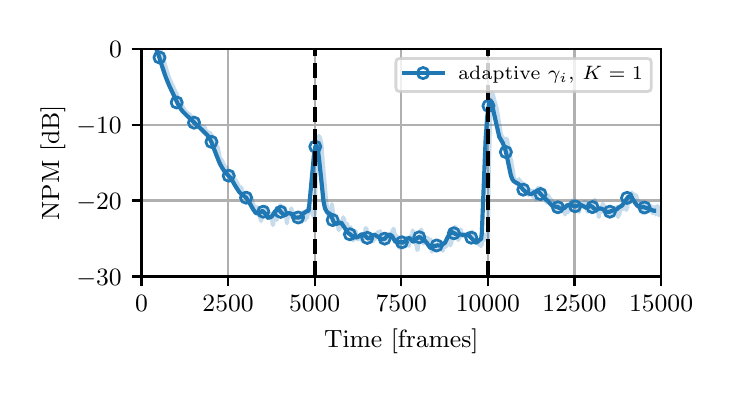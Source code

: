 \begingroup%
\makeatletter%
\begin{pgfpicture}%
\pgfpathrectangle{\pgfpointorigin}{\pgfqpoint{3.39in}{1.695in}}%
\pgfusepath{use as bounding box, clip}%
\begin{pgfscope}%
\pgfsetbuttcap%
\pgfsetmiterjoin%
\definecolor{currentfill}{rgb}{1.0,1.0,1.0}%
\pgfsetfillcolor{currentfill}%
\pgfsetlinewidth{0.0pt}%
\definecolor{currentstroke}{rgb}{1.0,1.0,1.0}%
\pgfsetstrokecolor{currentstroke}%
\pgfsetstrokeopacity{0.0}%
\pgfsetdash{}{0pt}%
\pgfpathmoveto{\pgfqpoint{0.0in}{0.0in}}%
\pgfpathlineto{\pgfqpoint{3.39in}{0.0in}}%
\pgfpathlineto{\pgfqpoint{3.39in}{1.695in}}%
\pgfpathlineto{\pgfqpoint{0.0in}{1.695in}}%
\pgfpathlineto{\pgfqpoint{0.0in}{0.0in}}%
\pgfpathclose%
\pgfusepath{fill}%
\end{pgfscope}%
\begin{pgfscope}%
\pgfsetbuttcap%
\pgfsetmiterjoin%
\definecolor{currentfill}{rgb}{1.0,1.0,1.0}%
\pgfsetfillcolor{currentfill}%
\pgfsetlinewidth{0.0pt}%
\definecolor{currentstroke}{rgb}{0.0,0.0,0.0}%
\pgfsetstrokecolor{currentstroke}%
\pgfsetstrokeopacity{0.0}%
\pgfsetdash{}{0pt}%
\pgfpathmoveto{\pgfqpoint{0.569in}{0.451in}}%
\pgfpathlineto{\pgfqpoint{3.167in}{0.451in}}%
\pgfpathlineto{\pgfqpoint{3.167in}{1.589in}}%
\pgfpathlineto{\pgfqpoint{0.569in}{1.589in}}%
\pgfpathlineto{\pgfqpoint{0.569in}{0.451in}}%
\pgfpathclose%
\pgfusepath{fill}%
\end{pgfscope}%
\begin{pgfscope}%
\pgfpathrectangle{\pgfqpoint{0.569in}{0.451in}}{\pgfqpoint{2.598in}{1.138in}}%
\pgfusepath{clip}%
\pgfsetrectcap%
\pgfsetroundjoin%
\pgfsetlinewidth{0.803pt}%
\definecolor{currentstroke}{rgb}{0.69,0.69,0.69}%
\pgfsetstrokecolor{currentstroke}%
\pgfsetdash{}{0pt}%
\pgfpathmoveto{\pgfqpoint{0.569in}{0.451in}}%
\pgfpathlineto{\pgfqpoint{0.569in}{1.589in}}%
\pgfusepath{stroke}%
\end{pgfscope}%
\begin{pgfscope}%
\pgfsetbuttcap%
\pgfsetroundjoin%
\definecolor{currentfill}{rgb}{0.0,0.0,0.0}%
\pgfsetfillcolor{currentfill}%
\pgfsetlinewidth{0.803pt}%
\definecolor{currentstroke}{rgb}{0.0,0.0,0.0}%
\pgfsetstrokecolor{currentstroke}%
\pgfsetdash{}{0pt}%
\pgfsys@defobject{currentmarker}{\pgfqpoint{0.0in}{-0.049in}}{\pgfqpoint{0.0in}{0.0in}}{%
\pgfpathmoveto{\pgfqpoint{0.0in}{0.0in}}%
\pgfpathlineto{\pgfqpoint{0.0in}{-0.049in}}%
\pgfusepath{stroke,fill}%
}%
\begin{pgfscope}%
\pgfsys@transformshift{0.569in}{0.451in}%
\pgfsys@useobject{currentmarker}{}%
\end{pgfscope}%
\end{pgfscope}%
\begin{pgfscope}%
\definecolor{textcolor}{rgb}{0.0,0.0,0.0}%
\pgfsetstrokecolor{textcolor}%
\pgfsetfillcolor{textcolor}%
\pgftext[x=0.569in,y=0.354in,,top]{\color{textcolor}\rmfamily\fontsize{9.0}{10.8}\selectfont \(\displaystyle {0}\)}%
\end{pgfscope}%
\begin{pgfscope}%
\pgfpathrectangle{\pgfqpoint{0.569in}{0.451in}}{\pgfqpoint{2.598in}{1.138in}}%
\pgfusepath{clip}%
\pgfsetrectcap%
\pgfsetroundjoin%
\pgfsetlinewidth{0.803pt}%
\definecolor{currentstroke}{rgb}{0.69,0.69,0.69}%
\pgfsetstrokecolor{currentstroke}%
\pgfsetdash{}{0pt}%
\pgfpathmoveto{\pgfqpoint{1.002in}{0.451in}}%
\pgfpathlineto{\pgfqpoint{1.002in}{1.589in}}%
\pgfusepath{stroke}%
\end{pgfscope}%
\begin{pgfscope}%
\pgfsetbuttcap%
\pgfsetroundjoin%
\definecolor{currentfill}{rgb}{0.0,0.0,0.0}%
\pgfsetfillcolor{currentfill}%
\pgfsetlinewidth{0.803pt}%
\definecolor{currentstroke}{rgb}{0.0,0.0,0.0}%
\pgfsetstrokecolor{currentstroke}%
\pgfsetdash{}{0pt}%
\pgfsys@defobject{currentmarker}{\pgfqpoint{0.0in}{-0.049in}}{\pgfqpoint{0.0in}{0.0in}}{%
\pgfpathmoveto{\pgfqpoint{0.0in}{0.0in}}%
\pgfpathlineto{\pgfqpoint{0.0in}{-0.049in}}%
\pgfusepath{stroke,fill}%
}%
\begin{pgfscope}%
\pgfsys@transformshift{1.002in}{0.451in}%
\pgfsys@useobject{currentmarker}{}%
\end{pgfscope}%
\end{pgfscope}%
\begin{pgfscope}%
\definecolor{textcolor}{rgb}{0.0,0.0,0.0}%
\pgfsetstrokecolor{textcolor}%
\pgfsetfillcolor{textcolor}%
\pgftext[x=1.002in,y=0.354in,,top]{\color{textcolor}\rmfamily\fontsize{9.0}{10.8}\selectfont \(\displaystyle {2500}\)}%
\end{pgfscope}%
\begin{pgfscope}%
\pgfpathrectangle{\pgfqpoint{0.569in}{0.451in}}{\pgfqpoint{2.598in}{1.138in}}%
\pgfusepath{clip}%
\pgfsetrectcap%
\pgfsetroundjoin%
\pgfsetlinewidth{0.803pt}%
\definecolor{currentstroke}{rgb}{0.69,0.69,0.69}%
\pgfsetstrokecolor{currentstroke}%
\pgfsetdash{}{0pt}%
\pgfpathmoveto{\pgfqpoint{1.435in}{0.451in}}%
\pgfpathlineto{\pgfqpoint{1.435in}{1.589in}}%
\pgfusepath{stroke}%
\end{pgfscope}%
\begin{pgfscope}%
\pgfsetbuttcap%
\pgfsetroundjoin%
\definecolor{currentfill}{rgb}{0.0,0.0,0.0}%
\pgfsetfillcolor{currentfill}%
\pgfsetlinewidth{0.803pt}%
\definecolor{currentstroke}{rgb}{0.0,0.0,0.0}%
\pgfsetstrokecolor{currentstroke}%
\pgfsetdash{}{0pt}%
\pgfsys@defobject{currentmarker}{\pgfqpoint{0.0in}{-0.049in}}{\pgfqpoint{0.0in}{0.0in}}{%
\pgfpathmoveto{\pgfqpoint{0.0in}{0.0in}}%
\pgfpathlineto{\pgfqpoint{0.0in}{-0.049in}}%
\pgfusepath{stroke,fill}%
}%
\begin{pgfscope}%
\pgfsys@transformshift{1.435in}{0.451in}%
\pgfsys@useobject{currentmarker}{}%
\end{pgfscope}%
\end{pgfscope}%
\begin{pgfscope}%
\definecolor{textcolor}{rgb}{0.0,0.0,0.0}%
\pgfsetstrokecolor{textcolor}%
\pgfsetfillcolor{textcolor}%
\pgftext[x=1.435in,y=0.354in,,top]{\color{textcolor}\rmfamily\fontsize{9.0}{10.8}\selectfont \(\displaystyle {5000}\)}%
\end{pgfscope}%
\begin{pgfscope}%
\pgfpathrectangle{\pgfqpoint{0.569in}{0.451in}}{\pgfqpoint{2.598in}{1.138in}}%
\pgfusepath{clip}%
\pgfsetrectcap%
\pgfsetroundjoin%
\pgfsetlinewidth{0.803pt}%
\definecolor{currentstroke}{rgb}{0.69,0.69,0.69}%
\pgfsetstrokecolor{currentstroke}%
\pgfsetdash{}{0pt}%
\pgfpathmoveto{\pgfqpoint{1.868in}{0.451in}}%
\pgfpathlineto{\pgfqpoint{1.868in}{1.589in}}%
\pgfusepath{stroke}%
\end{pgfscope}%
\begin{pgfscope}%
\pgfsetbuttcap%
\pgfsetroundjoin%
\definecolor{currentfill}{rgb}{0.0,0.0,0.0}%
\pgfsetfillcolor{currentfill}%
\pgfsetlinewidth{0.803pt}%
\definecolor{currentstroke}{rgb}{0.0,0.0,0.0}%
\pgfsetstrokecolor{currentstroke}%
\pgfsetdash{}{0pt}%
\pgfsys@defobject{currentmarker}{\pgfqpoint{0.0in}{-0.049in}}{\pgfqpoint{0.0in}{0.0in}}{%
\pgfpathmoveto{\pgfqpoint{0.0in}{0.0in}}%
\pgfpathlineto{\pgfqpoint{0.0in}{-0.049in}}%
\pgfusepath{stroke,fill}%
}%
\begin{pgfscope}%
\pgfsys@transformshift{1.868in}{0.451in}%
\pgfsys@useobject{currentmarker}{}%
\end{pgfscope}%
\end{pgfscope}%
\begin{pgfscope}%
\definecolor{textcolor}{rgb}{0.0,0.0,0.0}%
\pgfsetstrokecolor{textcolor}%
\pgfsetfillcolor{textcolor}%
\pgftext[x=1.868in,y=0.354in,,top]{\color{textcolor}\rmfamily\fontsize{9.0}{10.8}\selectfont \(\displaystyle {7500}\)}%
\end{pgfscope}%
\begin{pgfscope}%
\pgfpathrectangle{\pgfqpoint{0.569in}{0.451in}}{\pgfqpoint{2.598in}{1.138in}}%
\pgfusepath{clip}%
\pgfsetrectcap%
\pgfsetroundjoin%
\pgfsetlinewidth{0.803pt}%
\definecolor{currentstroke}{rgb}{0.69,0.69,0.69}%
\pgfsetstrokecolor{currentstroke}%
\pgfsetdash{}{0pt}%
\pgfpathmoveto{\pgfqpoint{2.301in}{0.451in}}%
\pgfpathlineto{\pgfqpoint{2.301in}{1.589in}}%
\pgfusepath{stroke}%
\end{pgfscope}%
\begin{pgfscope}%
\pgfsetbuttcap%
\pgfsetroundjoin%
\definecolor{currentfill}{rgb}{0.0,0.0,0.0}%
\pgfsetfillcolor{currentfill}%
\pgfsetlinewidth{0.803pt}%
\definecolor{currentstroke}{rgb}{0.0,0.0,0.0}%
\pgfsetstrokecolor{currentstroke}%
\pgfsetdash{}{0pt}%
\pgfsys@defobject{currentmarker}{\pgfqpoint{0.0in}{-0.049in}}{\pgfqpoint{0.0in}{0.0in}}{%
\pgfpathmoveto{\pgfqpoint{0.0in}{0.0in}}%
\pgfpathlineto{\pgfqpoint{0.0in}{-0.049in}}%
\pgfusepath{stroke,fill}%
}%
\begin{pgfscope}%
\pgfsys@transformshift{2.301in}{0.451in}%
\pgfsys@useobject{currentmarker}{}%
\end{pgfscope}%
\end{pgfscope}%
\begin{pgfscope}%
\definecolor{textcolor}{rgb}{0.0,0.0,0.0}%
\pgfsetstrokecolor{textcolor}%
\pgfsetfillcolor{textcolor}%
\pgftext[x=2.301in,y=0.354in,,top]{\color{textcolor}\rmfamily\fontsize{9.0}{10.8}\selectfont \(\displaystyle {10000}\)}%
\end{pgfscope}%
\begin{pgfscope}%
\pgfpathrectangle{\pgfqpoint{0.569in}{0.451in}}{\pgfqpoint{2.598in}{1.138in}}%
\pgfusepath{clip}%
\pgfsetrectcap%
\pgfsetroundjoin%
\pgfsetlinewidth{0.803pt}%
\definecolor{currentstroke}{rgb}{0.69,0.69,0.69}%
\pgfsetstrokecolor{currentstroke}%
\pgfsetdash{}{0pt}%
\pgfpathmoveto{\pgfqpoint{2.734in}{0.451in}}%
\pgfpathlineto{\pgfqpoint{2.734in}{1.589in}}%
\pgfusepath{stroke}%
\end{pgfscope}%
\begin{pgfscope}%
\pgfsetbuttcap%
\pgfsetroundjoin%
\definecolor{currentfill}{rgb}{0.0,0.0,0.0}%
\pgfsetfillcolor{currentfill}%
\pgfsetlinewidth{0.803pt}%
\definecolor{currentstroke}{rgb}{0.0,0.0,0.0}%
\pgfsetstrokecolor{currentstroke}%
\pgfsetdash{}{0pt}%
\pgfsys@defobject{currentmarker}{\pgfqpoint{0.0in}{-0.049in}}{\pgfqpoint{0.0in}{0.0in}}{%
\pgfpathmoveto{\pgfqpoint{0.0in}{0.0in}}%
\pgfpathlineto{\pgfqpoint{0.0in}{-0.049in}}%
\pgfusepath{stroke,fill}%
}%
\begin{pgfscope}%
\pgfsys@transformshift{2.734in}{0.451in}%
\pgfsys@useobject{currentmarker}{}%
\end{pgfscope}%
\end{pgfscope}%
\begin{pgfscope}%
\definecolor{textcolor}{rgb}{0.0,0.0,0.0}%
\pgfsetstrokecolor{textcolor}%
\pgfsetfillcolor{textcolor}%
\pgftext[x=2.734in,y=0.354in,,top]{\color{textcolor}\rmfamily\fontsize{9.0}{10.8}\selectfont \(\displaystyle {12500}\)}%
\end{pgfscope}%
\begin{pgfscope}%
\pgfpathrectangle{\pgfqpoint{0.569in}{0.451in}}{\pgfqpoint{2.598in}{1.138in}}%
\pgfusepath{clip}%
\pgfsetrectcap%
\pgfsetroundjoin%
\pgfsetlinewidth{0.803pt}%
\definecolor{currentstroke}{rgb}{0.69,0.69,0.69}%
\pgfsetstrokecolor{currentstroke}%
\pgfsetdash{}{0pt}%
\pgfpathmoveto{\pgfqpoint{3.167in}{0.451in}}%
\pgfpathlineto{\pgfqpoint{3.167in}{1.589in}}%
\pgfusepath{stroke}%
\end{pgfscope}%
\begin{pgfscope}%
\pgfsetbuttcap%
\pgfsetroundjoin%
\definecolor{currentfill}{rgb}{0.0,0.0,0.0}%
\pgfsetfillcolor{currentfill}%
\pgfsetlinewidth{0.803pt}%
\definecolor{currentstroke}{rgb}{0.0,0.0,0.0}%
\pgfsetstrokecolor{currentstroke}%
\pgfsetdash{}{0pt}%
\pgfsys@defobject{currentmarker}{\pgfqpoint{0.0in}{-0.049in}}{\pgfqpoint{0.0in}{0.0in}}{%
\pgfpathmoveto{\pgfqpoint{0.0in}{0.0in}}%
\pgfpathlineto{\pgfqpoint{0.0in}{-0.049in}}%
\pgfusepath{stroke,fill}%
}%
\begin{pgfscope}%
\pgfsys@transformshift{3.167in}{0.451in}%
\pgfsys@useobject{currentmarker}{}%
\end{pgfscope}%
\end{pgfscope}%
\begin{pgfscope}%
\definecolor{textcolor}{rgb}{0.0,0.0,0.0}%
\pgfsetstrokecolor{textcolor}%
\pgfsetfillcolor{textcolor}%
\pgftext[x=3.167in,y=0.354in,,top]{\color{textcolor}\rmfamily\fontsize{9.0}{10.8}\selectfont \(\displaystyle {15000}\)}%
\end{pgfscope}%
\begin{pgfscope}%
\definecolor{textcolor}{rgb}{0.0,0.0,0.0}%
\pgfsetstrokecolor{textcolor}%
\pgfsetfillcolor{textcolor}%
\pgftext[x=1.868in,y=0.188in,,top]{\color{textcolor}\rmfamily\fontsize{9.0}{10.8}\selectfont Time [frames]}%
\end{pgfscope}%
\begin{pgfscope}%
\pgfpathrectangle{\pgfqpoint{0.569in}{0.451in}}{\pgfqpoint{2.598in}{1.138in}}%
\pgfusepath{clip}%
\pgfsetrectcap%
\pgfsetroundjoin%
\pgfsetlinewidth{0.803pt}%
\definecolor{currentstroke}{rgb}{0.69,0.69,0.69}%
\pgfsetstrokecolor{currentstroke}%
\pgfsetdash{}{0pt}%
\pgfpathmoveto{\pgfqpoint{0.569in}{0.451in}}%
\pgfpathlineto{\pgfqpoint{3.167in}{0.451in}}%
\pgfusepath{stroke}%
\end{pgfscope}%
\begin{pgfscope}%
\pgfsetbuttcap%
\pgfsetroundjoin%
\definecolor{currentfill}{rgb}{0.0,0.0,0.0}%
\pgfsetfillcolor{currentfill}%
\pgfsetlinewidth{0.803pt}%
\definecolor{currentstroke}{rgb}{0.0,0.0,0.0}%
\pgfsetstrokecolor{currentstroke}%
\pgfsetdash{}{0pt}%
\pgfsys@defobject{currentmarker}{\pgfqpoint{-0.049in}{0.0in}}{\pgfqpoint{-0.0in}{0.0in}}{%
\pgfpathmoveto{\pgfqpoint{-0.0in}{0.0in}}%
\pgfpathlineto{\pgfqpoint{-0.049in}{0.0in}}%
\pgfusepath{stroke,fill}%
}%
\begin{pgfscope}%
\pgfsys@transformshift{0.569in}{0.451in}%
\pgfsys@useobject{currentmarker}{}%
\end{pgfscope}%
\end{pgfscope}%
\begin{pgfscope}%
\definecolor{textcolor}{rgb}{0.0,0.0,0.0}%
\pgfsetstrokecolor{textcolor}%
\pgfsetfillcolor{textcolor}%
\pgftext[x=0.243in, y=0.408in, left, base]{\color{textcolor}\rmfamily\fontsize{9.0}{10.8}\selectfont \(\displaystyle {\ensuremath{-}30}\)}%
\end{pgfscope}%
\begin{pgfscope}%
\pgfpathrectangle{\pgfqpoint{0.569in}{0.451in}}{\pgfqpoint{2.598in}{1.138in}}%
\pgfusepath{clip}%
\pgfsetrectcap%
\pgfsetroundjoin%
\pgfsetlinewidth{0.803pt}%
\definecolor{currentstroke}{rgb}{0.69,0.69,0.69}%
\pgfsetstrokecolor{currentstroke}%
\pgfsetdash{}{0pt}%
\pgfpathmoveto{\pgfqpoint{0.569in}{0.831in}}%
\pgfpathlineto{\pgfqpoint{3.167in}{0.831in}}%
\pgfusepath{stroke}%
\end{pgfscope}%
\begin{pgfscope}%
\pgfsetbuttcap%
\pgfsetroundjoin%
\definecolor{currentfill}{rgb}{0.0,0.0,0.0}%
\pgfsetfillcolor{currentfill}%
\pgfsetlinewidth{0.803pt}%
\definecolor{currentstroke}{rgb}{0.0,0.0,0.0}%
\pgfsetstrokecolor{currentstroke}%
\pgfsetdash{}{0pt}%
\pgfsys@defobject{currentmarker}{\pgfqpoint{-0.049in}{0.0in}}{\pgfqpoint{-0.0in}{0.0in}}{%
\pgfpathmoveto{\pgfqpoint{-0.0in}{0.0in}}%
\pgfpathlineto{\pgfqpoint{-0.049in}{0.0in}}%
\pgfusepath{stroke,fill}%
}%
\begin{pgfscope}%
\pgfsys@transformshift{0.569in}{0.831in}%
\pgfsys@useobject{currentmarker}{}%
\end{pgfscope}%
\end{pgfscope}%
\begin{pgfscope}%
\definecolor{textcolor}{rgb}{0.0,0.0,0.0}%
\pgfsetstrokecolor{textcolor}%
\pgfsetfillcolor{textcolor}%
\pgftext[x=0.243in, y=0.787in, left, base]{\color{textcolor}\rmfamily\fontsize{9.0}{10.8}\selectfont \(\displaystyle {\ensuremath{-}20}\)}%
\end{pgfscope}%
\begin{pgfscope}%
\pgfpathrectangle{\pgfqpoint{0.569in}{0.451in}}{\pgfqpoint{2.598in}{1.138in}}%
\pgfusepath{clip}%
\pgfsetrectcap%
\pgfsetroundjoin%
\pgfsetlinewidth{0.803pt}%
\definecolor{currentstroke}{rgb}{0.69,0.69,0.69}%
\pgfsetstrokecolor{currentstroke}%
\pgfsetdash{}{0pt}%
\pgfpathmoveto{\pgfqpoint{0.569in}{1.21in}}%
\pgfpathlineto{\pgfqpoint{3.167in}{1.21in}}%
\pgfusepath{stroke}%
\end{pgfscope}%
\begin{pgfscope}%
\pgfsetbuttcap%
\pgfsetroundjoin%
\definecolor{currentfill}{rgb}{0.0,0.0,0.0}%
\pgfsetfillcolor{currentfill}%
\pgfsetlinewidth{0.803pt}%
\definecolor{currentstroke}{rgb}{0.0,0.0,0.0}%
\pgfsetstrokecolor{currentstroke}%
\pgfsetdash{}{0pt}%
\pgfsys@defobject{currentmarker}{\pgfqpoint{-0.049in}{0.0in}}{\pgfqpoint{-0.0in}{0.0in}}{%
\pgfpathmoveto{\pgfqpoint{-0.0in}{0.0in}}%
\pgfpathlineto{\pgfqpoint{-0.049in}{0.0in}}%
\pgfusepath{stroke,fill}%
}%
\begin{pgfscope}%
\pgfsys@transformshift{0.569in}{1.21in}%
\pgfsys@useobject{currentmarker}{}%
\end{pgfscope}%
\end{pgfscope}%
\begin{pgfscope}%
\definecolor{textcolor}{rgb}{0.0,0.0,0.0}%
\pgfsetstrokecolor{textcolor}%
\pgfsetfillcolor{textcolor}%
\pgftext[x=0.243in, y=1.166in, left, base]{\color{textcolor}\rmfamily\fontsize{9.0}{10.8}\selectfont \(\displaystyle {\ensuremath{-}10}\)}%
\end{pgfscope}%
\begin{pgfscope}%
\pgfpathrectangle{\pgfqpoint{0.569in}{0.451in}}{\pgfqpoint{2.598in}{1.138in}}%
\pgfusepath{clip}%
\pgfsetrectcap%
\pgfsetroundjoin%
\pgfsetlinewidth{0.803pt}%
\definecolor{currentstroke}{rgb}{0.69,0.69,0.69}%
\pgfsetstrokecolor{currentstroke}%
\pgfsetdash{}{0pt}%
\pgfpathmoveto{\pgfqpoint{0.569in}{1.589in}}%
\pgfpathlineto{\pgfqpoint{3.167in}{1.589in}}%
\pgfusepath{stroke}%
\end{pgfscope}%
\begin{pgfscope}%
\pgfsetbuttcap%
\pgfsetroundjoin%
\definecolor{currentfill}{rgb}{0.0,0.0,0.0}%
\pgfsetfillcolor{currentfill}%
\pgfsetlinewidth{0.803pt}%
\definecolor{currentstroke}{rgb}{0.0,0.0,0.0}%
\pgfsetstrokecolor{currentstroke}%
\pgfsetdash{}{0pt}%
\pgfsys@defobject{currentmarker}{\pgfqpoint{-0.049in}{0.0in}}{\pgfqpoint{-0.0in}{0.0in}}{%
\pgfpathmoveto{\pgfqpoint{-0.0in}{0.0in}}%
\pgfpathlineto{\pgfqpoint{-0.049in}{0.0in}}%
\pgfusepath{stroke,fill}%
}%
\begin{pgfscope}%
\pgfsys@transformshift{0.569in}{1.589in}%
\pgfsys@useobject{currentmarker}{}%
\end{pgfscope}%
\end{pgfscope}%
\begin{pgfscope}%
\definecolor{textcolor}{rgb}{0.0,0.0,0.0}%
\pgfsetstrokecolor{textcolor}%
\pgfsetfillcolor{textcolor}%
\pgftext[x=0.407in, y=1.546in, left, base]{\color{textcolor}\rmfamily\fontsize{9.0}{10.8}\selectfont \(\displaystyle {0}\)}%
\end{pgfscope}%
\begin{pgfscope}%
\definecolor{textcolor}{rgb}{0.0,0.0,0.0}%
\pgfsetstrokecolor{textcolor}%
\pgfsetfillcolor{textcolor}%
\pgftext[x=0.188in,y=1.02in,,bottom,rotate=90.0]{\color{textcolor}\rmfamily\fontsize{9.0}{10.8}\selectfont NPM [dB]}%
\end{pgfscope}%
\begin{pgfscope}%
\pgfpathrectangle{\pgfqpoint{0.569in}{0.451in}}{\pgfqpoint{2.598in}{1.138in}}%
\pgfusepath{clip}%
\pgfsetrectcap%
\pgfsetroundjoin%
\pgfsetlinewidth{1.506pt}%
\definecolor{currentstroke}{rgb}{0.122,0.467,0.706}%
\pgfsetstrokecolor{currentstroke}%
\pgfsetstrokeopacity{0.25}%
\pgfsetdash{}{0pt}%
\pgfpathmoveto{\pgfqpoint{0.656in}{1.603in}}%
\pgfpathlineto{\pgfqpoint{0.657in}{1.597in}}%
\pgfpathlineto{\pgfqpoint{0.662in}{1.586in}}%
\pgfpathlineto{\pgfqpoint{0.681in}{1.529in}}%
\pgfpathlineto{\pgfqpoint{0.688in}{1.504in}}%
\pgfpathlineto{\pgfqpoint{0.693in}{1.488in}}%
\pgfpathlineto{\pgfqpoint{0.706in}{1.446in}}%
\pgfpathlineto{\pgfqpoint{0.711in}{1.435in}}%
\pgfpathlineto{\pgfqpoint{0.717in}{1.423in}}%
\pgfpathlineto{\pgfqpoint{0.719in}{1.417in}}%
\pgfpathlineto{\pgfqpoint{0.723in}{1.408in}}%
\pgfpathlineto{\pgfqpoint{0.724in}{1.407in}}%
\pgfpathlineto{\pgfqpoint{0.728in}{1.398in}}%
\pgfpathlineto{\pgfqpoint{0.736in}{1.38in}}%
\pgfpathlineto{\pgfqpoint{0.738in}{1.375in}}%
\pgfpathlineto{\pgfqpoint{0.746in}{1.362in}}%
\pgfpathlineto{\pgfqpoint{0.752in}{1.337in}}%
\pgfpathlineto{\pgfqpoint{0.759in}{1.327in}}%
\pgfpathlineto{\pgfqpoint{0.763in}{1.321in}}%
\pgfpathlineto{\pgfqpoint{0.769in}{1.308in}}%
\pgfpathlineto{\pgfqpoint{0.775in}{1.299in}}%
\pgfpathlineto{\pgfqpoint{0.779in}{1.292in}}%
\pgfpathlineto{\pgfqpoint{0.786in}{1.282in}}%
\pgfpathlineto{\pgfqpoint{0.789in}{1.273in}}%
\pgfpathlineto{\pgfqpoint{0.793in}{1.274in}}%
\pgfpathlineto{\pgfqpoint{0.798in}{1.266in}}%
\pgfpathlineto{\pgfqpoint{0.799in}{1.267in}}%
\pgfpathlineto{\pgfqpoint{0.807in}{1.262in}}%
\pgfpathlineto{\pgfqpoint{0.808in}{1.261in}}%
\pgfpathlineto{\pgfqpoint{0.808in}{1.263in}}%
\pgfpathlineto{\pgfqpoint{0.809in}{1.262in}}%
\pgfpathlineto{\pgfqpoint{0.812in}{1.257in}}%
\pgfpathlineto{\pgfqpoint{0.813in}{1.257in}}%
\pgfpathlineto{\pgfqpoint{0.815in}{1.252in}}%
\pgfpathlineto{\pgfqpoint{0.817in}{1.248in}}%
\pgfpathlineto{\pgfqpoint{0.818in}{1.248in}}%
\pgfpathlineto{\pgfqpoint{0.819in}{1.25in}}%
\pgfpathlineto{\pgfqpoint{0.82in}{1.251in}}%
\pgfpathlineto{\pgfqpoint{0.821in}{1.25in}}%
\pgfpathlineto{\pgfqpoint{0.824in}{1.246in}}%
\pgfpathlineto{\pgfqpoint{0.829in}{1.242in}}%
\pgfpathlineto{\pgfqpoint{0.829in}{1.242in}}%
\pgfpathlineto{\pgfqpoint{0.83in}{1.243in}}%
\pgfpathlineto{\pgfqpoint{0.831in}{1.242in}}%
\pgfpathlineto{\pgfqpoint{0.838in}{1.231in}}%
\pgfpathlineto{\pgfqpoint{0.84in}{1.232in}}%
\pgfpathlineto{\pgfqpoint{0.841in}{1.231in}}%
\pgfpathlineto{\pgfqpoint{0.848in}{1.22in}}%
\pgfpathlineto{\pgfqpoint{0.851in}{1.217in}}%
\pgfpathlineto{\pgfqpoint{0.851in}{1.218in}}%
\pgfpathlineto{\pgfqpoint{0.853in}{1.22in}}%
\pgfpathlineto{\pgfqpoint{0.865in}{1.199in}}%
\pgfpathlineto{\pgfqpoint{0.867in}{1.198in}}%
\pgfpathlineto{\pgfqpoint{0.869in}{1.198in}}%
\pgfpathlineto{\pgfqpoint{0.869in}{1.198in}}%
\pgfpathlineto{\pgfqpoint{0.871in}{1.202in}}%
\pgfpathlineto{\pgfqpoint{0.871in}{1.2in}}%
\pgfpathlineto{\pgfqpoint{0.873in}{1.198in}}%
\pgfpathlineto{\pgfqpoint{0.879in}{1.196in}}%
\pgfpathlineto{\pgfqpoint{0.881in}{1.196in}}%
\pgfpathlineto{\pgfqpoint{0.881in}{1.196in}}%
\pgfpathlineto{\pgfqpoint{0.883in}{1.198in}}%
\pgfpathlineto{\pgfqpoint{0.883in}{1.197in}}%
\pgfpathlineto{\pgfqpoint{0.887in}{1.191in}}%
\pgfpathlineto{\pgfqpoint{0.89in}{1.182in}}%
\pgfpathlineto{\pgfqpoint{0.892in}{1.178in}}%
\pgfpathlineto{\pgfqpoint{0.892in}{1.178in}}%
\pgfpathlineto{\pgfqpoint{0.893in}{1.18in}}%
\pgfpathlineto{\pgfqpoint{0.894in}{1.178in}}%
\pgfpathlineto{\pgfqpoint{0.896in}{1.175in}}%
\pgfpathlineto{\pgfqpoint{0.9in}{1.17in}}%
\pgfpathlineto{\pgfqpoint{0.901in}{1.169in}}%
\pgfpathlineto{\pgfqpoint{0.902in}{1.168in}}%
\pgfpathlineto{\pgfqpoint{0.903in}{1.168in}}%
\pgfpathlineto{\pgfqpoint{0.904in}{1.169in}}%
\pgfpathlineto{\pgfqpoint{0.905in}{1.172in}}%
\pgfpathlineto{\pgfqpoint{0.906in}{1.171in}}%
\pgfpathlineto{\pgfqpoint{0.908in}{1.167in}}%
\pgfpathlineto{\pgfqpoint{0.908in}{1.168in}}%
\pgfpathlineto{\pgfqpoint{0.909in}{1.168in}}%
\pgfpathlineto{\pgfqpoint{0.91in}{1.168in}}%
\pgfpathlineto{\pgfqpoint{0.911in}{1.169in}}%
\pgfpathlineto{\pgfqpoint{0.911in}{1.169in}}%
\pgfpathlineto{\pgfqpoint{0.915in}{1.164in}}%
\pgfpathlineto{\pgfqpoint{0.918in}{1.155in}}%
\pgfpathlineto{\pgfqpoint{0.919in}{1.156in}}%
\pgfpathlineto{\pgfqpoint{0.924in}{1.152in}}%
\pgfpathlineto{\pgfqpoint{0.925in}{1.149in}}%
\pgfpathlineto{\pgfqpoint{0.926in}{1.15in}}%
\pgfpathlineto{\pgfqpoint{0.929in}{1.14in}}%
\pgfpathlineto{\pgfqpoint{0.932in}{1.131in}}%
\pgfpathlineto{\pgfqpoint{0.932in}{1.131in}}%
\pgfpathlineto{\pgfqpoint{0.933in}{1.131in}}%
\pgfpathlineto{\pgfqpoint{0.933in}{1.13in}}%
\pgfpathlineto{\pgfqpoint{0.937in}{1.117in}}%
\pgfpathlineto{\pgfqpoint{0.948in}{1.097in}}%
\pgfpathlineto{\pgfqpoint{0.949in}{1.099in}}%
\pgfpathlineto{\pgfqpoint{0.95in}{1.098in}}%
\pgfpathlineto{\pgfqpoint{0.955in}{1.073in}}%
\pgfpathlineto{\pgfqpoint{0.959in}{1.052in}}%
\pgfpathlineto{\pgfqpoint{0.959in}{1.052in}}%
\pgfpathlineto{\pgfqpoint{0.961in}{1.044in}}%
\pgfpathlineto{\pgfqpoint{0.962in}{1.044in}}%
\pgfpathlineto{\pgfqpoint{0.963in}{1.043in}}%
\pgfpathlineto{\pgfqpoint{0.965in}{1.036in}}%
\pgfpathlineto{\pgfqpoint{0.965in}{1.036in}}%
\pgfpathlineto{\pgfqpoint{0.966in}{1.037in}}%
\pgfpathlineto{\pgfqpoint{0.967in}{1.036in}}%
\pgfpathlineto{\pgfqpoint{0.97in}{1.032in}}%
\pgfpathlineto{\pgfqpoint{0.971in}{1.033in}}%
\pgfpathlineto{\pgfqpoint{0.971in}{1.031in}}%
\pgfpathlineto{\pgfqpoint{0.975in}{1.022in}}%
\pgfpathlineto{\pgfqpoint{0.976in}{1.021in}}%
\pgfpathlineto{\pgfqpoint{0.977in}{1.014in}}%
\pgfpathlineto{\pgfqpoint{0.978in}{1.016in}}%
\pgfpathlineto{\pgfqpoint{0.978in}{1.016in}}%
\pgfpathlineto{\pgfqpoint{0.979in}{1.014in}}%
\pgfpathlineto{\pgfqpoint{0.99in}{0.991in}}%
\pgfpathlineto{\pgfqpoint{0.991in}{0.991in}}%
\pgfpathlineto{\pgfqpoint{0.993in}{0.998in}}%
\pgfpathlineto{\pgfqpoint{0.994in}{0.997in}}%
\pgfpathlineto{\pgfqpoint{0.998in}{0.979in}}%
\pgfpathlineto{\pgfqpoint{1.0in}{0.966in}}%
\pgfpathlineto{\pgfqpoint{1.002in}{0.955in}}%
\pgfpathlineto{\pgfqpoint{1.002in}{0.955in}}%
\pgfpathlineto{\pgfqpoint{1.004in}{0.961in}}%
\pgfpathlineto{\pgfqpoint{1.006in}{0.967in}}%
\pgfpathlineto{\pgfqpoint{1.006in}{0.966in}}%
\pgfpathlineto{\pgfqpoint{1.007in}{0.967in}}%
\pgfpathlineto{\pgfqpoint{1.007in}{0.967in}}%
\pgfpathlineto{\pgfqpoint{1.009in}{0.969in}}%
\pgfpathlineto{\pgfqpoint{1.013in}{0.964in}}%
\pgfpathlineto{\pgfqpoint{1.017in}{0.961in}}%
\pgfpathlineto{\pgfqpoint{1.019in}{0.956in}}%
\pgfpathlineto{\pgfqpoint{1.019in}{0.956in}}%
\pgfpathlineto{\pgfqpoint{1.023in}{0.966in}}%
\pgfpathlineto{\pgfqpoint{1.024in}{0.964in}}%
\pgfpathlineto{\pgfqpoint{1.027in}{0.956in}}%
\pgfpathlineto{\pgfqpoint{1.03in}{0.951in}}%
\pgfpathlineto{\pgfqpoint{1.034in}{0.932in}}%
\pgfpathlineto{\pgfqpoint{1.035in}{0.932in}}%
\pgfpathlineto{\pgfqpoint{1.036in}{0.938in}}%
\pgfpathlineto{\pgfqpoint{1.037in}{0.933in}}%
\pgfpathlineto{\pgfqpoint{1.037in}{0.931in}}%
\pgfpathlineto{\pgfqpoint{1.038in}{0.933in}}%
\pgfpathlineto{\pgfqpoint{1.039in}{0.936in}}%
\pgfpathlineto{\pgfqpoint{1.039in}{0.934in}}%
\pgfpathlineto{\pgfqpoint{1.042in}{0.922in}}%
\pgfpathlineto{\pgfqpoint{1.042in}{0.922in}}%
\pgfpathlineto{\pgfqpoint{1.043in}{0.921in}}%
\pgfpathlineto{\pgfqpoint{1.044in}{0.922in}}%
\pgfpathlineto{\pgfqpoint{1.045in}{0.921in}}%
\pgfpathlineto{\pgfqpoint{1.046in}{0.922in}}%
\pgfpathlineto{\pgfqpoint{1.047in}{0.925in}}%
\pgfpathlineto{\pgfqpoint{1.047in}{0.922in}}%
\pgfpathlineto{\pgfqpoint{1.051in}{0.905in}}%
\pgfpathlineto{\pgfqpoint{1.052in}{0.907in}}%
\pgfpathlineto{\pgfqpoint{1.054in}{0.909in}}%
\pgfpathlineto{\pgfqpoint{1.054in}{0.907in}}%
\pgfpathlineto{\pgfqpoint{1.057in}{0.897in}}%
\pgfpathlineto{\pgfqpoint{1.057in}{0.897in}}%
\pgfpathlineto{\pgfqpoint{1.059in}{0.899in}}%
\pgfpathlineto{\pgfqpoint{1.059in}{0.898in}}%
\pgfpathlineto{\pgfqpoint{1.063in}{0.878in}}%
\pgfpathlineto{\pgfqpoint{1.063in}{0.88in}}%
\pgfpathlineto{\pgfqpoint{1.068in}{0.897in}}%
\pgfpathlineto{\pgfqpoint{1.068in}{0.896in}}%
\pgfpathlineto{\pgfqpoint{1.07in}{0.888in}}%
\pgfpathlineto{\pgfqpoint{1.071in}{0.882in}}%
\pgfpathlineto{\pgfqpoint{1.072in}{0.883in}}%
\pgfpathlineto{\pgfqpoint{1.073in}{0.872in}}%
\pgfpathlineto{\pgfqpoint{1.076in}{0.861in}}%
\pgfpathlineto{\pgfqpoint{1.077in}{0.862in}}%
\pgfpathlineto{\pgfqpoint{1.078in}{0.86in}}%
\pgfpathlineto{\pgfqpoint{1.078in}{0.859in}}%
\pgfpathlineto{\pgfqpoint{1.079in}{0.861in}}%
\pgfpathlineto{\pgfqpoint{1.079in}{0.86in}}%
\pgfpathlineto{\pgfqpoint{1.081in}{0.853in}}%
\pgfpathlineto{\pgfqpoint{1.081in}{0.854in}}%
\pgfpathlineto{\pgfqpoint{1.083in}{0.859in}}%
\pgfpathlineto{\pgfqpoint{1.084in}{0.865in}}%
\pgfpathlineto{\pgfqpoint{1.085in}{0.865in}}%
\pgfpathlineto{\pgfqpoint{1.086in}{0.866in}}%
\pgfpathlineto{\pgfqpoint{1.086in}{0.865in}}%
\pgfpathlineto{\pgfqpoint{1.088in}{0.858in}}%
\pgfpathlineto{\pgfqpoint{1.088in}{0.861in}}%
\pgfpathlineto{\pgfqpoint{1.089in}{0.864in}}%
\pgfpathlineto{\pgfqpoint{1.09in}{0.862in}}%
\pgfpathlineto{\pgfqpoint{1.094in}{0.853in}}%
\pgfpathlineto{\pgfqpoint{1.094in}{0.854in}}%
\pgfpathlineto{\pgfqpoint{1.095in}{0.854in}}%
\pgfpathlineto{\pgfqpoint{1.095in}{0.853in}}%
\pgfpathlineto{\pgfqpoint{1.096in}{0.851in}}%
\pgfpathlineto{\pgfqpoint{1.096in}{0.854in}}%
\pgfpathlineto{\pgfqpoint{1.099in}{0.865in}}%
\pgfpathlineto{\pgfqpoint{1.1in}{0.863in}}%
\pgfpathlineto{\pgfqpoint{1.1in}{0.863in}}%
\pgfpathlineto{\pgfqpoint{1.1in}{0.864in}}%
\pgfpathlineto{\pgfqpoint{1.102in}{0.866in}}%
\pgfpathlineto{\pgfqpoint{1.103in}{0.864in}}%
\pgfpathlineto{\pgfqpoint{1.106in}{0.845in}}%
\pgfpathlineto{\pgfqpoint{1.107in}{0.846in}}%
\pgfpathlineto{\pgfqpoint{1.107in}{0.848in}}%
\pgfpathlineto{\pgfqpoint{1.108in}{0.844in}}%
\pgfpathlineto{\pgfqpoint{1.11in}{0.831in}}%
\pgfpathlineto{\pgfqpoint{1.11in}{0.829in}}%
\pgfpathlineto{\pgfqpoint{1.111in}{0.831in}}%
\pgfpathlineto{\pgfqpoint{1.113in}{0.845in}}%
\pgfpathlineto{\pgfqpoint{1.113in}{0.839in}}%
\pgfpathlineto{\pgfqpoint{1.114in}{0.836in}}%
\pgfpathlineto{\pgfqpoint{1.115in}{0.839in}}%
\pgfpathlineto{\pgfqpoint{1.116in}{0.848in}}%
\pgfpathlineto{\pgfqpoint{1.117in}{0.846in}}%
\pgfpathlineto{\pgfqpoint{1.117in}{0.845in}}%
\pgfpathlineto{\pgfqpoint{1.119in}{0.833in}}%
\pgfpathlineto{\pgfqpoint{1.12in}{0.835in}}%
\pgfpathlineto{\pgfqpoint{1.12in}{0.843in}}%
\pgfpathlineto{\pgfqpoint{1.121in}{0.836in}}%
\pgfpathlineto{\pgfqpoint{1.122in}{0.837in}}%
\pgfpathlineto{\pgfqpoint{1.122in}{0.835in}}%
\pgfpathlineto{\pgfqpoint{1.125in}{0.818in}}%
\pgfpathlineto{\pgfqpoint{1.126in}{0.819in}}%
\pgfpathlineto{\pgfqpoint{1.127in}{0.81in}}%
\pgfpathlineto{\pgfqpoint{1.128in}{0.803in}}%
\pgfpathlineto{\pgfqpoint{1.128in}{0.806in}}%
\pgfpathlineto{\pgfqpoint{1.129in}{0.809in}}%
\pgfpathlineto{\pgfqpoint{1.13in}{0.806in}}%
\pgfpathlineto{\pgfqpoint{1.13in}{0.805in}}%
\pgfpathlineto{\pgfqpoint{1.132in}{0.798in}}%
\pgfpathlineto{\pgfqpoint{1.134in}{0.804in}}%
\pgfpathlineto{\pgfqpoint{1.134in}{0.802in}}%
\pgfpathlineto{\pgfqpoint{1.137in}{0.791in}}%
\pgfpathlineto{\pgfqpoint{1.137in}{0.792in}}%
\pgfpathlineto{\pgfqpoint{1.138in}{0.792in}}%
\pgfpathlineto{\pgfqpoint{1.138in}{0.79in}}%
\pgfpathlineto{\pgfqpoint{1.139in}{0.786in}}%
\pgfpathlineto{\pgfqpoint{1.14in}{0.788in}}%
\pgfpathlineto{\pgfqpoint{1.14in}{0.79in}}%
\pgfpathlineto{\pgfqpoint{1.141in}{0.785in}}%
\pgfpathlineto{\pgfqpoint{1.142in}{0.78in}}%
\pgfpathlineto{\pgfqpoint{1.143in}{0.781in}}%
\pgfpathlineto{\pgfqpoint{1.143in}{0.782in}}%
\pgfpathlineto{\pgfqpoint{1.146in}{0.797in}}%
\pgfpathlineto{\pgfqpoint{1.144in}{0.781in}}%
\pgfpathlineto{\pgfqpoint{1.147in}{0.797in}}%
\pgfpathlineto{\pgfqpoint{1.15in}{0.79in}}%
\pgfpathlineto{\pgfqpoint{1.15in}{0.79in}}%
\pgfpathlineto{\pgfqpoint{1.151in}{0.787in}}%
\pgfpathlineto{\pgfqpoint{1.152in}{0.789in}}%
\pgfpathlineto{\pgfqpoint{1.154in}{0.792in}}%
\pgfpathlineto{\pgfqpoint{1.154in}{0.792in}}%
\pgfpathlineto{\pgfqpoint{1.159in}{0.75in}}%
\pgfpathlineto{\pgfqpoint{1.161in}{0.759in}}%
\pgfpathlineto{\pgfqpoint{1.161in}{0.754in}}%
\pgfpathlineto{\pgfqpoint{1.163in}{0.74in}}%
\pgfpathlineto{\pgfqpoint{1.164in}{0.745in}}%
\pgfpathlineto{\pgfqpoint{1.165in}{0.74in}}%
\pgfpathlineto{\pgfqpoint{1.165in}{0.73in}}%
\pgfpathlineto{\pgfqpoint{1.166in}{0.738in}}%
\pgfpathlineto{\pgfqpoint{1.168in}{0.729in}}%
\pgfpathlineto{\pgfqpoint{1.168in}{0.735in}}%
\pgfpathlineto{\pgfqpoint{1.171in}{0.752in}}%
\pgfpathlineto{\pgfqpoint{1.171in}{0.751in}}%
\pgfpathlineto{\pgfqpoint{1.172in}{0.753in}}%
\pgfpathlineto{\pgfqpoint{1.174in}{0.773in}}%
\pgfpathlineto{\pgfqpoint{1.174in}{0.773in}}%
\pgfpathlineto{\pgfqpoint{1.175in}{0.771in}}%
\pgfpathlineto{\pgfqpoint{1.175in}{0.772in}}%
\pgfpathlineto{\pgfqpoint{1.176in}{0.765in}}%
\pgfpathlineto{\pgfqpoint{1.177in}{0.77in}}%
\pgfpathlineto{\pgfqpoint{1.178in}{0.789in}}%
\pgfpathlineto{\pgfqpoint{1.179in}{0.788in}}%
\pgfpathlineto{\pgfqpoint{1.18in}{0.784in}}%
\pgfpathlineto{\pgfqpoint{1.181in}{0.786in}}%
\pgfpathlineto{\pgfqpoint{1.182in}{0.797in}}%
\pgfpathlineto{\pgfqpoint{1.183in}{0.792in}}%
\pgfpathlineto{\pgfqpoint{1.185in}{0.773in}}%
\pgfpathlineto{\pgfqpoint{1.185in}{0.775in}}%
\pgfpathlineto{\pgfqpoint{1.188in}{0.781in}}%
\pgfpathlineto{\pgfqpoint{1.188in}{0.78in}}%
\pgfpathlineto{\pgfqpoint{1.189in}{0.783in}}%
\pgfpathlineto{\pgfqpoint{1.19in}{0.79in}}%
\pgfpathlineto{\pgfqpoint{1.191in}{0.801in}}%
\pgfpathlineto{\pgfqpoint{1.192in}{0.797in}}%
\pgfpathlineto{\pgfqpoint{1.193in}{0.785in}}%
\pgfpathlineto{\pgfqpoint{1.195in}{0.788in}}%
\pgfpathlineto{\pgfqpoint{1.196in}{0.79in}}%
\pgfpathlineto{\pgfqpoint{1.196in}{0.787in}}%
\pgfpathlineto{\pgfqpoint{1.197in}{0.788in}}%
\pgfpathlineto{\pgfqpoint{1.197in}{0.787in}}%
\pgfpathlineto{\pgfqpoint{1.198in}{0.791in}}%
\pgfpathlineto{\pgfqpoint{1.199in}{0.788in}}%
\pgfpathlineto{\pgfqpoint{1.202in}{0.77in}}%
\pgfpathlineto{\pgfqpoint{1.205in}{0.749in}}%
\pgfpathlineto{\pgfqpoint{1.205in}{0.75in}}%
\pgfpathlineto{\pgfqpoint{1.206in}{0.755in}}%
\pgfpathlineto{\pgfqpoint{1.206in}{0.75in}}%
\pgfpathlineto{\pgfqpoint{1.209in}{0.744in}}%
\pgfpathlineto{\pgfqpoint{1.212in}{0.752in}}%
\pgfpathlineto{\pgfqpoint{1.212in}{0.751in}}%
\pgfpathlineto{\pgfqpoint{1.214in}{0.745in}}%
\pgfpathlineto{\pgfqpoint{1.214in}{0.748in}}%
\pgfpathlineto{\pgfqpoint{1.215in}{0.75in}}%
\pgfpathlineto{\pgfqpoint{1.215in}{0.747in}}%
\pgfpathlineto{\pgfqpoint{1.216in}{0.745in}}%
\pgfpathlineto{\pgfqpoint{1.216in}{0.747in}}%
\pgfpathlineto{\pgfqpoint{1.218in}{0.765in}}%
\pgfpathlineto{\pgfqpoint{1.219in}{0.759in}}%
\pgfpathlineto{\pgfqpoint{1.219in}{0.751in}}%
\pgfpathlineto{\pgfqpoint{1.22in}{0.753in}}%
\pgfpathlineto{\pgfqpoint{1.221in}{0.755in}}%
\pgfpathlineto{\pgfqpoint{1.222in}{0.753in}}%
\pgfpathlineto{\pgfqpoint{1.224in}{0.72in}}%
\pgfpathlineto{\pgfqpoint{1.226in}{0.708in}}%
\pgfpathlineto{\pgfqpoint{1.226in}{0.708in}}%
\pgfpathlineto{\pgfqpoint{1.231in}{0.736in}}%
\pgfpathlineto{\pgfqpoint{1.231in}{0.735in}}%
\pgfpathlineto{\pgfqpoint{1.237in}{0.763in}}%
\pgfpathlineto{\pgfqpoint{1.239in}{0.781in}}%
\pgfpathlineto{\pgfqpoint{1.24in}{0.78in}}%
\pgfpathlineto{\pgfqpoint{1.241in}{0.781in}}%
\pgfpathlineto{\pgfqpoint{1.241in}{0.78in}}%
\pgfpathlineto{\pgfqpoint{1.244in}{0.738in}}%
\pgfpathlineto{\pgfqpoint{1.245in}{0.733in}}%
\pgfpathlineto{\pgfqpoint{1.245in}{0.739in}}%
\pgfpathlineto{\pgfqpoint{1.25in}{0.778in}}%
\pgfpathlineto{\pgfqpoint{1.251in}{0.783in}}%
\pgfpathlineto{\pgfqpoint{1.25in}{0.778in}}%
\pgfpathlineto{\pgfqpoint{1.252in}{0.78in}}%
\pgfpathlineto{\pgfqpoint{1.252in}{0.779in}}%
\pgfpathlineto{\pgfqpoint{1.253in}{0.78in}}%
\pgfpathlineto{\pgfqpoint{1.253in}{0.782in}}%
\pgfpathlineto{\pgfqpoint{1.254in}{0.779in}}%
\pgfpathlineto{\pgfqpoint{1.254in}{0.779in}}%
\pgfpathlineto{\pgfqpoint{1.255in}{0.774in}}%
\pgfpathlineto{\pgfqpoint{1.255in}{0.778in}}%
\pgfpathlineto{\pgfqpoint{1.256in}{0.78in}}%
\pgfpathlineto{\pgfqpoint{1.257in}{0.778in}}%
\pgfpathlineto{\pgfqpoint{1.257in}{0.779in}}%
\pgfpathlineto{\pgfqpoint{1.257in}{0.776in}}%
\pgfpathlineto{\pgfqpoint{1.258in}{0.776in}}%
\pgfpathlineto{\pgfqpoint{1.258in}{0.776in}}%
\pgfpathlineto{\pgfqpoint{1.258in}{0.775in}}%
\pgfpathlineto{\pgfqpoint{1.259in}{0.77in}}%
\pgfpathlineto{\pgfqpoint{1.26in}{0.774in}}%
\pgfpathlineto{\pgfqpoint{1.263in}{0.806in}}%
\pgfpathlineto{\pgfqpoint{1.264in}{0.807in}}%
\pgfpathlineto{\pgfqpoint{1.264in}{0.805in}}%
\pgfpathlineto{\pgfqpoint{1.268in}{0.78in}}%
\pgfpathlineto{\pgfqpoint{1.268in}{0.781in}}%
\pgfpathlineto{\pgfqpoint{1.271in}{0.796in}}%
\pgfpathlineto{\pgfqpoint{1.272in}{0.792in}}%
\pgfpathlineto{\pgfqpoint{1.272in}{0.792in}}%
\pgfpathlineto{\pgfqpoint{1.272in}{0.79in}}%
\pgfpathlineto{\pgfqpoint{1.273in}{0.781in}}%
\pgfpathlineto{\pgfqpoint{1.274in}{0.787in}}%
\pgfpathlineto{\pgfqpoint{1.277in}{0.801in}}%
\pgfpathlineto{\pgfqpoint{1.277in}{0.801in}}%
\pgfpathlineto{\pgfqpoint{1.278in}{0.792in}}%
\pgfpathlineto{\pgfqpoint{1.279in}{0.795in}}%
\pgfpathlineto{\pgfqpoint{1.279in}{0.795in}}%
\pgfpathlineto{\pgfqpoint{1.28in}{0.792in}}%
\pgfpathlineto{\pgfqpoint{1.28in}{0.789in}}%
\pgfpathlineto{\pgfqpoint{1.282in}{0.776in}}%
\pgfpathlineto{\pgfqpoint{1.283in}{0.781in}}%
\pgfpathlineto{\pgfqpoint{1.283in}{0.781in}}%
\pgfpathlineto{\pgfqpoint{1.284in}{0.779in}}%
\pgfpathlineto{\pgfqpoint{1.284in}{0.778in}}%
\pgfpathlineto{\pgfqpoint{1.284in}{0.782in}}%
\pgfpathlineto{\pgfqpoint{1.285in}{0.794in}}%
\pgfpathlineto{\pgfqpoint{1.286in}{0.785in}}%
\pgfpathlineto{\pgfqpoint{1.286in}{0.787in}}%
\pgfpathlineto{\pgfqpoint{1.287in}{0.786in}}%
\pgfpathlineto{\pgfqpoint{1.291in}{0.753in}}%
\pgfpathlineto{\pgfqpoint{1.291in}{0.752in}}%
\pgfpathlineto{\pgfqpoint{1.292in}{0.753in}}%
\pgfpathlineto{\pgfqpoint{1.296in}{0.717in}}%
\pgfpathlineto{\pgfqpoint{1.297in}{0.726in}}%
\pgfpathlineto{\pgfqpoint{1.301in}{0.752in}}%
\pgfpathlineto{\pgfqpoint{1.301in}{0.749in}}%
\pgfpathlineto{\pgfqpoint{1.302in}{0.746in}}%
\pgfpathlineto{\pgfqpoint{1.302in}{0.75in}}%
\pgfpathlineto{\pgfqpoint{1.305in}{0.76in}}%
\pgfpathlineto{\pgfqpoint{1.305in}{0.759in}}%
\pgfpathlineto{\pgfqpoint{1.305in}{0.756in}}%
\pgfpathlineto{\pgfqpoint{1.307in}{0.757in}}%
\pgfpathlineto{\pgfqpoint{1.307in}{0.758in}}%
\pgfpathlineto{\pgfqpoint{1.308in}{0.756in}}%
\pgfpathlineto{\pgfqpoint{1.308in}{0.75in}}%
\pgfpathlineto{\pgfqpoint{1.309in}{0.757in}}%
\pgfpathlineto{\pgfqpoint{1.311in}{0.767in}}%
\pgfpathlineto{\pgfqpoint{1.312in}{0.766in}}%
\pgfpathlineto{\pgfqpoint{1.313in}{0.76in}}%
\pgfpathlineto{\pgfqpoint{1.314in}{0.763in}}%
\pgfpathlineto{\pgfqpoint{1.317in}{0.79in}}%
\pgfpathlineto{\pgfqpoint{1.318in}{0.788in}}%
\pgfpathlineto{\pgfqpoint{1.319in}{0.791in}}%
\pgfpathlineto{\pgfqpoint{1.319in}{0.787in}}%
\pgfpathlineto{\pgfqpoint{1.322in}{0.777in}}%
\pgfpathlineto{\pgfqpoint{1.323in}{0.773in}}%
\pgfpathlineto{\pgfqpoint{1.324in}{0.773in}}%
\pgfpathlineto{\pgfqpoint{1.324in}{0.768in}}%
\pgfpathlineto{\pgfqpoint{1.325in}{0.772in}}%
\pgfpathlineto{\pgfqpoint{1.329in}{0.763in}}%
\pgfpathlineto{\pgfqpoint{1.33in}{0.766in}}%
\pgfpathlineto{\pgfqpoint{1.33in}{0.762in}}%
\pgfpathlineto{\pgfqpoint{1.331in}{0.761in}}%
\pgfpathlineto{\pgfqpoint{1.332in}{0.763in}}%
\pgfpathlineto{\pgfqpoint{1.332in}{0.766in}}%
\pgfpathlineto{\pgfqpoint{1.333in}{0.764in}}%
\pgfpathlineto{\pgfqpoint{1.334in}{0.768in}}%
\pgfpathlineto{\pgfqpoint{1.336in}{0.767in}}%
\pgfpathlineto{\pgfqpoint{1.337in}{0.759in}}%
\pgfpathlineto{\pgfqpoint{1.338in}{0.763in}}%
\pgfpathlineto{\pgfqpoint{1.339in}{0.762in}}%
\pgfpathlineto{\pgfqpoint{1.341in}{0.751in}}%
\pgfpathlineto{\pgfqpoint{1.341in}{0.752in}}%
\pgfpathlineto{\pgfqpoint{1.342in}{0.761in}}%
\pgfpathlineto{\pgfqpoint{1.343in}{0.759in}}%
\pgfpathlineto{\pgfqpoint{1.344in}{0.756in}}%
\pgfpathlineto{\pgfqpoint{1.345in}{0.758in}}%
\pgfpathlineto{\pgfqpoint{1.345in}{0.759in}}%
\pgfpathlineto{\pgfqpoint{1.345in}{0.756in}}%
\pgfpathlineto{\pgfqpoint{1.348in}{0.74in}}%
\pgfpathlineto{\pgfqpoint{1.348in}{0.742in}}%
\pgfpathlineto{\pgfqpoint{1.35in}{0.754in}}%
\pgfpathlineto{\pgfqpoint{1.35in}{0.751in}}%
\pgfpathlineto{\pgfqpoint{1.353in}{0.734in}}%
\pgfpathlineto{\pgfqpoint{1.353in}{0.735in}}%
\pgfpathlineto{\pgfqpoint{1.354in}{0.741in}}%
\pgfpathlineto{\pgfqpoint{1.354in}{0.737in}}%
\pgfpathlineto{\pgfqpoint{1.355in}{0.74in}}%
\pgfpathlineto{\pgfqpoint{1.356in}{0.737in}}%
\pgfpathlineto{\pgfqpoint{1.357in}{0.736in}}%
\pgfpathlineto{\pgfqpoint{1.357in}{0.738in}}%
\pgfpathlineto{\pgfqpoint{1.358in}{0.738in}}%
\pgfpathlineto{\pgfqpoint{1.358in}{0.743in}}%
\pgfpathlineto{\pgfqpoint{1.359in}{0.75in}}%
\pgfpathlineto{\pgfqpoint{1.36in}{0.747in}}%
\pgfpathlineto{\pgfqpoint{1.36in}{0.745in}}%
\pgfpathlineto{\pgfqpoint{1.361in}{0.749in}}%
\pgfpathlineto{\pgfqpoint{1.362in}{0.759in}}%
\pgfpathlineto{\pgfqpoint{1.362in}{0.75in}}%
\pgfpathlineto{\pgfqpoint{1.362in}{0.748in}}%
\pgfpathlineto{\pgfqpoint{1.364in}{0.751in}}%
\pgfpathlineto{\pgfqpoint{1.364in}{0.755in}}%
\pgfpathlineto{\pgfqpoint{1.365in}{0.749in}}%
\pgfpathlineto{\pgfqpoint{1.367in}{0.722in}}%
\pgfpathlineto{\pgfqpoint{1.368in}{0.725in}}%
\pgfpathlineto{\pgfqpoint{1.368in}{0.724in}}%
\pgfpathlineto{\pgfqpoint{1.368in}{0.727in}}%
\pgfpathlineto{\pgfqpoint{1.369in}{0.725in}}%
\pgfpathlineto{\pgfqpoint{1.375in}{0.773in}}%
\pgfpathlineto{\pgfqpoint{1.376in}{0.772in}}%
\pgfpathlineto{\pgfqpoint{1.38in}{0.748in}}%
\pgfpathlineto{\pgfqpoint{1.381in}{0.742in}}%
\pgfpathlineto{\pgfqpoint{1.382in}{0.743in}}%
\pgfpathlineto{\pgfqpoint{1.384in}{0.75in}}%
\pgfpathlineto{\pgfqpoint{1.384in}{0.752in}}%
\pgfpathlineto{\pgfqpoint{1.385in}{0.751in}}%
\pgfpathlineto{\pgfqpoint{1.387in}{0.732in}}%
\pgfpathlineto{\pgfqpoint{1.387in}{0.732in}}%
\pgfpathlineto{\pgfqpoint{1.392in}{0.761in}}%
\pgfpathlineto{\pgfqpoint{1.393in}{0.759in}}%
\pgfpathlineto{\pgfqpoint{1.394in}{0.749in}}%
\pgfpathlineto{\pgfqpoint{1.395in}{0.755in}}%
\pgfpathlineto{\pgfqpoint{1.396in}{0.756in}}%
\pgfpathlineto{\pgfqpoint{1.396in}{0.754in}}%
\pgfpathlineto{\pgfqpoint{1.397in}{0.743in}}%
\pgfpathlineto{\pgfqpoint{1.398in}{0.748in}}%
\pgfpathlineto{\pgfqpoint{1.402in}{0.792in}}%
\pgfpathlineto{\pgfqpoint{1.403in}{0.795in}}%
\pgfpathlineto{\pgfqpoint{1.403in}{0.793in}}%
\pgfpathlineto{\pgfqpoint{1.405in}{0.784in}}%
\pgfpathlineto{\pgfqpoint{1.406in}{0.786in}}%
\pgfpathlineto{\pgfqpoint{1.407in}{0.797in}}%
\pgfpathlineto{\pgfqpoint{1.409in}{0.794in}}%
\pgfpathlineto{\pgfqpoint{1.41in}{0.786in}}%
\pgfpathlineto{\pgfqpoint{1.411in}{0.788in}}%
\pgfpathlineto{\pgfqpoint{1.413in}{0.793in}}%
\pgfpathlineto{\pgfqpoint{1.413in}{0.791in}}%
\pgfpathlineto{\pgfqpoint{1.418in}{0.769in}}%
\pgfpathlineto{\pgfqpoint{1.418in}{0.77in}}%
\pgfpathlineto{\pgfqpoint{1.419in}{0.782in}}%
\pgfpathlineto{\pgfqpoint{1.42in}{0.778in}}%
\pgfpathlineto{\pgfqpoint{1.422in}{0.764in}}%
\pgfpathlineto{\pgfqpoint{1.423in}{0.766in}}%
\pgfpathlineto{\pgfqpoint{1.423in}{0.767in}}%
\pgfpathlineto{\pgfqpoint{1.425in}{0.773in}}%
\pgfpathlineto{\pgfqpoint{1.425in}{0.771in}}%
\pgfpathlineto{\pgfqpoint{1.429in}{0.752in}}%
\pgfpathlineto{\pgfqpoint{1.431in}{0.749in}}%
\pgfpathlineto{\pgfqpoint{1.431in}{0.748in}}%
\pgfpathlineto{\pgfqpoint{1.431in}{0.749in}}%
\pgfpathlineto{\pgfqpoint{1.434in}{0.765in}}%
\pgfpathlineto{\pgfqpoint{1.434in}{0.763in}}%
\pgfpathlineto{\pgfqpoint{1.435in}{0.759in}}%
\pgfpathlineto{\pgfqpoint{1.435in}{0.776in}}%
\pgfpathlineto{\pgfqpoint{1.436in}{0.772in}}%
\pgfpathlineto{\pgfqpoint{1.437in}{0.809in}}%
\pgfpathlineto{\pgfqpoint{1.44in}{0.951in}}%
\pgfpathlineto{\pgfqpoint{1.448in}{1.114in}}%
\pgfpathlineto{\pgfqpoint{1.45in}{1.117in}}%
\pgfpathlineto{\pgfqpoint{1.45in}{1.117in}}%
\pgfpathlineto{\pgfqpoint{1.452in}{1.116in}}%
\pgfpathlineto{\pgfqpoint{1.456in}{1.155in}}%
\pgfpathlineto{\pgfqpoint{1.456in}{1.154in}}%
\pgfpathlineto{\pgfqpoint{1.458in}{1.148in}}%
\pgfpathlineto{\pgfqpoint{1.458in}{1.143in}}%
\pgfpathlineto{\pgfqpoint{1.459in}{1.146in}}%
\pgfpathlineto{\pgfqpoint{1.461in}{1.148in}}%
\pgfpathlineto{\pgfqpoint{1.461in}{1.147in}}%
\pgfpathlineto{\pgfqpoint{1.467in}{1.12in}}%
\pgfpathlineto{\pgfqpoint{1.47in}{1.096in}}%
\pgfpathlineto{\pgfqpoint{1.476in}{1.013in}}%
\pgfpathlineto{\pgfqpoint{1.483in}{0.935in}}%
\pgfpathlineto{\pgfqpoint{1.491in}{0.841in}}%
\pgfpathlineto{\pgfqpoint{1.5in}{0.769in}}%
\pgfpathlineto{\pgfqpoint{1.502in}{0.758in}}%
\pgfpathlineto{\pgfqpoint{1.503in}{0.76in}}%
\pgfpathlineto{\pgfqpoint{1.504in}{0.758in}}%
\pgfpathlineto{\pgfqpoint{1.506in}{0.753in}}%
\pgfpathlineto{\pgfqpoint{1.507in}{0.751in}}%
\pgfpathlineto{\pgfqpoint{1.508in}{0.747in}}%
\pgfpathlineto{\pgfqpoint{1.508in}{0.752in}}%
\pgfpathlineto{\pgfqpoint{1.509in}{0.758in}}%
\pgfpathlineto{\pgfqpoint{1.51in}{0.757in}}%
\pgfpathlineto{\pgfqpoint{1.512in}{0.76in}}%
\pgfpathlineto{\pgfqpoint{1.514in}{0.774in}}%
\pgfpathlineto{\pgfqpoint{1.515in}{0.776in}}%
\pgfpathlineto{\pgfqpoint{1.516in}{0.773in}}%
\pgfpathlineto{\pgfqpoint{1.516in}{0.772in}}%
\pgfpathlineto{\pgfqpoint{1.517in}{0.774in}}%
\pgfpathlineto{\pgfqpoint{1.521in}{0.813in}}%
\pgfpathlineto{\pgfqpoint{1.521in}{0.811in}}%
\pgfpathlineto{\pgfqpoint{1.525in}{0.783in}}%
\pgfpathlineto{\pgfqpoint{1.528in}{0.748in}}%
\pgfpathlineto{\pgfqpoint{1.529in}{0.755in}}%
\pgfpathlineto{\pgfqpoint{1.531in}{0.764in}}%
\pgfpathlineto{\pgfqpoint{1.531in}{0.763in}}%
\pgfpathlineto{\pgfqpoint{1.535in}{0.746in}}%
\pgfpathlineto{\pgfqpoint{1.535in}{0.746in}}%
\pgfpathlineto{\pgfqpoint{1.537in}{0.754in}}%
\pgfpathlineto{\pgfqpoint{1.537in}{0.751in}}%
\pgfpathlineto{\pgfqpoint{1.543in}{0.725in}}%
\pgfpathlineto{\pgfqpoint{1.546in}{0.739in}}%
\pgfpathlineto{\pgfqpoint{1.547in}{0.734in}}%
\pgfpathlineto{\pgfqpoint{1.548in}{0.729in}}%
\pgfpathlineto{\pgfqpoint{1.555in}{0.683in}}%
\pgfpathlineto{\pgfqpoint{1.556in}{0.689in}}%
\pgfpathlineto{\pgfqpoint{1.559in}{0.694in}}%
\pgfpathlineto{\pgfqpoint{1.559in}{0.695in}}%
\pgfpathlineto{\pgfqpoint{1.56in}{0.693in}}%
\pgfpathlineto{\pgfqpoint{1.56in}{0.689in}}%
\pgfpathlineto{\pgfqpoint{1.561in}{0.695in}}%
\pgfpathlineto{\pgfqpoint{1.564in}{0.706in}}%
\pgfpathlineto{\pgfqpoint{1.569in}{0.724in}}%
\pgfpathlineto{\pgfqpoint{1.569in}{0.719in}}%
\pgfpathlineto{\pgfqpoint{1.57in}{0.723in}}%
\pgfpathlineto{\pgfqpoint{1.572in}{0.73in}}%
\pgfpathlineto{\pgfqpoint{1.573in}{0.728in}}%
\pgfpathlineto{\pgfqpoint{1.573in}{0.727in}}%
\pgfpathlineto{\pgfqpoint{1.574in}{0.73in}}%
\pgfpathlineto{\pgfqpoint{1.574in}{0.731in}}%
\pgfpathlineto{\pgfqpoint{1.575in}{0.728in}}%
\pgfpathlineto{\pgfqpoint{1.575in}{0.728in}}%
\pgfpathlineto{\pgfqpoint{1.575in}{0.73in}}%
\pgfpathlineto{\pgfqpoint{1.578in}{0.747in}}%
\pgfpathlineto{\pgfqpoint{1.579in}{0.742in}}%
\pgfpathlineto{\pgfqpoint{1.58in}{0.738in}}%
\pgfpathlineto{\pgfqpoint{1.581in}{0.739in}}%
\pgfpathlineto{\pgfqpoint{1.581in}{0.741in}}%
\pgfpathlineto{\pgfqpoint{1.582in}{0.737in}}%
\pgfpathlineto{\pgfqpoint{1.584in}{0.722in}}%
\pgfpathlineto{\pgfqpoint{1.585in}{0.722in}}%
\pgfpathlineto{\pgfqpoint{1.586in}{0.719in}}%
\pgfpathlineto{\pgfqpoint{1.589in}{0.711in}}%
\pgfpathlineto{\pgfqpoint{1.589in}{0.711in}}%
\pgfpathlineto{\pgfqpoint{1.59in}{0.712in}}%
\pgfpathlineto{\pgfqpoint{1.591in}{0.713in}}%
\pgfpathlineto{\pgfqpoint{1.591in}{0.711in}}%
\pgfpathlineto{\pgfqpoint{1.593in}{0.707in}}%
\pgfpathlineto{\pgfqpoint{1.594in}{0.698in}}%
\pgfpathlineto{\pgfqpoint{1.594in}{0.702in}}%
\pgfpathlineto{\pgfqpoint{1.597in}{0.713in}}%
\pgfpathlineto{\pgfqpoint{1.597in}{0.715in}}%
\pgfpathlineto{\pgfqpoint{1.598in}{0.713in}}%
\pgfpathlineto{\pgfqpoint{1.6in}{0.695in}}%
\pgfpathlineto{\pgfqpoint{1.601in}{0.697in}}%
\pgfpathlineto{\pgfqpoint{1.602in}{0.693in}}%
\pgfpathlineto{\pgfqpoint{1.604in}{0.669in}}%
\pgfpathlineto{\pgfqpoint{1.605in}{0.675in}}%
\pgfpathlineto{\pgfqpoint{1.607in}{0.681in}}%
\pgfpathlineto{\pgfqpoint{1.607in}{0.679in}}%
\pgfpathlineto{\pgfqpoint{1.608in}{0.681in}}%
\pgfpathlineto{\pgfqpoint{1.609in}{0.684in}}%
\pgfpathlineto{\pgfqpoint{1.61in}{0.68in}}%
\pgfpathlineto{\pgfqpoint{1.61in}{0.676in}}%
\pgfpathlineto{\pgfqpoint{1.61in}{0.683in}}%
\pgfpathlineto{\pgfqpoint{1.611in}{0.683in}}%
\pgfpathlineto{\pgfqpoint{1.613in}{0.694in}}%
\pgfpathlineto{\pgfqpoint{1.614in}{0.694in}}%
\pgfpathlineto{\pgfqpoint{1.614in}{0.695in}}%
\pgfpathlineto{\pgfqpoint{1.615in}{0.697in}}%
\pgfpathlineto{\pgfqpoint{1.615in}{0.693in}}%
\pgfpathlineto{\pgfqpoint{1.618in}{0.674in}}%
\pgfpathlineto{\pgfqpoint{1.619in}{0.669in}}%
\pgfpathlineto{\pgfqpoint{1.622in}{0.645in}}%
\pgfpathlineto{\pgfqpoint{1.623in}{0.646in}}%
\pgfpathlineto{\pgfqpoint{1.623in}{0.652in}}%
\pgfpathlineto{\pgfqpoint{1.624in}{0.65in}}%
\pgfpathlineto{\pgfqpoint{1.627in}{0.634in}}%
\pgfpathlineto{\pgfqpoint{1.628in}{0.631in}}%
\pgfpathlineto{\pgfqpoint{1.628in}{0.634in}}%
\pgfpathlineto{\pgfqpoint{1.631in}{0.654in}}%
\pgfpathlineto{\pgfqpoint{1.633in}{0.666in}}%
\pgfpathlineto{\pgfqpoint{1.633in}{0.669in}}%
\pgfpathlineto{\pgfqpoint{1.634in}{0.665in}}%
\pgfpathlineto{\pgfqpoint{1.634in}{0.663in}}%
\pgfpathlineto{\pgfqpoint{1.635in}{0.668in}}%
\pgfpathlineto{\pgfqpoint{1.636in}{0.671in}}%
\pgfpathlineto{\pgfqpoint{1.636in}{0.674in}}%
\pgfpathlineto{\pgfqpoint{1.637in}{0.672in}}%
\pgfpathlineto{\pgfqpoint{1.638in}{0.671in}}%
\pgfpathlineto{\pgfqpoint{1.638in}{0.674in}}%
\pgfpathlineto{\pgfqpoint{1.639in}{0.679in}}%
\pgfpathlineto{\pgfqpoint{1.64in}{0.675in}}%
\pgfpathlineto{\pgfqpoint{1.642in}{0.652in}}%
\pgfpathlineto{\pgfqpoint{1.643in}{0.653in}}%
\pgfpathlineto{\pgfqpoint{1.644in}{0.645in}}%
\pgfpathlineto{\pgfqpoint{1.646in}{0.646in}}%
\pgfpathlineto{\pgfqpoint{1.646in}{0.647in}}%
\pgfpathlineto{\pgfqpoint{1.646in}{0.641in}}%
\pgfpathlineto{\pgfqpoint{1.647in}{0.638in}}%
\pgfpathlineto{\pgfqpoint{1.648in}{0.642in}}%
\pgfpathlineto{\pgfqpoint{1.649in}{0.649in}}%
\pgfpathlineto{\pgfqpoint{1.648in}{0.642in}}%
\pgfpathlineto{\pgfqpoint{1.65in}{0.644in}}%
\pgfpathlineto{\pgfqpoint{1.652in}{0.636in}}%
\pgfpathlineto{\pgfqpoint{1.653in}{0.639in}}%
\pgfpathlineto{\pgfqpoint{1.654in}{0.652in}}%
\pgfpathlineto{\pgfqpoint{1.655in}{0.65in}}%
\pgfpathlineto{\pgfqpoint{1.658in}{0.644in}}%
\pgfpathlineto{\pgfqpoint{1.658in}{0.642in}}%
\pgfpathlineto{\pgfqpoint{1.659in}{0.645in}}%
\pgfpathlineto{\pgfqpoint{1.66in}{0.643in}}%
\pgfpathlineto{\pgfqpoint{1.662in}{0.649in}}%
\pgfpathlineto{\pgfqpoint{1.66in}{0.643in}}%
\pgfpathlineto{\pgfqpoint{1.662in}{0.648in}}%
\pgfpathlineto{\pgfqpoint{1.662in}{0.646in}}%
\pgfpathlineto{\pgfqpoint{1.663in}{0.649in}}%
\pgfpathlineto{\pgfqpoint{1.664in}{0.65in}}%
\pgfpathlineto{\pgfqpoint{1.665in}{0.647in}}%
\pgfpathlineto{\pgfqpoint{1.666in}{0.65in}}%
\pgfpathlineto{\pgfqpoint{1.667in}{0.658in}}%
\pgfpathlineto{\pgfqpoint{1.667in}{0.651in}}%
\pgfpathlineto{\pgfqpoint{1.669in}{0.636in}}%
\pgfpathlineto{\pgfqpoint{1.67in}{0.64in}}%
\pgfpathlineto{\pgfqpoint{1.67in}{0.644in}}%
\pgfpathlineto{\pgfqpoint{1.671in}{0.639in}}%
\pgfpathlineto{\pgfqpoint{1.672in}{0.629in}}%
\pgfpathlineto{\pgfqpoint{1.672in}{0.638in}}%
\pgfpathlineto{\pgfqpoint{1.675in}{0.655in}}%
\pgfpathlineto{\pgfqpoint{1.675in}{0.655in}}%
\pgfpathlineto{\pgfqpoint{1.677in}{0.649in}}%
\pgfpathlineto{\pgfqpoint{1.677in}{0.649in}}%
\pgfpathlineto{\pgfqpoint{1.678in}{0.656in}}%
\pgfpathlineto{\pgfqpoint{1.68in}{0.668in}}%
\pgfpathlineto{\pgfqpoint{1.68in}{0.667in}}%
\pgfpathlineto{\pgfqpoint{1.681in}{0.666in}}%
\pgfpathlineto{\pgfqpoint{1.685in}{0.641in}}%
\pgfpathlineto{\pgfqpoint{1.685in}{0.643in}}%
\pgfpathlineto{\pgfqpoint{1.686in}{0.646in}}%
\pgfpathlineto{\pgfqpoint{1.689in}{0.691in}}%
\pgfpathlineto{\pgfqpoint{1.689in}{0.689in}}%
\pgfpathlineto{\pgfqpoint{1.69in}{0.678in}}%
\pgfpathlineto{\pgfqpoint{1.691in}{0.685in}}%
\pgfpathlineto{\pgfqpoint{1.692in}{0.693in}}%
\pgfpathlineto{\pgfqpoint{1.693in}{0.689in}}%
\pgfpathlineto{\pgfqpoint{1.694in}{0.69in}}%
\pgfpathlineto{\pgfqpoint{1.695in}{0.678in}}%
\pgfpathlineto{\pgfqpoint{1.698in}{0.65in}}%
\pgfpathlineto{\pgfqpoint{1.698in}{0.652in}}%
\pgfpathlineto{\pgfqpoint{1.7in}{0.675in}}%
\pgfpathlineto{\pgfqpoint{1.701in}{0.668in}}%
\pgfpathlineto{\pgfqpoint{1.703in}{0.654in}}%
\pgfpathlineto{\pgfqpoint{1.704in}{0.658in}}%
\pgfpathlineto{\pgfqpoint{1.704in}{0.659in}}%
\pgfpathlineto{\pgfqpoint{1.704in}{0.656in}}%
\pgfpathlineto{\pgfqpoint{1.708in}{0.628in}}%
\pgfpathlineto{\pgfqpoint{1.708in}{0.628in}}%
\pgfpathlineto{\pgfqpoint{1.708in}{0.629in}}%
\pgfpathlineto{\pgfqpoint{1.71in}{0.627in}}%
\pgfpathlineto{\pgfqpoint{1.71in}{0.631in}}%
\pgfpathlineto{\pgfqpoint{1.714in}{0.649in}}%
\pgfpathlineto{\pgfqpoint{1.715in}{0.649in}}%
\pgfpathlineto{\pgfqpoint{1.715in}{0.643in}}%
\pgfpathlineto{\pgfqpoint{1.716in}{0.633in}}%
\pgfpathlineto{\pgfqpoint{1.717in}{0.639in}}%
\pgfpathlineto{\pgfqpoint{1.718in}{0.641in}}%
\pgfpathlineto{\pgfqpoint{1.719in}{0.639in}}%
\pgfpathlineto{\pgfqpoint{1.721in}{0.636in}}%
\pgfpathlineto{\pgfqpoint{1.721in}{0.634in}}%
\pgfpathlineto{\pgfqpoint{1.722in}{0.641in}}%
\pgfpathlineto{\pgfqpoint{1.722in}{0.642in}}%
\pgfpathlineto{\pgfqpoint{1.723in}{0.639in}}%
\pgfpathlineto{\pgfqpoint{1.725in}{0.627in}}%
\pgfpathlineto{\pgfqpoint{1.726in}{0.628in}}%
\pgfpathlineto{\pgfqpoint{1.727in}{0.637in}}%
\pgfpathlineto{\pgfqpoint{1.729in}{0.652in}}%
\pgfpathlineto{\pgfqpoint{1.73in}{0.651in}}%
\pgfpathlineto{\pgfqpoint{1.73in}{0.657in}}%
\pgfpathlineto{\pgfqpoint{1.731in}{0.651in}}%
\pgfpathlineto{\pgfqpoint{1.732in}{0.649in}}%
\pgfpathlineto{\pgfqpoint{1.731in}{0.653in}}%
\pgfpathlineto{\pgfqpoint{1.732in}{0.65in}}%
\pgfpathlineto{\pgfqpoint{1.733in}{0.659in}}%
\pgfpathlineto{\pgfqpoint{1.734in}{0.65in}}%
\pgfpathlineto{\pgfqpoint{1.735in}{0.635in}}%
\pgfpathlineto{\pgfqpoint{1.736in}{0.636in}}%
\pgfpathlineto{\pgfqpoint{1.736in}{0.636in}}%
\pgfpathlineto{\pgfqpoint{1.736in}{0.637in}}%
\pgfpathlineto{\pgfqpoint{1.737in}{0.637in}}%
\pgfpathlineto{\pgfqpoint{1.741in}{0.662in}}%
\pgfpathlineto{\pgfqpoint{1.742in}{0.661in}}%
\pgfpathlineto{\pgfqpoint{1.742in}{0.661in}}%
\pgfpathlineto{\pgfqpoint{1.743in}{0.663in}}%
\pgfpathlineto{\pgfqpoint{1.743in}{0.662in}}%
\pgfpathlineto{\pgfqpoint{1.745in}{0.668in}}%
\pgfpathlineto{\pgfqpoint{1.746in}{0.665in}}%
\pgfpathlineto{\pgfqpoint{1.747in}{0.662in}}%
\pgfpathlineto{\pgfqpoint{1.747in}{0.663in}}%
\pgfpathlineto{\pgfqpoint{1.75in}{0.67in}}%
\pgfpathlineto{\pgfqpoint{1.752in}{0.674in}}%
\pgfpathlineto{\pgfqpoint{1.752in}{0.674in}}%
\pgfpathlineto{\pgfqpoint{1.756in}{0.653in}}%
\pgfpathlineto{\pgfqpoint{1.756in}{0.654in}}%
\pgfpathlineto{\pgfqpoint{1.756in}{0.659in}}%
\pgfpathlineto{\pgfqpoint{1.757in}{0.654in}}%
\pgfpathlineto{\pgfqpoint{1.758in}{0.651in}}%
\pgfpathlineto{\pgfqpoint{1.758in}{0.656in}}%
\pgfpathlineto{\pgfqpoint{1.76in}{0.664in}}%
\pgfpathlineto{\pgfqpoint{1.76in}{0.663in}}%
\pgfpathlineto{\pgfqpoint{1.761in}{0.662in}}%
\pgfpathlineto{\pgfqpoint{1.761in}{0.665in}}%
\pgfpathlineto{\pgfqpoint{1.763in}{0.678in}}%
\pgfpathlineto{\pgfqpoint{1.763in}{0.675in}}%
\pgfpathlineto{\pgfqpoint{1.766in}{0.651in}}%
\pgfpathlineto{\pgfqpoint{1.766in}{0.651in}}%
\pgfpathlineto{\pgfqpoint{1.768in}{0.637in}}%
\pgfpathlineto{\pgfqpoint{1.769in}{0.64in}}%
\pgfpathlineto{\pgfqpoint{1.769in}{0.64in}}%
\pgfpathlineto{\pgfqpoint{1.77in}{0.639in}}%
\pgfpathlineto{\pgfqpoint{1.772in}{0.628in}}%
\pgfpathlineto{\pgfqpoint{1.773in}{0.63in}}%
\pgfpathlineto{\pgfqpoint{1.774in}{0.629in}}%
\pgfpathlineto{\pgfqpoint{1.774in}{0.629in}}%
\pgfpathlineto{\pgfqpoint{1.774in}{0.631in}}%
\pgfpathlineto{\pgfqpoint{1.775in}{0.629in}}%
\pgfpathlineto{\pgfqpoint{1.775in}{0.631in}}%
\pgfpathlineto{\pgfqpoint{1.776in}{0.626in}}%
\pgfpathlineto{\pgfqpoint{1.776in}{0.635in}}%
\pgfpathlineto{\pgfqpoint{1.779in}{0.655in}}%
\pgfpathlineto{\pgfqpoint{1.779in}{0.655in}}%
\pgfpathlineto{\pgfqpoint{1.781in}{0.636in}}%
\pgfpathlineto{\pgfqpoint{1.782in}{0.641in}}%
\pgfpathlineto{\pgfqpoint{1.783in}{0.649in}}%
\pgfpathlineto{\pgfqpoint{1.784in}{0.649in}}%
\pgfpathlineto{\pgfqpoint{1.784in}{0.65in}}%
\pgfpathlineto{\pgfqpoint{1.784in}{0.647in}}%
\pgfpathlineto{\pgfqpoint{1.786in}{0.635in}}%
\pgfpathlineto{\pgfqpoint{1.786in}{0.638in}}%
\pgfpathlineto{\pgfqpoint{1.787in}{0.639in}}%
\pgfpathlineto{\pgfqpoint{1.787in}{0.633in}}%
\pgfpathlineto{\pgfqpoint{1.787in}{0.632in}}%
\pgfpathlineto{\pgfqpoint{1.788in}{0.635in}}%
\pgfpathlineto{\pgfqpoint{1.789in}{0.638in}}%
\pgfpathlineto{\pgfqpoint{1.79in}{0.635in}}%
\pgfpathlineto{\pgfqpoint{1.791in}{0.632in}}%
\pgfpathlineto{\pgfqpoint{1.791in}{0.636in}}%
\pgfpathlineto{\pgfqpoint{1.793in}{0.638in}}%
\pgfpathlineto{\pgfqpoint{1.793in}{0.639in}}%
\pgfpathlineto{\pgfqpoint{1.794in}{0.64in}}%
\pgfpathlineto{\pgfqpoint{1.795in}{0.638in}}%
\pgfpathlineto{\pgfqpoint{1.796in}{0.628in}}%
\pgfpathlineto{\pgfqpoint{1.797in}{0.62in}}%
\pgfpathlineto{\pgfqpoint{1.798in}{0.625in}}%
\pgfpathlineto{\pgfqpoint{1.8in}{0.641in}}%
\pgfpathlineto{\pgfqpoint{1.8in}{0.64in}}%
\pgfpathlineto{\pgfqpoint{1.802in}{0.628in}}%
\pgfpathlineto{\pgfqpoint{1.802in}{0.633in}}%
\pgfpathlineto{\pgfqpoint{1.803in}{0.644in}}%
\pgfpathlineto{\pgfqpoint{1.804in}{0.641in}}%
\pgfpathlineto{\pgfqpoint{1.805in}{0.633in}}%
\pgfpathlineto{\pgfqpoint{1.806in}{0.636in}}%
\pgfpathlineto{\pgfqpoint{1.808in}{0.647in}}%
\pgfpathlineto{\pgfqpoint{1.808in}{0.647in}}%
\pgfpathlineto{\pgfqpoint{1.809in}{0.648in}}%
\pgfpathlineto{\pgfqpoint{1.809in}{0.646in}}%
\pgfpathlineto{\pgfqpoint{1.81in}{0.642in}}%
\pgfpathlineto{\pgfqpoint{1.81in}{0.645in}}%
\pgfpathlineto{\pgfqpoint{1.811in}{0.647in}}%
\pgfpathlineto{\pgfqpoint{1.812in}{0.644in}}%
\pgfpathlineto{\pgfqpoint{1.812in}{0.64in}}%
\pgfpathlineto{\pgfqpoint{1.813in}{0.646in}}%
\pgfpathlineto{\pgfqpoint{1.813in}{0.649in}}%
\pgfpathlineto{\pgfqpoint{1.814in}{0.646in}}%
\pgfpathlineto{\pgfqpoint{1.815in}{0.645in}}%
\pgfpathlineto{\pgfqpoint{1.815in}{0.647in}}%
\pgfpathlineto{\pgfqpoint{1.816in}{0.647in}}%
\pgfpathlineto{\pgfqpoint{1.816in}{0.648in}}%
\pgfpathlineto{\pgfqpoint{1.818in}{0.653in}}%
\pgfpathlineto{\pgfqpoint{1.818in}{0.652in}}%
\pgfpathlineto{\pgfqpoint{1.819in}{0.661in}}%
\pgfpathlineto{\pgfqpoint{1.821in}{0.667in}}%
\pgfpathlineto{\pgfqpoint{1.821in}{0.666in}}%
\pgfpathlineto{\pgfqpoint{1.822in}{0.671in}}%
\pgfpathlineto{\pgfqpoint{1.825in}{0.682in}}%
\pgfpathlineto{\pgfqpoint{1.825in}{0.682in}}%
\pgfpathlineto{\pgfqpoint{1.826in}{0.68in}}%
\pgfpathlineto{\pgfqpoint{1.826in}{0.677in}}%
\pgfpathlineto{\pgfqpoint{1.827in}{0.679in}}%
\pgfpathlineto{\pgfqpoint{1.829in}{0.69in}}%
\pgfpathlineto{\pgfqpoint{1.83in}{0.686in}}%
\pgfpathlineto{\pgfqpoint{1.839in}{0.644in}}%
\pgfpathlineto{\pgfqpoint{1.84in}{0.646in}}%
\pgfpathlineto{\pgfqpoint{1.84in}{0.654in}}%
\pgfpathlineto{\pgfqpoint{1.841in}{0.648in}}%
\pgfpathlineto{\pgfqpoint{1.842in}{0.647in}}%
\pgfpathlineto{\pgfqpoint{1.842in}{0.648in}}%
\pgfpathlineto{\pgfqpoint{1.843in}{0.648in}}%
\pgfpathlineto{\pgfqpoint{1.843in}{0.653in}}%
\pgfpathlineto{\pgfqpoint{1.843in}{0.647in}}%
\pgfpathlineto{\pgfqpoint{1.846in}{0.616in}}%
\pgfpathlineto{\pgfqpoint{1.846in}{0.616in}}%
\pgfpathlineto{\pgfqpoint{1.848in}{0.627in}}%
\pgfpathlineto{\pgfqpoint{1.848in}{0.632in}}%
\pgfpathlineto{\pgfqpoint{1.849in}{0.628in}}%
\pgfpathlineto{\pgfqpoint{1.849in}{0.627in}}%
\pgfpathlineto{\pgfqpoint{1.849in}{0.633in}}%
\pgfpathlineto{\pgfqpoint{1.852in}{0.649in}}%
\pgfpathlineto{\pgfqpoint{1.853in}{0.647in}}%
\pgfpathlineto{\pgfqpoint{1.857in}{0.595in}}%
\pgfpathlineto{\pgfqpoint{1.858in}{0.6in}}%
\pgfpathlineto{\pgfqpoint{1.858in}{0.606in}}%
\pgfpathlineto{\pgfqpoint{1.86in}{0.605in}}%
\pgfpathlineto{\pgfqpoint{1.861in}{0.605in}}%
\pgfpathlineto{\pgfqpoint{1.862in}{0.607in}}%
\pgfpathlineto{\pgfqpoint{1.862in}{0.603in}}%
\pgfpathlineto{\pgfqpoint{1.862in}{0.601in}}%
\pgfpathlineto{\pgfqpoint{1.863in}{0.607in}}%
\pgfpathlineto{\pgfqpoint{1.865in}{0.618in}}%
\pgfpathlineto{\pgfqpoint{1.866in}{0.622in}}%
\pgfpathlineto{\pgfqpoint{1.866in}{0.626in}}%
\pgfpathlineto{\pgfqpoint{1.867in}{0.619in}}%
\pgfpathlineto{\pgfqpoint{1.867in}{0.626in}}%
\pgfpathlineto{\pgfqpoint{1.87in}{0.636in}}%
\pgfpathlineto{\pgfqpoint{1.87in}{0.637in}}%
\pgfpathlineto{\pgfqpoint{1.872in}{0.643in}}%
\pgfpathlineto{\pgfqpoint{1.872in}{0.64in}}%
\pgfpathlineto{\pgfqpoint{1.875in}{0.625in}}%
\pgfpathlineto{\pgfqpoint{1.876in}{0.622in}}%
\pgfpathlineto{\pgfqpoint{1.877in}{0.624in}}%
\pgfpathlineto{\pgfqpoint{1.877in}{0.63in}}%
\pgfpathlineto{\pgfqpoint{1.878in}{0.623in}}%
\pgfpathlineto{\pgfqpoint{1.878in}{0.624in}}%
\pgfpathlineto{\pgfqpoint{1.879in}{0.624in}}%
\pgfpathlineto{\pgfqpoint{1.879in}{0.625in}}%
\pgfpathlineto{\pgfqpoint{1.882in}{0.641in}}%
\pgfpathlineto{\pgfqpoint{1.882in}{0.64in}}%
\pgfpathlineto{\pgfqpoint{1.883in}{0.637in}}%
\pgfpathlineto{\pgfqpoint{1.886in}{0.612in}}%
\pgfpathlineto{\pgfqpoint{1.886in}{0.615in}}%
\pgfpathlineto{\pgfqpoint{1.887in}{0.61in}}%
\pgfpathlineto{\pgfqpoint{1.888in}{0.603in}}%
\pgfpathlineto{\pgfqpoint{1.889in}{0.607in}}%
\pgfpathlineto{\pgfqpoint{1.889in}{0.617in}}%
\pgfpathlineto{\pgfqpoint{1.891in}{0.616in}}%
\pgfpathlineto{\pgfqpoint{1.893in}{0.607in}}%
\pgfpathlineto{\pgfqpoint{1.893in}{0.61in}}%
\pgfpathlineto{\pgfqpoint{1.895in}{0.614in}}%
\pgfpathlineto{\pgfqpoint{1.894in}{0.609in}}%
\pgfpathlineto{\pgfqpoint{1.895in}{0.614in}}%
\pgfpathlineto{\pgfqpoint{1.896in}{0.622in}}%
\pgfpathlineto{\pgfqpoint{1.898in}{0.633in}}%
\pgfpathlineto{\pgfqpoint{1.898in}{0.633in}}%
\pgfpathlineto{\pgfqpoint{1.901in}{0.615in}}%
\pgfpathlineto{\pgfqpoint{1.902in}{0.618in}}%
\pgfpathlineto{\pgfqpoint{1.902in}{0.62in}}%
\pgfpathlineto{\pgfqpoint{1.903in}{0.614in}}%
\pgfpathlineto{\pgfqpoint{1.906in}{0.604in}}%
\pgfpathlineto{\pgfqpoint{1.906in}{0.606in}}%
\pgfpathlineto{\pgfqpoint{1.907in}{0.605in}}%
\pgfpathlineto{\pgfqpoint{1.908in}{0.622in}}%
\pgfpathlineto{\pgfqpoint{1.911in}{0.644in}}%
\pgfpathlineto{\pgfqpoint{1.912in}{0.644in}}%
\pgfpathlineto{\pgfqpoint{1.912in}{0.646in}}%
\pgfpathlineto{\pgfqpoint{1.913in}{0.653in}}%
\pgfpathlineto{\pgfqpoint{1.914in}{0.647in}}%
\pgfpathlineto{\pgfqpoint{1.915in}{0.644in}}%
\pgfpathlineto{\pgfqpoint{1.916in}{0.652in}}%
\pgfpathlineto{\pgfqpoint{1.918in}{0.649in}}%
\pgfpathlineto{\pgfqpoint{1.919in}{0.649in}}%
\pgfpathlineto{\pgfqpoint{1.919in}{0.65in}}%
\pgfpathlineto{\pgfqpoint{1.92in}{0.656in}}%
\pgfpathlineto{\pgfqpoint{1.92in}{0.653in}}%
\pgfpathlineto{\pgfqpoint{1.922in}{0.647in}}%
\pgfpathlineto{\pgfqpoint{1.925in}{0.681in}}%
\pgfpathlineto{\pgfqpoint{1.926in}{0.675in}}%
\pgfpathlineto{\pgfqpoint{1.928in}{0.657in}}%
\pgfpathlineto{\pgfqpoint{1.929in}{0.66in}}%
\pgfpathlineto{\pgfqpoint{1.929in}{0.656in}}%
\pgfpathlineto{\pgfqpoint{1.931in}{0.64in}}%
\pgfpathlineto{\pgfqpoint{1.931in}{0.642in}}%
\pgfpathlineto{\pgfqpoint{1.932in}{0.637in}}%
\pgfpathlineto{\pgfqpoint{1.935in}{0.621in}}%
\pgfpathlineto{\pgfqpoint{1.939in}{0.641in}}%
\pgfpathlineto{\pgfqpoint{1.939in}{0.639in}}%
\pgfpathlineto{\pgfqpoint{1.943in}{0.607in}}%
\pgfpathlineto{\pgfqpoint{1.944in}{0.606in}}%
\pgfpathlineto{\pgfqpoint{1.944in}{0.605in}}%
\pgfpathlineto{\pgfqpoint{1.945in}{0.607in}}%
\pgfpathlineto{\pgfqpoint{1.946in}{0.61in}}%
\pgfpathlineto{\pgfqpoint{1.945in}{0.606in}}%
\pgfpathlineto{\pgfqpoint{1.946in}{0.608in}}%
\pgfpathlineto{\pgfqpoint{1.947in}{0.605in}}%
\pgfpathlineto{\pgfqpoint{1.947in}{0.606in}}%
\pgfpathlineto{\pgfqpoint{1.948in}{0.584in}}%
\pgfpathlineto{\pgfqpoint{1.95in}{0.586in}}%
\pgfpathlineto{\pgfqpoint{1.954in}{0.623in}}%
\pgfpathlineto{\pgfqpoint{1.955in}{0.619in}}%
\pgfpathlineto{\pgfqpoint{1.955in}{0.623in}}%
\pgfpathlineto{\pgfqpoint{1.958in}{0.646in}}%
\pgfpathlineto{\pgfqpoint{1.962in}{0.638in}}%
\pgfpathlineto{\pgfqpoint{1.962in}{0.639in}}%
\pgfpathlineto{\pgfqpoint{1.966in}{0.672in}}%
\pgfpathlineto{\pgfqpoint{1.966in}{0.67in}}%
\pgfpathlineto{\pgfqpoint{1.967in}{0.673in}}%
\pgfpathlineto{\pgfqpoint{1.967in}{0.676in}}%
\pgfpathlineto{\pgfqpoint{1.968in}{0.686in}}%
\pgfpathlineto{\pgfqpoint{1.969in}{0.678in}}%
\pgfpathlineto{\pgfqpoint{1.971in}{0.669in}}%
\pgfpathlineto{\pgfqpoint{1.971in}{0.67in}}%
\pgfpathlineto{\pgfqpoint{1.972in}{0.668in}}%
\pgfpathlineto{\pgfqpoint{1.973in}{0.664in}}%
\pgfpathlineto{\pgfqpoint{1.973in}{0.665in}}%
\pgfpathlineto{\pgfqpoint{1.974in}{0.669in}}%
\pgfpathlineto{\pgfqpoint{1.975in}{0.665in}}%
\pgfpathlineto{\pgfqpoint{1.979in}{0.627in}}%
\pgfpathlineto{\pgfqpoint{1.98in}{0.615in}}%
\pgfpathlineto{\pgfqpoint{1.981in}{0.618in}}%
\pgfpathlineto{\pgfqpoint{1.982in}{0.619in}}%
\pgfpathlineto{\pgfqpoint{1.986in}{0.635in}}%
\pgfpathlineto{\pgfqpoint{1.986in}{0.635in}}%
\pgfpathlineto{\pgfqpoint{1.988in}{0.628in}}%
\pgfpathlineto{\pgfqpoint{1.988in}{0.629in}}%
\pgfpathlineto{\pgfqpoint{1.99in}{0.635in}}%
\pgfpathlineto{\pgfqpoint{1.99in}{0.633in}}%
\pgfpathlineto{\pgfqpoint{1.991in}{0.63in}}%
\pgfpathlineto{\pgfqpoint{1.992in}{0.631in}}%
\pgfpathlineto{\pgfqpoint{1.993in}{0.633in}}%
\pgfpathlineto{\pgfqpoint{1.994in}{0.643in}}%
\pgfpathlineto{\pgfqpoint{1.995in}{0.641in}}%
\pgfpathlineto{\pgfqpoint{1.996in}{0.636in}}%
\pgfpathlineto{\pgfqpoint{1.997in}{0.636in}}%
\pgfpathlineto{\pgfqpoint{1.998in}{0.63in}}%
\pgfpathlineto{\pgfqpoint{1.998in}{0.634in}}%
\pgfpathlineto{\pgfqpoint{2.0in}{0.644in}}%
\pgfpathlineto{\pgfqpoint{2.001in}{0.642in}}%
\pgfpathlineto{\pgfqpoint{2.006in}{0.63in}}%
\pgfpathlineto{\pgfqpoint{2.006in}{0.631in}}%
\pgfpathlineto{\pgfqpoint{2.007in}{0.631in}}%
\pgfpathlineto{\pgfqpoint{2.007in}{0.631in}}%
\pgfpathlineto{\pgfqpoint{2.008in}{0.626in}}%
\pgfpathlineto{\pgfqpoint{2.009in}{0.628in}}%
\pgfpathlineto{\pgfqpoint{2.011in}{0.631in}}%
\pgfpathlineto{\pgfqpoint{2.01in}{0.627in}}%
\pgfpathlineto{\pgfqpoint{2.011in}{0.629in}}%
\pgfpathlineto{\pgfqpoint{2.011in}{0.628in}}%
\pgfpathlineto{\pgfqpoint{2.012in}{0.633in}}%
\pgfpathlineto{\pgfqpoint{2.012in}{0.634in}}%
\pgfpathlineto{\pgfqpoint{2.013in}{0.632in}}%
\pgfpathlineto{\pgfqpoint{2.013in}{0.63in}}%
\pgfpathlineto{\pgfqpoint{2.014in}{0.634in}}%
\pgfpathlineto{\pgfqpoint{2.015in}{0.636in}}%
\pgfpathlineto{\pgfqpoint{2.015in}{0.634in}}%
\pgfpathlineto{\pgfqpoint{2.016in}{0.619in}}%
\pgfpathlineto{\pgfqpoint{2.017in}{0.62in}}%
\pgfpathlineto{\pgfqpoint{2.021in}{0.575in}}%
\pgfpathlineto{\pgfqpoint{2.022in}{0.589in}}%
\pgfpathlineto{\pgfqpoint{2.023in}{0.593in}}%
\pgfpathlineto{\pgfqpoint{2.023in}{0.587in}}%
\pgfpathlineto{\pgfqpoint{2.025in}{0.58in}}%
\pgfpathlineto{\pgfqpoint{2.026in}{0.588in}}%
\pgfpathlineto{\pgfqpoint{2.027in}{0.583in}}%
\pgfpathlineto{\pgfqpoint{2.028in}{0.581in}}%
\pgfpathlineto{\pgfqpoint{2.028in}{0.584in}}%
\pgfpathlineto{\pgfqpoint{2.029in}{0.603in}}%
\pgfpathlineto{\pgfqpoint{2.03in}{0.615in}}%
\pgfpathlineto{\pgfqpoint{2.031in}{0.605in}}%
\pgfpathlineto{\pgfqpoint{2.034in}{0.58in}}%
\pgfpathlineto{\pgfqpoint{2.035in}{0.589in}}%
\pgfpathlineto{\pgfqpoint{2.036in}{0.585in}}%
\pgfpathlineto{\pgfqpoint{2.038in}{0.581in}}%
\pgfpathlineto{\pgfqpoint{2.038in}{0.581in}}%
\pgfpathlineto{\pgfqpoint{2.039in}{0.59in}}%
\pgfpathlineto{\pgfqpoint{2.04in}{0.585in}}%
\pgfpathlineto{\pgfqpoint{2.04in}{0.585in}}%
\pgfpathlineto{\pgfqpoint{2.04in}{0.587in}}%
\pgfpathlineto{\pgfqpoint{2.041in}{0.594in}}%
\pgfpathlineto{\pgfqpoint{2.042in}{0.591in}}%
\pgfpathlineto{\pgfqpoint{2.043in}{0.584in}}%
\pgfpathlineto{\pgfqpoint{2.044in}{0.588in}}%
\pgfpathlineto{\pgfqpoint{2.046in}{0.595in}}%
\pgfpathlineto{\pgfqpoint{2.048in}{0.609in}}%
\pgfpathlineto{\pgfqpoint{2.049in}{0.606in}}%
\pgfpathlineto{\pgfqpoint{2.05in}{0.597in}}%
\pgfpathlineto{\pgfqpoint{2.051in}{0.6in}}%
\pgfpathlineto{\pgfqpoint{2.052in}{0.611in}}%
\pgfpathlineto{\pgfqpoint{2.053in}{0.61in}}%
\pgfpathlineto{\pgfqpoint{2.053in}{0.607in}}%
\pgfpathlineto{\pgfqpoint{2.054in}{0.613in}}%
\pgfpathlineto{\pgfqpoint{2.055in}{0.615in}}%
\pgfpathlineto{\pgfqpoint{2.057in}{0.623in}}%
\pgfpathlineto{\pgfqpoint{2.059in}{0.628in}}%
\pgfpathlineto{\pgfqpoint{2.059in}{0.626in}}%
\pgfpathlineto{\pgfqpoint{2.061in}{0.622in}}%
\pgfpathlineto{\pgfqpoint{2.061in}{0.62in}}%
\pgfpathlineto{\pgfqpoint{2.063in}{0.615in}}%
\pgfpathlineto{\pgfqpoint{2.063in}{0.619in}}%
\pgfpathlineto{\pgfqpoint{2.064in}{0.625in}}%
\pgfpathlineto{\pgfqpoint{2.064in}{0.617in}}%
\pgfpathlineto{\pgfqpoint{2.067in}{0.59in}}%
\pgfpathlineto{\pgfqpoint{2.068in}{0.595in}}%
\pgfpathlineto{\pgfqpoint{2.068in}{0.596in}}%
\pgfpathlineto{\pgfqpoint{2.068in}{0.595in}}%
\pgfpathlineto{\pgfqpoint{2.07in}{0.601in}}%
\pgfpathlineto{\pgfqpoint{2.07in}{0.604in}}%
\pgfpathlineto{\pgfqpoint{2.072in}{0.602in}}%
\pgfpathlineto{\pgfqpoint{2.073in}{0.588in}}%
\pgfpathlineto{\pgfqpoint{2.075in}{0.579in}}%
\pgfpathlineto{\pgfqpoint{2.076in}{0.587in}}%
\pgfpathlineto{\pgfqpoint{2.078in}{0.62in}}%
\pgfpathlineto{\pgfqpoint{2.079in}{0.616in}}%
\pgfpathlineto{\pgfqpoint{2.081in}{0.604in}}%
\pgfpathlineto{\pgfqpoint{2.081in}{0.607in}}%
\pgfpathlineto{\pgfqpoint{2.083in}{0.615in}}%
\pgfpathlineto{\pgfqpoint{2.083in}{0.615in}}%
\pgfpathlineto{\pgfqpoint{2.084in}{0.614in}}%
\pgfpathlineto{\pgfqpoint{2.084in}{0.615in}}%
\pgfpathlineto{\pgfqpoint{2.088in}{0.6in}}%
\pgfpathlineto{\pgfqpoint{2.088in}{0.603in}}%
\pgfpathlineto{\pgfqpoint{2.089in}{0.603in}}%
\pgfpathlineto{\pgfqpoint{2.089in}{0.601in}}%
\pgfpathlineto{\pgfqpoint{2.089in}{0.599in}}%
\pgfpathlineto{\pgfqpoint{2.09in}{0.604in}}%
\pgfpathlineto{\pgfqpoint{2.091in}{0.599in}}%
\pgfpathlineto{\pgfqpoint{2.095in}{0.621in}}%
\pgfpathlineto{\pgfqpoint{2.096in}{0.612in}}%
\pgfpathlineto{\pgfqpoint{2.098in}{0.607in}}%
\pgfpathlineto{\pgfqpoint{2.098in}{0.609in}}%
\pgfpathlineto{\pgfqpoint{2.099in}{0.621in}}%
\pgfpathlineto{\pgfqpoint{2.1in}{0.615in}}%
\pgfpathlineto{\pgfqpoint{2.102in}{0.626in}}%
\pgfpathlineto{\pgfqpoint{2.103in}{0.636in}}%
\pgfpathlineto{\pgfqpoint{2.104in}{0.634in}}%
\pgfpathlineto{\pgfqpoint{2.106in}{0.625in}}%
\pgfpathlineto{\pgfqpoint{2.106in}{0.623in}}%
\pgfpathlineto{\pgfqpoint{2.107in}{0.624in}}%
\pgfpathlineto{\pgfqpoint{2.109in}{0.638in}}%
\pgfpathlineto{\pgfqpoint{2.11in}{0.63in}}%
\pgfpathlineto{\pgfqpoint{2.112in}{0.61in}}%
\pgfpathlineto{\pgfqpoint{2.112in}{0.613in}}%
\pgfpathlineto{\pgfqpoint{2.113in}{0.614in}}%
\pgfpathlineto{\pgfqpoint{2.113in}{0.611in}}%
\pgfpathlineto{\pgfqpoint{2.113in}{0.606in}}%
\pgfpathlineto{\pgfqpoint{2.114in}{0.61in}}%
\pgfpathlineto{\pgfqpoint{2.116in}{0.621in}}%
\pgfpathlineto{\pgfqpoint{2.116in}{0.619in}}%
\pgfpathlineto{\pgfqpoint{2.117in}{0.614in}}%
\pgfpathlineto{\pgfqpoint{2.118in}{0.618in}}%
\pgfpathlineto{\pgfqpoint{2.125in}{0.691in}}%
\pgfpathlineto{\pgfqpoint{2.126in}{0.69in}}%
\pgfpathlineto{\pgfqpoint{2.127in}{0.692in}}%
\pgfpathlineto{\pgfqpoint{2.127in}{0.691in}}%
\pgfpathlineto{\pgfqpoint{2.131in}{0.674in}}%
\pgfpathlineto{\pgfqpoint{2.131in}{0.674in}}%
\pgfpathlineto{\pgfqpoint{2.133in}{0.681in}}%
\pgfpathlineto{\pgfqpoint{2.134in}{0.678in}}%
\pgfpathlineto{\pgfqpoint{2.134in}{0.678in}}%
\pgfpathlineto{\pgfqpoint{2.134in}{0.677in}}%
\pgfpathlineto{\pgfqpoint{2.135in}{0.675in}}%
\pgfpathlineto{\pgfqpoint{2.135in}{0.676in}}%
\pgfpathlineto{\pgfqpoint{2.138in}{0.696in}}%
\pgfpathlineto{\pgfqpoint{2.138in}{0.698in}}%
\pgfpathlineto{\pgfqpoint{2.139in}{0.696in}}%
\pgfpathlineto{\pgfqpoint{2.141in}{0.67in}}%
\pgfpathlineto{\pgfqpoint{2.145in}{0.678in}}%
\pgfpathlineto{\pgfqpoint{2.147in}{0.662in}}%
\pgfpathlineto{\pgfqpoint{2.148in}{0.666in}}%
\pgfpathlineto{\pgfqpoint{2.148in}{0.673in}}%
\pgfpathlineto{\pgfqpoint{2.149in}{0.667in}}%
\pgfpathlineto{\pgfqpoint{2.152in}{0.653in}}%
\pgfpathlineto{\pgfqpoint{2.153in}{0.633in}}%
\pgfpathlineto{\pgfqpoint{2.154in}{0.636in}}%
\pgfpathlineto{\pgfqpoint{2.156in}{0.648in}}%
\pgfpathlineto{\pgfqpoint{2.157in}{0.646in}}%
\pgfpathlineto{\pgfqpoint{2.158in}{0.643in}}%
\pgfpathlineto{\pgfqpoint{2.159in}{0.646in}}%
\pgfpathlineto{\pgfqpoint{2.159in}{0.646in}}%
\pgfpathlineto{\pgfqpoint{2.162in}{0.672in}}%
\pgfpathlineto{\pgfqpoint{2.163in}{0.668in}}%
\pgfpathlineto{\pgfqpoint{2.164in}{0.667in}}%
\pgfpathlineto{\pgfqpoint{2.164in}{0.669in}}%
\pgfpathlineto{\pgfqpoint{2.165in}{0.686in}}%
\pgfpathlineto{\pgfqpoint{2.166in}{0.679in}}%
\pgfpathlineto{\pgfqpoint{2.17in}{0.657in}}%
\pgfpathlineto{\pgfqpoint{2.171in}{0.653in}}%
\pgfpathlineto{\pgfqpoint{2.17in}{0.658in}}%
\pgfpathlineto{\pgfqpoint{2.172in}{0.656in}}%
\pgfpathlineto{\pgfqpoint{2.173in}{0.663in}}%
\pgfpathlineto{\pgfqpoint{2.174in}{0.662in}}%
\pgfpathlineto{\pgfqpoint{2.174in}{0.661in}}%
\pgfpathlineto{\pgfqpoint{2.175in}{0.666in}}%
\pgfpathlineto{\pgfqpoint{2.175in}{0.663in}}%
\pgfpathlineto{\pgfqpoint{2.175in}{0.664in}}%
\pgfpathlineto{\pgfqpoint{2.176in}{0.662in}}%
\pgfpathlineto{\pgfqpoint{2.176in}{0.66in}}%
\pgfpathlineto{\pgfqpoint{2.177in}{0.665in}}%
\pgfpathlineto{\pgfqpoint{2.177in}{0.665in}}%
\pgfpathlineto{\pgfqpoint{2.178in}{0.663in}}%
\pgfpathlineto{\pgfqpoint{2.179in}{0.662in}}%
\pgfpathlineto{\pgfqpoint{2.18in}{0.662in}}%
\pgfpathlineto{\pgfqpoint{2.18in}{0.661in}}%
\pgfpathlineto{\pgfqpoint{2.181in}{0.659in}}%
\pgfpathlineto{\pgfqpoint{2.182in}{0.661in}}%
\pgfpathlineto{\pgfqpoint{2.182in}{0.662in}}%
\pgfpathlineto{\pgfqpoint{2.183in}{0.661in}}%
\pgfpathlineto{\pgfqpoint{2.183in}{0.661in}}%
\pgfpathlineto{\pgfqpoint{2.184in}{0.659in}}%
\pgfpathlineto{\pgfqpoint{2.187in}{0.65in}}%
\pgfpathlineto{\pgfqpoint{2.188in}{0.651in}}%
\pgfpathlineto{\pgfqpoint{2.189in}{0.657in}}%
\pgfpathlineto{\pgfqpoint{2.19in}{0.656in}}%
\pgfpathlineto{\pgfqpoint{2.191in}{0.651in}}%
\pgfpathlineto{\pgfqpoint{2.192in}{0.653in}}%
\pgfpathlineto{\pgfqpoint{2.192in}{0.657in}}%
\pgfpathlineto{\pgfqpoint{2.194in}{0.656in}}%
\pgfpathlineto{\pgfqpoint{2.194in}{0.656in}}%
\pgfpathlineto{\pgfqpoint{2.194in}{0.657in}}%
\pgfpathlineto{\pgfqpoint{2.195in}{0.657in}}%
\pgfpathlineto{\pgfqpoint{2.196in}{0.664in}}%
\pgfpathlineto{\pgfqpoint{2.197in}{0.66in}}%
\pgfpathlineto{\pgfqpoint{2.198in}{0.662in}}%
\pgfpathlineto{\pgfqpoint{2.198in}{0.661in}}%
\pgfpathlineto{\pgfqpoint{2.199in}{0.655in}}%
\pgfpathlineto{\pgfqpoint{2.201in}{0.656in}}%
\pgfpathlineto{\pgfqpoint{2.203in}{0.665in}}%
\pgfpathlineto{\pgfqpoint{2.205in}{0.669in}}%
\pgfpathlineto{\pgfqpoint{2.205in}{0.669in}}%
\pgfpathlineto{\pgfqpoint{2.206in}{0.663in}}%
\pgfpathlineto{\pgfqpoint{2.208in}{0.666in}}%
\pgfpathlineto{\pgfqpoint{2.208in}{0.667in}}%
\pgfpathlineto{\pgfqpoint{2.208in}{0.664in}}%
\pgfpathlineto{\pgfqpoint{2.209in}{0.659in}}%
\pgfpathlineto{\pgfqpoint{2.21in}{0.66in}}%
\pgfpathlineto{\pgfqpoint{2.211in}{0.66in}}%
\pgfpathlineto{\pgfqpoint{2.211in}{0.659in}}%
\pgfpathlineto{\pgfqpoint{2.211in}{0.658in}}%
\pgfpathlineto{\pgfqpoint{2.212in}{0.661in}}%
\pgfpathlineto{\pgfqpoint{2.213in}{0.668in}}%
\pgfpathlineto{\pgfqpoint{2.213in}{0.663in}}%
\pgfpathlineto{\pgfqpoint{2.215in}{0.65in}}%
\pgfpathlineto{\pgfqpoint{2.216in}{0.652in}}%
\pgfpathlineto{\pgfqpoint{2.216in}{0.654in}}%
\pgfpathlineto{\pgfqpoint{2.217in}{0.654in}}%
\pgfpathlineto{\pgfqpoint{2.218in}{0.653in}}%
\pgfpathlineto{\pgfqpoint{2.219in}{0.649in}}%
\pgfpathlineto{\pgfqpoint{2.219in}{0.649in}}%
\pgfpathlineto{\pgfqpoint{2.22in}{0.649in}}%
\pgfpathlineto{\pgfqpoint{2.22in}{0.65in}}%
\pgfpathlineto{\pgfqpoint{2.22in}{0.649in}}%
\pgfpathlineto{\pgfqpoint{2.224in}{0.675in}}%
\pgfpathlineto{\pgfqpoint{2.224in}{0.675in}}%
\pgfpathlineto{\pgfqpoint{2.226in}{0.659in}}%
\pgfpathlineto{\pgfqpoint{2.228in}{0.645in}}%
\pgfpathlineto{\pgfqpoint{2.228in}{0.645in}}%
\pgfpathlineto{\pgfqpoint{2.229in}{0.647in}}%
\pgfpathlineto{\pgfqpoint{2.23in}{0.652in}}%
\pgfpathlineto{\pgfqpoint{2.231in}{0.65in}}%
\pgfpathlineto{\pgfqpoint{2.231in}{0.65in}}%
\pgfpathlineto{\pgfqpoint{2.233in}{0.666in}}%
\pgfpathlineto{\pgfqpoint{2.234in}{0.665in}}%
\pgfpathlineto{\pgfqpoint{2.239in}{0.64in}}%
\pgfpathlineto{\pgfqpoint{2.239in}{0.643in}}%
\pgfpathlineto{\pgfqpoint{2.24in}{0.637in}}%
\pgfpathlineto{\pgfqpoint{2.241in}{0.629in}}%
\pgfpathlineto{\pgfqpoint{2.242in}{0.63in}}%
\pgfpathlineto{\pgfqpoint{2.243in}{0.631in}}%
\pgfpathlineto{\pgfqpoint{2.243in}{0.629in}}%
\pgfpathlineto{\pgfqpoint{2.244in}{0.63in}}%
\pgfpathlineto{\pgfqpoint{2.244in}{0.629in}}%
\pgfpathlineto{\pgfqpoint{2.244in}{0.627in}}%
\pgfpathlineto{\pgfqpoint{2.245in}{0.631in}}%
\pgfpathlineto{\pgfqpoint{2.245in}{0.629in}}%
\pgfpathlineto{\pgfqpoint{2.245in}{0.63in}}%
\pgfpathlineto{\pgfqpoint{2.246in}{0.625in}}%
\pgfpathlineto{\pgfqpoint{2.249in}{0.617in}}%
\pgfpathlineto{\pgfqpoint{2.25in}{0.615in}}%
\pgfpathlineto{\pgfqpoint{2.25in}{0.62in}}%
\pgfpathlineto{\pgfqpoint{2.251in}{0.628in}}%
\pgfpathlineto{\pgfqpoint{2.252in}{0.625in}}%
\pgfpathlineto{\pgfqpoint{2.252in}{0.625in}}%
\pgfpathlineto{\pgfqpoint{2.253in}{0.619in}}%
\pgfpathlineto{\pgfqpoint{2.254in}{0.62in}}%
\pgfpathlineto{\pgfqpoint{2.255in}{0.621in}}%
\pgfpathlineto{\pgfqpoint{2.254in}{0.619in}}%
\pgfpathlineto{\pgfqpoint{2.255in}{0.62in}}%
\pgfpathlineto{\pgfqpoint{2.257in}{0.609in}}%
\pgfpathlineto{\pgfqpoint{2.258in}{0.613in}}%
\pgfpathlineto{\pgfqpoint{2.26in}{0.625in}}%
\pgfpathlineto{\pgfqpoint{2.261in}{0.627in}}%
\pgfpathlineto{\pgfqpoint{2.262in}{0.625in}}%
\pgfpathlineto{\pgfqpoint{2.263in}{0.617in}}%
\pgfpathlineto{\pgfqpoint{2.264in}{0.617in}}%
\pgfpathlineto{\pgfqpoint{2.264in}{0.618in}}%
\pgfpathlineto{\pgfqpoint{2.264in}{0.616in}}%
\pgfpathlineto{\pgfqpoint{2.267in}{0.602in}}%
\pgfpathlineto{\pgfqpoint{2.267in}{0.606in}}%
\pgfpathlineto{\pgfqpoint{2.269in}{0.611in}}%
\pgfpathlineto{\pgfqpoint{2.268in}{0.605in}}%
\pgfpathlineto{\pgfqpoint{2.269in}{0.608in}}%
\pgfpathlineto{\pgfqpoint{2.269in}{0.608in}}%
\pgfpathlineto{\pgfqpoint{2.27in}{0.61in}}%
\pgfpathlineto{\pgfqpoint{2.27in}{0.61in}}%
\pgfpathlineto{\pgfqpoint{2.274in}{0.635in}}%
\pgfpathlineto{\pgfqpoint{2.274in}{0.634in}}%
\pgfpathlineto{\pgfqpoint{2.275in}{0.629in}}%
\pgfpathlineto{\pgfqpoint{2.276in}{0.634in}}%
\pgfpathlineto{\pgfqpoint{2.276in}{0.637in}}%
\pgfpathlineto{\pgfqpoint{2.277in}{0.633in}}%
\pgfpathlineto{\pgfqpoint{2.277in}{0.633in}}%
\pgfpathlineto{\pgfqpoint{2.28in}{0.651in}}%
\pgfpathlineto{\pgfqpoint{2.28in}{0.654in}}%
\pgfpathlineto{\pgfqpoint{2.281in}{0.652in}}%
\pgfpathlineto{\pgfqpoint{2.282in}{0.653in}}%
\pgfpathlineto{\pgfqpoint{2.283in}{0.66in}}%
\pgfpathlineto{\pgfqpoint{2.283in}{0.657in}}%
\pgfpathlineto{\pgfqpoint{2.285in}{0.652in}}%
\pgfpathlineto{\pgfqpoint{2.286in}{0.653in}}%
\pgfpathlineto{\pgfqpoint{2.287in}{0.65in}}%
\pgfpathlineto{\pgfqpoint{2.289in}{0.656in}}%
\pgfpathlineto{\pgfqpoint{2.289in}{0.653in}}%
\pgfpathlineto{\pgfqpoint{2.292in}{0.645in}}%
\pgfpathlineto{\pgfqpoint{2.29in}{0.654in}}%
\pgfpathlineto{\pgfqpoint{2.293in}{0.645in}}%
\pgfpathlineto{\pgfqpoint{2.295in}{0.641in}}%
\pgfpathlineto{\pgfqpoint{2.296in}{0.633in}}%
\pgfpathlineto{\pgfqpoint{2.297in}{0.637in}}%
\pgfpathlineto{\pgfqpoint{2.297in}{0.64in}}%
\pgfpathlineto{\pgfqpoint{2.298in}{0.645in}}%
\pgfpathlineto{\pgfqpoint{2.298in}{0.64in}}%
\pgfpathlineto{\pgfqpoint{2.301in}{0.624in}}%
\pgfpathlineto{\pgfqpoint{2.301in}{0.625in}}%
\pgfpathlineto{\pgfqpoint{2.303in}{0.804in}}%
\pgfpathlineto{\pgfqpoint{2.306in}{0.988in}}%
\pgfpathlineto{\pgfqpoint{2.312in}{1.255in}}%
\pgfpathlineto{\pgfqpoint{2.317in}{1.344in}}%
\pgfpathlineto{\pgfqpoint{2.32in}{1.367in}}%
\pgfpathlineto{\pgfqpoint{2.32in}{1.366in}}%
\pgfpathlineto{\pgfqpoint{2.325in}{1.362in}}%
\pgfpathlineto{\pgfqpoint{2.328in}{1.352in}}%
\pgfpathlineto{\pgfqpoint{2.328in}{1.352in}}%
\pgfpathlineto{\pgfqpoint{2.338in}{1.314in}}%
\pgfpathlineto{\pgfqpoint{2.345in}{1.292in}}%
\pgfpathlineto{\pgfqpoint{2.365in}{1.166in}}%
\pgfpathlineto{\pgfqpoint{2.366in}{1.165in}}%
\pgfpathlineto{\pgfqpoint{2.369in}{1.155in}}%
\pgfpathlineto{\pgfqpoint{2.37in}{1.151in}}%
\pgfpathlineto{\pgfqpoint{2.372in}{1.145in}}%
\pgfpathlineto{\pgfqpoint{2.372in}{1.147in}}%
\pgfpathlineto{\pgfqpoint{2.373in}{1.149in}}%
\pgfpathlineto{\pgfqpoint{2.374in}{1.148in}}%
\pgfpathlineto{\pgfqpoint{2.375in}{1.146in}}%
\pgfpathlineto{\pgfqpoint{2.382in}{1.119in}}%
\pgfpathlineto{\pgfqpoint{2.384in}{1.116in}}%
\pgfpathlineto{\pgfqpoint{2.385in}{1.118in}}%
\pgfpathlineto{\pgfqpoint{2.391in}{1.139in}}%
\pgfpathlineto{\pgfqpoint{2.391in}{1.138in}}%
\pgfpathlineto{\pgfqpoint{2.393in}{1.14in}}%
\pgfpathlineto{\pgfqpoint{2.393in}{1.14in}}%
\pgfpathlineto{\pgfqpoint{2.393in}{1.139in}}%
\pgfpathlineto{\pgfqpoint{2.394in}{1.139in}}%
\pgfpathlineto{\pgfqpoint{2.395in}{1.136in}}%
\pgfpathlineto{\pgfqpoint{2.396in}{1.137in}}%
\pgfpathlineto{\pgfqpoint{2.396in}{1.138in}}%
\pgfpathlineto{\pgfqpoint{2.396in}{1.136in}}%
\pgfpathlineto{\pgfqpoint{2.398in}{1.129in}}%
\pgfpathlineto{\pgfqpoint{2.408in}{1.068in}}%
\pgfpathlineto{\pgfqpoint{2.408in}{1.069in}}%
\pgfpathlineto{\pgfqpoint{2.41in}{1.064in}}%
\pgfpathlineto{\pgfqpoint{2.415in}{1.033in}}%
\pgfpathlineto{\pgfqpoint{2.416in}{1.037in}}%
\pgfpathlineto{\pgfqpoint{2.417in}{1.034in}}%
\pgfpathlineto{\pgfqpoint{2.421in}{1.001in}}%
\pgfpathlineto{\pgfqpoint{2.421in}{1.004in}}%
\pgfpathlineto{\pgfqpoint{2.422in}{1.002in}}%
\pgfpathlineto{\pgfqpoint{2.434in}{0.927in}}%
\pgfpathlineto{\pgfqpoint{2.435in}{0.93in}}%
\pgfpathlineto{\pgfqpoint{2.435in}{0.932in}}%
\pgfpathlineto{\pgfqpoint{2.436in}{0.928in}}%
\pgfpathlineto{\pgfqpoint{2.437in}{0.926in}}%
\pgfpathlineto{\pgfqpoint{2.438in}{0.92in}}%
\pgfpathlineto{\pgfqpoint{2.438in}{0.926in}}%
\pgfpathlineto{\pgfqpoint{2.439in}{0.932in}}%
\pgfpathlineto{\pgfqpoint{2.44in}{0.927in}}%
\pgfpathlineto{\pgfqpoint{2.443in}{0.916in}}%
\pgfpathlineto{\pgfqpoint{2.445in}{0.932in}}%
\pgfpathlineto{\pgfqpoint{2.446in}{0.927in}}%
\pgfpathlineto{\pgfqpoint{2.447in}{0.917in}}%
\pgfpathlineto{\pgfqpoint{2.448in}{0.92in}}%
\pgfpathlineto{\pgfqpoint{2.449in}{0.93in}}%
\pgfpathlineto{\pgfqpoint{2.45in}{0.924in}}%
\pgfpathlineto{\pgfqpoint{2.452in}{0.916in}}%
\pgfpathlineto{\pgfqpoint{2.452in}{0.917in}}%
\pgfpathlineto{\pgfqpoint{2.457in}{0.938in}}%
\pgfpathlineto{\pgfqpoint{2.457in}{0.934in}}%
\pgfpathlineto{\pgfqpoint{2.459in}{0.928in}}%
\pgfpathlineto{\pgfqpoint{2.459in}{0.929in}}%
\pgfpathlineto{\pgfqpoint{2.46in}{0.929in}}%
\pgfpathlineto{\pgfqpoint{2.46in}{0.93in}}%
\pgfpathlineto{\pgfqpoint{2.461in}{0.932in}}%
\pgfpathlineto{\pgfqpoint{2.461in}{0.93in}}%
\pgfpathlineto{\pgfqpoint{2.462in}{0.931in}}%
\pgfpathlineto{\pgfqpoint{2.462in}{0.929in}}%
\pgfpathlineto{\pgfqpoint{2.465in}{0.922in}}%
\pgfpathlineto{\pgfqpoint{2.465in}{0.926in}}%
\pgfpathlineto{\pgfqpoint{2.466in}{0.92in}}%
\pgfpathlineto{\pgfqpoint{2.466in}{0.921in}}%
\pgfpathlineto{\pgfqpoint{2.47in}{0.902in}}%
\pgfpathlineto{\pgfqpoint{2.471in}{0.904in}}%
\pgfpathlineto{\pgfqpoint{2.472in}{0.911in}}%
\pgfpathlineto{\pgfqpoint{2.473in}{0.908in}}%
\pgfpathlineto{\pgfqpoint{2.473in}{0.909in}}%
\pgfpathlineto{\pgfqpoint{2.473in}{0.907in}}%
\pgfpathlineto{\pgfqpoint{2.475in}{0.901in}}%
\pgfpathlineto{\pgfqpoint{2.475in}{0.903in}}%
\pgfpathlineto{\pgfqpoint{2.477in}{0.907in}}%
\pgfpathlineto{\pgfqpoint{2.477in}{0.904in}}%
\pgfpathlineto{\pgfqpoint{2.477in}{0.902in}}%
\pgfpathlineto{\pgfqpoint{2.478in}{0.905in}}%
\pgfpathlineto{\pgfqpoint{2.478in}{0.906in}}%
\pgfpathlineto{\pgfqpoint{2.478in}{0.901in}}%
\pgfpathlineto{\pgfqpoint{2.481in}{0.904in}}%
\pgfpathlineto{\pgfqpoint{2.479in}{0.899in}}%
\pgfpathlineto{\pgfqpoint{2.481in}{0.904in}}%
\pgfpathlineto{\pgfqpoint{2.481in}{0.904in}}%
\pgfpathlineto{\pgfqpoint{2.481in}{0.904in}}%
\pgfpathlineto{\pgfqpoint{2.482in}{0.916in}}%
\pgfpathlineto{\pgfqpoint{2.483in}{0.911in}}%
\pgfpathlineto{\pgfqpoint{2.484in}{0.902in}}%
\pgfpathlineto{\pgfqpoint{2.485in}{0.903in}}%
\pgfpathlineto{\pgfqpoint{2.486in}{0.901in}}%
\pgfpathlineto{\pgfqpoint{2.486in}{0.904in}}%
\pgfpathlineto{\pgfqpoint{2.489in}{0.883in}}%
\pgfpathlineto{\pgfqpoint{2.49in}{0.886in}}%
\pgfpathlineto{\pgfqpoint{2.493in}{0.875in}}%
\pgfpathlineto{\pgfqpoint{2.491in}{0.887in}}%
\pgfpathlineto{\pgfqpoint{2.494in}{0.878in}}%
\pgfpathlineto{\pgfqpoint{2.495in}{0.879in}}%
\pgfpathlineto{\pgfqpoint{2.495in}{0.878in}}%
\pgfpathlineto{\pgfqpoint{2.497in}{0.87in}}%
\pgfpathlineto{\pgfqpoint{2.497in}{0.871in}}%
\pgfpathlineto{\pgfqpoint{2.498in}{0.872in}}%
\pgfpathlineto{\pgfqpoint{2.498in}{0.871in}}%
\pgfpathlineto{\pgfqpoint{2.499in}{0.863in}}%
\pgfpathlineto{\pgfqpoint{2.5in}{0.866in}}%
\pgfpathlineto{\pgfqpoint{2.502in}{0.871in}}%
\pgfpathlineto{\pgfqpoint{2.502in}{0.871in}}%
\pgfpathlineto{\pgfqpoint{2.503in}{0.858in}}%
\pgfpathlineto{\pgfqpoint{2.504in}{0.866in}}%
\pgfpathlineto{\pgfqpoint{2.506in}{0.879in}}%
\pgfpathlineto{\pgfqpoint{2.506in}{0.876in}}%
\pgfpathlineto{\pgfqpoint{2.507in}{0.875in}}%
\pgfpathlineto{\pgfqpoint{2.507in}{0.878in}}%
\pgfpathlineto{\pgfqpoint{2.508in}{0.881in}}%
\pgfpathlineto{\pgfqpoint{2.509in}{0.88in}}%
\pgfpathlineto{\pgfqpoint{2.509in}{0.88in}}%
\pgfpathlineto{\pgfqpoint{2.509in}{0.882in}}%
\pgfpathlineto{\pgfqpoint{2.51in}{0.886in}}%
\pgfpathlineto{\pgfqpoint{2.51in}{0.882in}}%
\pgfpathlineto{\pgfqpoint{2.514in}{0.869in}}%
\pgfpathlineto{\pgfqpoint{2.511in}{0.882in}}%
\pgfpathlineto{\pgfqpoint{2.515in}{0.872in}}%
\pgfpathlineto{\pgfqpoint{2.515in}{0.874in}}%
\pgfpathlineto{\pgfqpoint{2.516in}{0.872in}}%
\pgfpathlineto{\pgfqpoint{2.518in}{0.865in}}%
\pgfpathlineto{\pgfqpoint{2.518in}{0.866in}}%
\pgfpathlineto{\pgfqpoint{2.519in}{0.863in}}%
\pgfpathlineto{\pgfqpoint{2.52in}{0.867in}}%
\pgfpathlineto{\pgfqpoint{2.522in}{0.878in}}%
\pgfpathlineto{\pgfqpoint{2.522in}{0.876in}}%
\pgfpathlineto{\pgfqpoint{2.525in}{0.863in}}%
\pgfpathlineto{\pgfqpoint{2.525in}{0.865in}}%
\pgfpathlineto{\pgfqpoint{2.526in}{0.862in}}%
\pgfpathlineto{\pgfqpoint{2.527in}{0.848in}}%
\pgfpathlineto{\pgfqpoint{2.528in}{0.853in}}%
\pgfpathlineto{\pgfqpoint{2.53in}{0.873in}}%
\pgfpathlineto{\pgfqpoint{2.531in}{0.881in}}%
\pgfpathlineto{\pgfqpoint{2.531in}{0.876in}}%
\pgfpathlineto{\pgfqpoint{2.533in}{0.855in}}%
\pgfpathlineto{\pgfqpoint{2.534in}{0.855in}}%
\pgfpathlineto{\pgfqpoint{2.535in}{0.857in}}%
\pgfpathlineto{\pgfqpoint{2.535in}{0.854in}}%
\pgfpathlineto{\pgfqpoint{2.536in}{0.853in}}%
\pgfpathlineto{\pgfqpoint{2.536in}{0.857in}}%
\pgfpathlineto{\pgfqpoint{2.538in}{0.868in}}%
\pgfpathlineto{\pgfqpoint{2.538in}{0.864in}}%
\pgfpathlineto{\pgfqpoint{2.539in}{0.866in}}%
\pgfpathlineto{\pgfqpoint{2.54in}{0.857in}}%
\pgfpathlineto{\pgfqpoint{2.542in}{0.837in}}%
\pgfpathlineto{\pgfqpoint{2.542in}{0.836in}}%
\pgfpathlineto{\pgfqpoint{2.543in}{0.838in}}%
\pgfpathlineto{\pgfqpoint{2.551in}{0.895in}}%
\pgfpathlineto{\pgfqpoint{2.554in}{0.87in}}%
\pgfpathlineto{\pgfqpoint{2.554in}{0.873in}}%
\pgfpathlineto{\pgfqpoint{2.554in}{0.872in}}%
\pgfpathlineto{\pgfqpoint{2.555in}{0.875in}}%
\pgfpathlineto{\pgfqpoint{2.558in}{0.888in}}%
\pgfpathlineto{\pgfqpoint{2.56in}{0.885in}}%
\pgfpathlineto{\pgfqpoint{2.559in}{0.889in}}%
\pgfpathlineto{\pgfqpoint{2.56in}{0.887in}}%
\pgfpathlineto{\pgfqpoint{2.561in}{0.894in}}%
\pgfpathlineto{\pgfqpoint{2.563in}{0.89in}}%
\pgfpathlineto{\pgfqpoint{2.563in}{0.888in}}%
\pgfpathlineto{\pgfqpoint{2.563in}{0.889in}}%
\pgfpathlineto{\pgfqpoint{2.565in}{0.872in}}%
\pgfpathlineto{\pgfqpoint{2.566in}{0.878in}}%
\pgfpathlineto{\pgfqpoint{2.568in}{0.891in}}%
\pgfpathlineto{\pgfqpoint{2.569in}{0.89in}}%
\pgfpathlineto{\pgfqpoint{2.572in}{0.86in}}%
\pgfpathlineto{\pgfqpoint{2.573in}{0.856in}}%
\pgfpathlineto{\pgfqpoint{2.574in}{0.859in}}%
\pgfpathlineto{\pgfqpoint{2.575in}{0.863in}}%
\pgfpathlineto{\pgfqpoint{2.579in}{0.877in}}%
\pgfpathlineto{\pgfqpoint{2.579in}{0.877in}}%
\pgfpathlineto{\pgfqpoint{2.58in}{0.879in}}%
\pgfpathlineto{\pgfqpoint{2.58in}{0.877in}}%
\pgfpathlineto{\pgfqpoint{2.582in}{0.871in}}%
\pgfpathlineto{\pgfqpoint{2.583in}{0.87in}}%
\pgfpathlineto{\pgfqpoint{2.583in}{0.873in}}%
\pgfpathlineto{\pgfqpoint{2.583in}{0.872in}}%
\pgfpathlineto{\pgfqpoint{2.585in}{0.881in}}%
\pgfpathlineto{\pgfqpoint{2.585in}{0.878in}}%
\pgfpathlineto{\pgfqpoint{2.589in}{0.854in}}%
\pgfpathlineto{\pgfqpoint{2.589in}{0.854in}}%
\pgfpathlineto{\pgfqpoint{2.594in}{0.82in}}%
\pgfpathlineto{\pgfqpoint{2.594in}{0.827in}}%
\pgfpathlineto{\pgfqpoint{2.596in}{0.838in}}%
\pgfpathlineto{\pgfqpoint{2.596in}{0.838in}}%
\pgfpathlineto{\pgfqpoint{2.597in}{0.837in}}%
\pgfpathlineto{\pgfqpoint{2.597in}{0.838in}}%
\pgfpathlineto{\pgfqpoint{2.598in}{0.843in}}%
\pgfpathlineto{\pgfqpoint{2.599in}{0.849in}}%
\pgfpathlineto{\pgfqpoint{2.6in}{0.842in}}%
\pgfpathlineto{\pgfqpoint{2.601in}{0.84in}}%
\pgfpathlineto{\pgfqpoint{2.6in}{0.844in}}%
\pgfpathlineto{\pgfqpoint{2.601in}{0.843in}}%
\pgfpathlineto{\pgfqpoint{2.602in}{0.842in}}%
\pgfpathlineto{\pgfqpoint{2.603in}{0.852in}}%
\pgfpathlineto{\pgfqpoint{2.604in}{0.856in}}%
\pgfpathlineto{\pgfqpoint{2.604in}{0.855in}}%
\pgfpathlineto{\pgfqpoint{2.606in}{0.84in}}%
\pgfpathlineto{\pgfqpoint{2.606in}{0.84in}}%
\pgfpathlineto{\pgfqpoint{2.608in}{0.847in}}%
\pgfpathlineto{\pgfqpoint{2.608in}{0.844in}}%
\pgfpathlineto{\pgfqpoint{2.609in}{0.83in}}%
\pgfpathlineto{\pgfqpoint{2.61in}{0.834in}}%
\pgfpathlineto{\pgfqpoint{2.613in}{0.841in}}%
\pgfpathlineto{\pgfqpoint{2.613in}{0.841in}}%
\pgfpathlineto{\pgfqpoint{2.615in}{0.833in}}%
\pgfpathlineto{\pgfqpoint{2.615in}{0.835in}}%
\pgfpathlineto{\pgfqpoint{2.616in}{0.836in}}%
\pgfpathlineto{\pgfqpoint{2.617in}{0.834in}}%
\pgfpathlineto{\pgfqpoint{2.618in}{0.829in}}%
\pgfpathlineto{\pgfqpoint{2.618in}{0.831in}}%
\pgfpathlineto{\pgfqpoint{2.619in}{0.833in}}%
\pgfpathlineto{\pgfqpoint{2.619in}{0.829in}}%
\pgfpathlineto{\pgfqpoint{2.622in}{0.809in}}%
\pgfpathlineto{\pgfqpoint{2.623in}{0.812in}}%
\pgfpathlineto{\pgfqpoint{2.625in}{0.817in}}%
\pgfpathlineto{\pgfqpoint{2.625in}{0.817in}}%
\pgfpathlineto{\pgfqpoint{2.627in}{0.826in}}%
\pgfpathlineto{\pgfqpoint{2.625in}{0.815in}}%
\pgfpathlineto{\pgfqpoint{2.627in}{0.824in}}%
\pgfpathlineto{\pgfqpoint{2.629in}{0.811in}}%
\pgfpathlineto{\pgfqpoint{2.63in}{0.807in}}%
\pgfpathlineto{\pgfqpoint{2.631in}{0.814in}}%
\pgfpathlineto{\pgfqpoint{2.631in}{0.813in}}%
\pgfpathlineto{\pgfqpoint{2.632in}{0.814in}}%
\pgfpathlineto{\pgfqpoint{2.632in}{0.81in}}%
\pgfpathlineto{\pgfqpoint{2.633in}{0.817in}}%
\pgfpathlineto{\pgfqpoint{2.633in}{0.818in}}%
\pgfpathlineto{\pgfqpoint{2.633in}{0.815in}}%
\pgfpathlineto{\pgfqpoint{2.635in}{0.796in}}%
\pgfpathlineto{\pgfqpoint{2.635in}{0.805in}}%
\pgfpathlineto{\pgfqpoint{2.636in}{0.81in}}%
\pgfpathlineto{\pgfqpoint{2.636in}{0.804in}}%
\pgfpathlineto{\pgfqpoint{2.637in}{0.804in}}%
\pgfpathlineto{\pgfqpoint{2.638in}{0.809in}}%
\pgfpathlineto{\pgfqpoint{2.638in}{0.807in}}%
\pgfpathlineto{\pgfqpoint{2.639in}{0.806in}}%
\pgfpathlineto{\pgfqpoint{2.64in}{0.795in}}%
\pgfpathlineto{\pgfqpoint{2.641in}{0.797in}}%
\pgfpathlineto{\pgfqpoint{2.641in}{0.8in}}%
\pgfpathlineto{\pgfqpoint{2.642in}{0.793in}}%
\pgfpathlineto{\pgfqpoint{2.643in}{0.794in}}%
\pgfpathlineto{\pgfqpoint{2.643in}{0.792in}}%
\pgfpathlineto{\pgfqpoint{2.645in}{0.784in}}%
\pgfpathlineto{\pgfqpoint{2.649in}{0.809in}}%
\pgfpathlineto{\pgfqpoint{2.649in}{0.809in}}%
\pgfpathlineto{\pgfqpoint{2.649in}{0.809in}}%
\pgfpathlineto{\pgfqpoint{2.649in}{0.808in}}%
\pgfpathlineto{\pgfqpoint{2.65in}{0.806in}}%
\pgfpathlineto{\pgfqpoint{2.651in}{0.81in}}%
\pgfpathlineto{\pgfqpoint{2.651in}{0.811in}}%
\pgfpathlineto{\pgfqpoint{2.652in}{0.814in}}%
\pgfpathlineto{\pgfqpoint{2.653in}{0.806in}}%
\pgfpathlineto{\pgfqpoint{2.653in}{0.806in}}%
\pgfpathlineto{\pgfqpoint{2.655in}{0.815in}}%
\pgfpathlineto{\pgfqpoint{2.655in}{0.816in}}%
\pgfpathlineto{\pgfqpoint{2.655in}{0.81in}}%
\pgfpathlineto{\pgfqpoint{2.655in}{0.808in}}%
\pgfpathlineto{\pgfqpoint{2.656in}{0.813in}}%
\pgfpathlineto{\pgfqpoint{2.657in}{0.811in}}%
\pgfpathlineto{\pgfqpoint{2.657in}{0.811in}}%
\pgfpathlineto{\pgfqpoint{2.657in}{0.81in}}%
\pgfpathlineto{\pgfqpoint{2.658in}{0.81in}}%
\pgfpathlineto{\pgfqpoint{2.658in}{0.813in}}%
\pgfpathlineto{\pgfqpoint{2.658in}{0.815in}}%
\pgfpathlineto{\pgfqpoint{2.659in}{0.805in}}%
\pgfpathlineto{\pgfqpoint{2.659in}{0.803in}}%
\pgfpathlineto{\pgfqpoint{2.66in}{0.806in}}%
\pgfpathlineto{\pgfqpoint{2.66in}{0.81in}}%
\pgfpathlineto{\pgfqpoint{2.661in}{0.805in}}%
\pgfpathlineto{\pgfqpoint{2.666in}{0.785in}}%
\pgfpathlineto{\pgfqpoint{2.668in}{0.796in}}%
\pgfpathlineto{\pgfqpoint{2.667in}{0.78in}}%
\pgfpathlineto{\pgfqpoint{2.669in}{0.795in}}%
\pgfpathlineto{\pgfqpoint{2.67in}{0.777in}}%
\pgfpathlineto{\pgfqpoint{2.67in}{0.79in}}%
\pgfpathlineto{\pgfqpoint{2.672in}{0.793in}}%
\pgfpathlineto{\pgfqpoint{2.671in}{0.788in}}%
\pgfpathlineto{\pgfqpoint{2.672in}{0.793in}}%
\pgfpathlineto{\pgfqpoint{2.672in}{0.789in}}%
\pgfpathlineto{\pgfqpoint{2.673in}{0.794in}}%
\pgfpathlineto{\pgfqpoint{2.673in}{0.794in}}%
\pgfpathlineto{\pgfqpoint{2.675in}{0.805in}}%
\pgfpathlineto{\pgfqpoint{2.675in}{0.8in}}%
\pgfpathlineto{\pgfqpoint{2.678in}{0.808in}}%
\pgfpathlineto{\pgfqpoint{2.678in}{0.805in}}%
\pgfpathlineto{\pgfqpoint{2.681in}{0.791in}}%
\pgfpathlineto{\pgfqpoint{2.681in}{0.791in}}%
\pgfpathlineto{\pgfqpoint{2.681in}{0.79in}}%
\pgfpathlineto{\pgfqpoint{2.684in}{0.775in}}%
\pgfpathlineto{\pgfqpoint{2.685in}{0.769in}}%
\pgfpathlineto{\pgfqpoint{2.685in}{0.773in}}%
\pgfpathlineto{\pgfqpoint{2.685in}{0.778in}}%
\pgfpathlineto{\pgfqpoint{2.686in}{0.774in}}%
\pgfpathlineto{\pgfqpoint{2.687in}{0.761in}}%
\pgfpathlineto{\pgfqpoint{2.688in}{0.769in}}%
\pgfpathlineto{\pgfqpoint{2.689in}{0.792in}}%
\pgfpathlineto{\pgfqpoint{2.69in}{0.784in}}%
\pgfpathlineto{\pgfqpoint{2.691in}{0.793in}}%
\pgfpathlineto{\pgfqpoint{2.693in}{0.81in}}%
\pgfpathlineto{\pgfqpoint{2.693in}{0.809in}}%
\pgfpathlineto{\pgfqpoint{2.695in}{0.796in}}%
\pgfpathlineto{\pgfqpoint{2.694in}{0.809in}}%
\pgfpathlineto{\pgfqpoint{2.696in}{0.797in}}%
\pgfpathlineto{\pgfqpoint{2.696in}{0.797in}}%
\pgfpathlineto{\pgfqpoint{2.699in}{0.786in}}%
\pgfpathlineto{\pgfqpoint{2.699in}{0.784in}}%
\pgfpathlineto{\pgfqpoint{2.699in}{0.784in}}%
\pgfpathlineto{\pgfqpoint{2.7in}{0.786in}}%
\pgfpathlineto{\pgfqpoint{2.7in}{0.788in}}%
\pgfpathlineto{\pgfqpoint{2.701in}{0.78in}}%
\pgfpathlineto{\pgfqpoint{2.702in}{0.772in}}%
\pgfpathlineto{\pgfqpoint{2.702in}{0.781in}}%
\pgfpathlineto{\pgfqpoint{2.703in}{0.779in}}%
\pgfpathlineto{\pgfqpoint{2.703in}{0.789in}}%
\pgfpathlineto{\pgfqpoint{2.704in}{0.781in}}%
\pgfpathlineto{\pgfqpoint{2.704in}{0.775in}}%
\pgfpathlineto{\pgfqpoint{2.705in}{0.785in}}%
\pgfpathlineto{\pgfqpoint{2.706in}{0.784in}}%
\pgfpathlineto{\pgfqpoint{2.707in}{0.794in}}%
\pgfpathlineto{\pgfqpoint{2.708in}{0.792in}}%
\pgfpathlineto{\pgfqpoint{2.709in}{0.789in}}%
\pgfpathlineto{\pgfqpoint{2.709in}{0.793in}}%
\pgfpathlineto{\pgfqpoint{2.71in}{0.791in}}%
\pgfpathlineto{\pgfqpoint{2.711in}{0.813in}}%
\pgfpathlineto{\pgfqpoint{2.712in}{0.817in}}%
\pgfpathlineto{\pgfqpoint{2.712in}{0.811in}}%
\pgfpathlineto{\pgfqpoint{2.713in}{0.802in}}%
\pgfpathlineto{\pgfqpoint{2.714in}{0.805in}}%
\pgfpathlineto{\pgfqpoint{2.715in}{0.805in}}%
\pgfpathlineto{\pgfqpoint{2.716in}{0.815in}}%
\pgfpathlineto{\pgfqpoint{2.716in}{0.811in}}%
\pgfpathlineto{\pgfqpoint{2.717in}{0.82in}}%
\pgfpathlineto{\pgfqpoint{2.718in}{0.826in}}%
\pgfpathlineto{\pgfqpoint{2.719in}{0.822in}}%
\pgfpathlineto{\pgfqpoint{2.721in}{0.813in}}%
\pgfpathlineto{\pgfqpoint{2.721in}{0.812in}}%
\pgfpathlineto{\pgfqpoint{2.722in}{0.814in}}%
\pgfpathlineto{\pgfqpoint{2.723in}{0.831in}}%
\pgfpathlineto{\pgfqpoint{2.724in}{0.827in}}%
\pgfpathlineto{\pgfqpoint{2.724in}{0.823in}}%
\pgfpathlineto{\pgfqpoint{2.726in}{0.811in}}%
\pgfpathlineto{\pgfqpoint{2.727in}{0.815in}}%
\pgfpathlineto{\pgfqpoint{2.729in}{0.821in}}%
\pgfpathlineto{\pgfqpoint{2.73in}{0.826in}}%
\pgfpathlineto{\pgfqpoint{2.73in}{0.82in}}%
\pgfpathlineto{\pgfqpoint{2.731in}{0.821in}}%
\pgfpathlineto{\pgfqpoint{2.732in}{0.811in}}%
\pgfpathlineto{\pgfqpoint{2.733in}{0.812in}}%
\pgfpathlineto{\pgfqpoint{2.733in}{0.809in}}%
\pgfpathlineto{\pgfqpoint{2.736in}{0.787in}}%
\pgfpathlineto{\pgfqpoint{2.737in}{0.788in}}%
\pgfpathlineto{\pgfqpoint{2.737in}{0.788in}}%
\pgfpathlineto{\pgfqpoint{2.737in}{0.79in}}%
\pgfpathlineto{\pgfqpoint{2.738in}{0.79in}}%
\pgfpathlineto{\pgfqpoint{2.738in}{0.785in}}%
\pgfpathlineto{\pgfqpoint{2.739in}{0.785in}}%
\pgfpathlineto{\pgfqpoint{2.74in}{0.784in}}%
\pgfpathlineto{\pgfqpoint{2.74in}{0.788in}}%
\pgfpathlineto{\pgfqpoint{2.741in}{0.785in}}%
\pgfpathlineto{\pgfqpoint{2.743in}{0.806in}}%
\pgfpathlineto{\pgfqpoint{2.745in}{0.816in}}%
\pgfpathlineto{\pgfqpoint{2.745in}{0.816in}}%
\pgfpathlineto{\pgfqpoint{2.747in}{0.805in}}%
\pgfpathlineto{\pgfqpoint{2.747in}{0.817in}}%
\pgfpathlineto{\pgfqpoint{2.748in}{0.81in}}%
\pgfpathlineto{\pgfqpoint{2.748in}{0.815in}}%
\pgfpathlineto{\pgfqpoint{2.749in}{0.801in}}%
\pgfpathlineto{\pgfqpoint{2.749in}{0.798in}}%
\pgfpathlineto{\pgfqpoint{2.75in}{0.808in}}%
\pgfpathlineto{\pgfqpoint{2.751in}{0.822in}}%
\pgfpathlineto{\pgfqpoint{2.752in}{0.821in}}%
\pgfpathlineto{\pgfqpoint{2.753in}{0.816in}}%
\pgfpathlineto{\pgfqpoint{2.753in}{0.817in}}%
\pgfpathlineto{\pgfqpoint{2.757in}{0.773in}}%
\pgfpathlineto{\pgfqpoint{2.758in}{0.777in}}%
\pgfpathlineto{\pgfqpoint{2.761in}{0.805in}}%
\pgfpathlineto{\pgfqpoint{2.761in}{0.804in}}%
\pgfpathlineto{\pgfqpoint{2.762in}{0.8in}}%
\pgfpathlineto{\pgfqpoint{2.763in}{0.801in}}%
\pgfpathlineto{\pgfqpoint{2.764in}{0.81in}}%
\pgfpathlineto{\pgfqpoint{2.765in}{0.805in}}%
\pgfpathlineto{\pgfqpoint{2.766in}{0.796in}}%
\pgfpathlineto{\pgfqpoint{2.769in}{0.814in}}%
\pgfpathlineto{\pgfqpoint{2.769in}{0.816in}}%
\pgfpathlineto{\pgfqpoint{2.77in}{0.813in}}%
\pgfpathlineto{\pgfqpoint{2.772in}{0.801in}}%
\pgfpathlineto{\pgfqpoint{2.77in}{0.816in}}%
\pgfpathlineto{\pgfqpoint{2.772in}{0.802in}}%
\pgfpathlineto{\pgfqpoint{2.773in}{0.806in}}%
\pgfpathlineto{\pgfqpoint{2.773in}{0.809in}}%
\pgfpathlineto{\pgfqpoint{2.774in}{0.802in}}%
\pgfpathlineto{\pgfqpoint{2.774in}{0.807in}}%
\pgfpathlineto{\pgfqpoint{2.775in}{0.805in}}%
\pgfpathlineto{\pgfqpoint{2.775in}{0.811in}}%
\pgfpathlineto{\pgfqpoint{2.776in}{0.801in}}%
\pgfpathlineto{\pgfqpoint{2.779in}{0.82in}}%
\pgfpathlineto{\pgfqpoint{2.78in}{0.816in}}%
\pgfpathlineto{\pgfqpoint{2.78in}{0.816in}}%
\pgfpathlineto{\pgfqpoint{2.78in}{0.812in}}%
\pgfpathlineto{\pgfqpoint{2.781in}{0.819in}}%
\pgfpathlineto{\pgfqpoint{2.783in}{0.823in}}%
\pgfpathlineto{\pgfqpoint{2.782in}{0.816in}}%
\pgfpathlineto{\pgfqpoint{2.783in}{0.822in}}%
\pgfpathlineto{\pgfqpoint{2.784in}{0.815in}}%
\pgfpathlineto{\pgfqpoint{2.783in}{0.823in}}%
\pgfpathlineto{\pgfqpoint{2.785in}{0.819in}}%
\pgfpathlineto{\pgfqpoint{2.786in}{0.823in}}%
\pgfpathlineto{\pgfqpoint{2.786in}{0.815in}}%
\pgfpathlineto{\pgfqpoint{2.787in}{0.819in}}%
\pgfpathlineto{\pgfqpoint{2.787in}{0.819in}}%
\pgfpathlineto{\pgfqpoint{2.788in}{0.804in}}%
\pgfpathlineto{\pgfqpoint{2.789in}{0.807in}}%
\pgfpathlineto{\pgfqpoint{2.789in}{0.824in}}%
\pgfpathlineto{\pgfqpoint{2.79in}{0.82in}}%
\pgfpathlineto{\pgfqpoint{2.791in}{0.81in}}%
\pgfpathlineto{\pgfqpoint{2.792in}{0.813in}}%
\pgfpathlineto{\pgfqpoint{2.794in}{0.821in}}%
\pgfpathlineto{\pgfqpoint{2.794in}{0.818in}}%
\pgfpathlineto{\pgfqpoint{2.799in}{0.778in}}%
\pgfpathlineto{\pgfqpoint{2.799in}{0.779in}}%
\pgfpathlineto{\pgfqpoint{2.8in}{0.774in}}%
\pgfpathlineto{\pgfqpoint{2.8in}{0.778in}}%
\pgfpathlineto{\pgfqpoint{2.802in}{0.786in}}%
\pgfpathlineto{\pgfqpoint{2.802in}{0.785in}}%
\pgfpathlineto{\pgfqpoint{2.802in}{0.788in}}%
\pgfpathlineto{\pgfqpoint{2.803in}{0.792in}}%
\pgfpathlineto{\pgfqpoint{2.804in}{0.789in}}%
\pgfpathlineto{\pgfqpoint{2.804in}{0.787in}}%
\pgfpathlineto{\pgfqpoint{2.805in}{0.792in}}%
\pgfpathlineto{\pgfqpoint{2.808in}{0.807in}}%
\pgfpathlineto{\pgfqpoint{2.808in}{0.803in}}%
\pgfpathlineto{\pgfqpoint{2.81in}{0.792in}}%
\pgfpathlineto{\pgfqpoint{2.81in}{0.797in}}%
\pgfpathlineto{\pgfqpoint{2.811in}{0.79in}}%
\pgfpathlineto{\pgfqpoint{2.813in}{0.793in}}%
\pgfpathlineto{\pgfqpoint{2.813in}{0.796in}}%
\pgfpathlineto{\pgfqpoint{2.814in}{0.791in}}%
\pgfpathlineto{\pgfqpoint{2.816in}{0.78in}}%
\pgfpathlineto{\pgfqpoint{2.817in}{0.771in}}%
\pgfpathlineto{\pgfqpoint{2.817in}{0.771in}}%
\pgfpathlineto{\pgfqpoint{2.819in}{0.779in}}%
\pgfpathlineto{\pgfqpoint{2.819in}{0.776in}}%
\pgfpathlineto{\pgfqpoint{2.823in}{0.803in}}%
\pgfpathlineto{\pgfqpoint{2.824in}{0.801in}}%
\pgfpathlineto{\pgfqpoint{2.825in}{0.799in}}%
\pgfpathlineto{\pgfqpoint{2.825in}{0.801in}}%
\pgfpathlineto{\pgfqpoint{2.826in}{0.801in}}%
\pgfpathlineto{\pgfqpoint{2.826in}{0.797in}}%
\pgfpathlineto{\pgfqpoint{2.827in}{0.808in}}%
\pgfpathlineto{\pgfqpoint{2.827in}{0.813in}}%
\pgfpathlineto{\pgfqpoint{2.828in}{0.812in}}%
\pgfpathlineto{\pgfqpoint{2.828in}{0.812in}}%
\pgfpathlineto{\pgfqpoint{2.829in}{0.814in}}%
\pgfpathlineto{\pgfqpoint{2.829in}{0.813in}}%
\pgfpathlineto{\pgfqpoint{2.831in}{0.819in}}%
\pgfpathlineto{\pgfqpoint{2.831in}{0.817in}}%
\pgfpathlineto{\pgfqpoint{2.831in}{0.813in}}%
\pgfpathlineto{\pgfqpoint{2.832in}{0.821in}}%
\pgfpathlineto{\pgfqpoint{2.835in}{0.834in}}%
\pgfpathlineto{\pgfqpoint{2.835in}{0.83in}}%
\pgfpathlineto{\pgfqpoint{2.837in}{0.8in}}%
\pgfpathlineto{\pgfqpoint{2.838in}{0.806in}}%
\pgfpathlineto{\pgfqpoint{2.838in}{0.807in}}%
\pgfpathlineto{\pgfqpoint{2.84in}{0.812in}}%
\pgfpathlineto{\pgfqpoint{2.84in}{0.809in}}%
\pgfpathlineto{\pgfqpoint{2.84in}{0.807in}}%
\pgfpathlineto{\pgfqpoint{2.841in}{0.814in}}%
\pgfpathlineto{\pgfqpoint{2.842in}{0.82in}}%
\pgfpathlineto{\pgfqpoint{2.842in}{0.811in}}%
\pgfpathlineto{\pgfqpoint{2.843in}{0.802in}}%
\pgfpathlineto{\pgfqpoint{2.844in}{0.806in}}%
\pgfpathlineto{\pgfqpoint{2.844in}{0.807in}}%
\pgfpathlineto{\pgfqpoint{2.844in}{0.804in}}%
\pgfpathlineto{\pgfqpoint{2.846in}{0.78in}}%
\pgfpathlineto{\pgfqpoint{2.848in}{0.771in}}%
\pgfpathlineto{\pgfqpoint{2.848in}{0.773in}}%
\pgfpathlineto{\pgfqpoint{2.848in}{0.773in}}%
\pgfpathlineto{\pgfqpoint{2.849in}{0.775in}}%
\pgfpathlineto{\pgfqpoint{2.851in}{0.795in}}%
\pgfpathlineto{\pgfqpoint{2.852in}{0.791in}}%
\pgfpathlineto{\pgfqpoint{2.852in}{0.79in}}%
\pgfpathlineto{\pgfqpoint{2.853in}{0.779in}}%
\pgfpathlineto{\pgfqpoint{2.855in}{0.753in}}%
\pgfpathlineto{\pgfqpoint{2.855in}{0.753in}}%
\pgfpathlineto{\pgfqpoint{2.856in}{0.751in}}%
\pgfpathlineto{\pgfqpoint{2.856in}{0.75in}}%
\pgfpathlineto{\pgfqpoint{2.856in}{0.759in}}%
\pgfpathlineto{\pgfqpoint{2.859in}{0.781in}}%
\pgfpathlineto{\pgfqpoint{2.859in}{0.78in}}%
\pgfpathlineto{\pgfqpoint{2.859in}{0.78in}}%
\pgfpathlineto{\pgfqpoint{2.86in}{0.788in}}%
\pgfpathlineto{\pgfqpoint{2.86in}{0.776in}}%
\pgfpathlineto{\pgfqpoint{2.86in}{0.777in}}%
\pgfpathlineto{\pgfqpoint{2.861in}{0.77in}}%
\pgfpathlineto{\pgfqpoint{2.862in}{0.777in}}%
\pgfpathlineto{\pgfqpoint{2.863in}{0.789in}}%
\pgfpathlineto{\pgfqpoint{2.864in}{0.785in}}%
\pgfpathlineto{\pgfqpoint{2.866in}{0.772in}}%
\pgfpathlineto{\pgfqpoint{2.868in}{0.793in}}%
\pgfpathlineto{\pgfqpoint{2.869in}{0.791in}}%
\pgfpathlineto{\pgfqpoint{2.87in}{0.79in}}%
\pgfpathlineto{\pgfqpoint{2.871in}{0.802in}}%
\pgfpathlineto{\pgfqpoint{2.871in}{0.796in}}%
\pgfpathlineto{\pgfqpoint{2.872in}{0.802in}}%
\pgfpathlineto{\pgfqpoint{2.873in}{0.801in}}%
\pgfpathlineto{\pgfqpoint{2.873in}{0.802in}}%
\pgfpathlineto{\pgfqpoint{2.874in}{0.799in}}%
\pgfpathlineto{\pgfqpoint{2.874in}{0.797in}}%
\pgfpathlineto{\pgfqpoint{2.874in}{0.805in}}%
\pgfpathlineto{\pgfqpoint{2.875in}{0.814in}}%
\pgfpathlineto{\pgfqpoint{2.876in}{0.812in}}%
\pgfpathlineto{\pgfqpoint{2.882in}{0.775in}}%
\pgfpathlineto{\pgfqpoint{2.883in}{0.776in}}%
\pgfpathlineto{\pgfqpoint{2.885in}{0.804in}}%
\pgfpathlineto{\pgfqpoint{2.887in}{0.798in}}%
\pgfpathlineto{\pgfqpoint{2.887in}{0.792in}}%
\pgfpathlineto{\pgfqpoint{2.888in}{0.8in}}%
\pgfpathlineto{\pgfqpoint{2.888in}{0.8in}}%
\pgfpathlineto{\pgfqpoint{2.888in}{0.801in}}%
\pgfpathlineto{\pgfqpoint{2.889in}{0.796in}}%
\pgfpathlineto{\pgfqpoint{2.891in}{0.787in}}%
\pgfpathlineto{\pgfqpoint{2.891in}{0.785in}}%
\pgfpathlineto{\pgfqpoint{2.891in}{0.789in}}%
\pgfpathlineto{\pgfqpoint{2.893in}{0.796in}}%
\pgfpathlineto{\pgfqpoint{2.893in}{0.795in}}%
\pgfpathlineto{\pgfqpoint{2.894in}{0.789in}}%
\pgfpathlineto{\pgfqpoint{2.894in}{0.79in}}%
\pgfpathlineto{\pgfqpoint{2.894in}{0.779in}}%
\pgfpathlineto{\pgfqpoint{2.896in}{0.783in}}%
\pgfpathlineto{\pgfqpoint{2.896in}{0.786in}}%
\pgfpathlineto{\pgfqpoint{2.896in}{0.781in}}%
\pgfpathlineto{\pgfqpoint{2.898in}{0.761in}}%
\pgfpathlineto{\pgfqpoint{2.901in}{0.78in}}%
\pgfpathlineto{\pgfqpoint{2.902in}{0.773in}}%
\pgfpathlineto{\pgfqpoint{2.902in}{0.774in}}%
\pgfpathlineto{\pgfqpoint{2.903in}{0.778in}}%
\pgfpathlineto{\pgfqpoint{2.903in}{0.772in}}%
\pgfpathlineto{\pgfqpoint{2.904in}{0.768in}}%
\pgfpathlineto{\pgfqpoint{2.904in}{0.776in}}%
\pgfpathlineto{\pgfqpoint{2.906in}{0.787in}}%
\pgfpathlineto{\pgfqpoint{2.907in}{0.781in}}%
\pgfpathlineto{\pgfqpoint{2.909in}{0.769in}}%
\pgfpathlineto{\pgfqpoint{2.909in}{0.77in}}%
\pgfpathlineto{\pgfqpoint{2.909in}{0.767in}}%
\pgfpathlineto{\pgfqpoint{2.91in}{0.761in}}%
\pgfpathlineto{\pgfqpoint{2.91in}{0.775in}}%
\pgfpathlineto{\pgfqpoint{2.911in}{0.766in}}%
\pgfpathlineto{\pgfqpoint{2.914in}{0.789in}}%
\pgfpathlineto{\pgfqpoint{2.914in}{0.783in}}%
\pgfpathlineto{\pgfqpoint{2.914in}{0.784in}}%
\pgfpathlineto{\pgfqpoint{2.915in}{0.781in}}%
\pgfpathlineto{\pgfqpoint{2.917in}{0.76in}}%
\pgfpathlineto{\pgfqpoint{2.917in}{0.756in}}%
\pgfpathlineto{\pgfqpoint{2.918in}{0.764in}}%
\pgfpathlineto{\pgfqpoint{2.918in}{0.769in}}%
\pgfpathlineto{\pgfqpoint{2.919in}{0.765in}}%
\pgfpathlineto{\pgfqpoint{2.92in}{0.761in}}%
\pgfpathlineto{\pgfqpoint{2.92in}{0.766in}}%
\pgfpathlineto{\pgfqpoint{2.921in}{0.766in}}%
\pgfpathlineto{\pgfqpoint{2.922in}{0.776in}}%
\pgfpathlineto{\pgfqpoint{2.922in}{0.769in}}%
\pgfpathlineto{\pgfqpoint{2.922in}{0.763in}}%
\pgfpathlineto{\pgfqpoint{2.923in}{0.77in}}%
\pgfpathlineto{\pgfqpoint{2.924in}{0.768in}}%
\pgfpathlineto{\pgfqpoint{2.925in}{0.774in}}%
\pgfpathlineto{\pgfqpoint{2.924in}{0.766in}}%
\pgfpathlineto{\pgfqpoint{2.925in}{0.77in}}%
\pgfpathlineto{\pgfqpoint{2.925in}{0.767in}}%
\pgfpathlineto{\pgfqpoint{2.926in}{0.775in}}%
\pgfpathlineto{\pgfqpoint{2.926in}{0.771in}}%
\pgfpathlineto{\pgfqpoint{2.929in}{0.787in}}%
\pgfpathlineto{\pgfqpoint{2.929in}{0.784in}}%
\pgfpathlineto{\pgfqpoint{2.931in}{0.769in}}%
\pgfpathlineto{\pgfqpoint{2.932in}{0.772in}}%
\pgfpathlineto{\pgfqpoint{2.933in}{0.778in}}%
\pgfpathlineto{\pgfqpoint{2.933in}{0.776in}}%
\pgfpathlineto{\pgfqpoint{2.933in}{0.776in}}%
\pgfpathlineto{\pgfqpoint{2.934in}{0.779in}}%
\pgfpathlineto{\pgfqpoint{2.934in}{0.781in}}%
\pgfpathlineto{\pgfqpoint{2.934in}{0.784in}}%
\pgfpathlineto{\pgfqpoint{2.935in}{0.772in}}%
\pgfpathlineto{\pgfqpoint{2.936in}{0.769in}}%
\pgfpathlineto{\pgfqpoint{2.936in}{0.773in}}%
\pgfpathlineto{\pgfqpoint{2.937in}{0.771in}}%
\pgfpathlineto{\pgfqpoint{2.937in}{0.768in}}%
\pgfpathlineto{\pgfqpoint{2.938in}{0.772in}}%
\pgfpathlineto{\pgfqpoint{2.938in}{0.77in}}%
\pgfpathlineto{\pgfqpoint{2.943in}{0.792in}}%
\pgfpathlineto{\pgfqpoint{2.944in}{0.799in}}%
\pgfpathlineto{\pgfqpoint{2.944in}{0.795in}}%
\pgfpathlineto{\pgfqpoint{2.945in}{0.799in}}%
\pgfpathlineto{\pgfqpoint{2.946in}{0.796in}}%
\pgfpathlineto{\pgfqpoint{2.948in}{0.788in}}%
\pgfpathlineto{\pgfqpoint{2.948in}{0.791in}}%
\pgfpathlineto{\pgfqpoint{2.951in}{0.78in}}%
\pgfpathlineto{\pgfqpoint{2.952in}{0.748in}}%
\pgfpathlineto{\pgfqpoint{2.953in}{0.765in}}%
\pgfpathlineto{\pgfqpoint{2.954in}{0.782in}}%
\pgfpathlineto{\pgfqpoint{2.954in}{0.779in}}%
\pgfpathlineto{\pgfqpoint{2.955in}{0.777in}}%
\pgfpathlineto{\pgfqpoint{2.956in}{0.783in}}%
\pgfpathlineto{\pgfqpoint{2.957in}{0.759in}}%
\pgfpathlineto{\pgfqpoint{2.958in}{0.76in}}%
\pgfpathlineto{\pgfqpoint{2.958in}{0.76in}}%
\pgfpathlineto{\pgfqpoint{2.958in}{0.762in}}%
\pgfpathlineto{\pgfqpoint{2.959in}{0.761in}}%
\pgfpathlineto{\pgfqpoint{2.96in}{0.775in}}%
\pgfpathlineto{\pgfqpoint{2.96in}{0.772in}}%
\pgfpathlineto{\pgfqpoint{2.961in}{0.776in}}%
\pgfpathlineto{\pgfqpoint{2.964in}{0.803in}}%
\pgfpathlineto{\pgfqpoint{2.964in}{0.803in}}%
\pgfpathlineto{\pgfqpoint{2.966in}{0.786in}}%
\pgfpathlineto{\pgfqpoint{2.966in}{0.787in}}%
\pgfpathlineto{\pgfqpoint{2.967in}{0.784in}}%
\pgfpathlineto{\pgfqpoint{2.969in}{0.798in}}%
\pgfpathlineto{\pgfqpoint{2.969in}{0.795in}}%
\pgfpathlineto{\pgfqpoint{2.97in}{0.8in}}%
\pgfpathlineto{\pgfqpoint{2.97in}{0.8in}}%
\pgfpathlineto{\pgfqpoint{2.971in}{0.799in}}%
\pgfpathlineto{\pgfqpoint{2.971in}{0.8in}}%
\pgfpathlineto{\pgfqpoint{2.972in}{0.793in}}%
\pgfpathlineto{\pgfqpoint{2.975in}{0.806in}}%
\pgfpathlineto{\pgfqpoint{2.973in}{0.788in}}%
\pgfpathlineto{\pgfqpoint{2.975in}{0.803in}}%
\pgfpathlineto{\pgfqpoint{2.976in}{0.795in}}%
\pgfpathlineto{\pgfqpoint{2.976in}{0.797in}}%
\pgfpathlineto{\pgfqpoint{2.977in}{0.811in}}%
\pgfpathlineto{\pgfqpoint{2.978in}{0.805in}}%
\pgfpathlineto{\pgfqpoint{2.979in}{0.796in}}%
\pgfpathlineto{\pgfqpoint{2.98in}{0.804in}}%
\pgfpathlineto{\pgfqpoint{2.98in}{0.806in}}%
\pgfpathlineto{\pgfqpoint{2.981in}{0.815in}}%
\pgfpathlineto{\pgfqpoint{2.982in}{0.804in}}%
\pgfpathlineto{\pgfqpoint{2.982in}{0.801in}}%
\pgfpathlineto{\pgfqpoint{2.983in}{0.805in}}%
\pgfpathlineto{\pgfqpoint{2.985in}{0.818in}}%
\pgfpathlineto{\pgfqpoint{2.989in}{0.797in}}%
\pgfpathlineto{\pgfqpoint{2.989in}{0.801in}}%
\pgfpathlineto{\pgfqpoint{2.99in}{0.802in}}%
\pgfpathlineto{\pgfqpoint{2.99in}{0.799in}}%
\pgfpathlineto{\pgfqpoint{2.992in}{0.784in}}%
\pgfpathlineto{\pgfqpoint{2.993in}{0.791in}}%
\pgfpathlineto{\pgfqpoint{2.993in}{0.793in}}%
\pgfpathlineto{\pgfqpoint{2.994in}{0.783in}}%
\pgfpathlineto{\pgfqpoint{2.995in}{0.794in}}%
\pgfpathlineto{\pgfqpoint{2.997in}{0.8in}}%
\pgfpathlineto{\pgfqpoint{2.997in}{0.799in}}%
\pgfpathlineto{\pgfqpoint{2.998in}{0.793in}}%
\pgfpathlineto{\pgfqpoint{2.998in}{0.803in}}%
\pgfpathlineto{\pgfqpoint{3.001in}{0.818in}}%
\pgfpathlineto{\pgfqpoint{3.001in}{0.82in}}%
\pgfpathlineto{\pgfqpoint{3.002in}{0.815in}}%
\pgfpathlineto{\pgfqpoint{3.002in}{0.812in}}%
\pgfpathlineto{\pgfqpoint{3.003in}{0.822in}}%
\pgfpathlineto{\pgfqpoint{3.004in}{0.833in}}%
\pgfpathlineto{\pgfqpoint{3.005in}{0.832in}}%
\pgfpathlineto{\pgfqpoint{3.005in}{0.839in}}%
\pgfpathlineto{\pgfqpoint{3.006in}{0.834in}}%
\pgfpathlineto{\pgfqpoint{3.007in}{0.832in}}%
\pgfpathlineto{\pgfqpoint{3.007in}{0.837in}}%
\pgfpathlineto{\pgfqpoint{3.008in}{0.857in}}%
\pgfpathlineto{\pgfqpoint{3.009in}{0.853in}}%
\pgfpathlineto{\pgfqpoint{3.011in}{0.846in}}%
\pgfpathlineto{\pgfqpoint{3.012in}{0.841in}}%
\pgfpathlineto{\pgfqpoint{3.013in}{0.846in}}%
\pgfpathlineto{\pgfqpoint{3.013in}{0.851in}}%
\pgfpathlineto{\pgfqpoint{3.014in}{0.848in}}%
\pgfpathlineto{\pgfqpoint{3.016in}{0.848in}}%
\pgfpathlineto{\pgfqpoint{3.016in}{0.844in}}%
\pgfpathlineto{\pgfqpoint{3.017in}{0.843in}}%
\pgfpathlineto{\pgfqpoint{3.017in}{0.845in}}%
\pgfpathlineto{\pgfqpoint{3.021in}{0.871in}}%
\pgfpathlineto{\pgfqpoint{3.022in}{0.864in}}%
\pgfpathlineto{\pgfqpoint{3.022in}{0.862in}}%
\pgfpathlineto{\pgfqpoint{3.023in}{0.864in}}%
\pgfpathlineto{\pgfqpoint{3.023in}{0.864in}}%
\pgfpathlineto{\pgfqpoint{3.024in}{0.867in}}%
\pgfpathlineto{\pgfqpoint{3.025in}{0.865in}}%
\pgfpathlineto{\pgfqpoint{3.029in}{0.84in}}%
\pgfpathlineto{\pgfqpoint{3.029in}{0.833in}}%
\pgfpathlineto{\pgfqpoint{3.03in}{0.841in}}%
\pgfpathlineto{\pgfqpoint{3.033in}{0.861in}}%
\pgfpathlineto{\pgfqpoint{3.034in}{0.858in}}%
\pgfpathlineto{\pgfqpoint{3.038in}{0.837in}}%
\pgfpathlineto{\pgfqpoint{3.038in}{0.836in}}%
\pgfpathlineto{\pgfqpoint{3.038in}{0.838in}}%
\pgfpathlineto{\pgfqpoint{3.039in}{0.846in}}%
\pgfpathlineto{\pgfqpoint{3.039in}{0.838in}}%
\pgfpathlineto{\pgfqpoint{3.04in}{0.833in}}%
\pgfpathlineto{\pgfqpoint{3.041in}{0.841in}}%
\pgfpathlineto{\pgfqpoint{3.041in}{0.841in}}%
\pgfpathlineto{\pgfqpoint{3.041in}{0.842in}}%
\pgfpathlineto{\pgfqpoint{3.043in}{0.857in}}%
\pgfpathlineto{\pgfqpoint{3.043in}{0.851in}}%
\pgfpathlineto{\pgfqpoint{3.046in}{0.841in}}%
\pgfpathlineto{\pgfqpoint{3.046in}{0.842in}}%
\pgfpathlineto{\pgfqpoint{3.047in}{0.838in}}%
\pgfpathlineto{\pgfqpoint{3.048in}{0.827in}}%
\pgfpathlineto{\pgfqpoint{3.049in}{0.832in}}%
\pgfpathlineto{\pgfqpoint{3.05in}{0.83in}}%
\pgfpathlineto{\pgfqpoint{3.051in}{0.834in}}%
\pgfpathlineto{\pgfqpoint{3.053in}{0.816in}}%
\pgfpathlineto{\pgfqpoint{3.053in}{0.817in}}%
\pgfpathlineto{\pgfqpoint{3.053in}{0.814in}}%
\pgfpathlineto{\pgfqpoint{3.055in}{0.807in}}%
\pgfpathlineto{\pgfqpoint{3.055in}{0.807in}}%
\pgfpathlineto{\pgfqpoint{3.056in}{0.806in}}%
\pgfpathlineto{\pgfqpoint{3.056in}{0.804in}}%
\pgfpathlineto{\pgfqpoint{3.057in}{0.808in}}%
\pgfpathlineto{\pgfqpoint{3.057in}{0.809in}}%
\pgfpathlineto{\pgfqpoint{3.058in}{0.804in}}%
\pgfpathlineto{\pgfqpoint{3.059in}{0.801in}}%
\pgfpathlineto{\pgfqpoint{3.06in}{0.801in}}%
\pgfpathlineto{\pgfqpoint{3.06in}{0.805in}}%
\pgfpathlineto{\pgfqpoint{3.061in}{0.801in}}%
\pgfpathlineto{\pgfqpoint{3.062in}{0.794in}}%
\pgfpathlineto{\pgfqpoint{3.063in}{0.797in}}%
\pgfpathlineto{\pgfqpoint{3.063in}{0.798in}}%
\pgfpathlineto{\pgfqpoint{3.063in}{0.796in}}%
\pgfpathlineto{\pgfqpoint{3.064in}{0.792in}}%
\pgfpathlineto{\pgfqpoint{3.064in}{0.802in}}%
\pgfpathlineto{\pgfqpoint{3.066in}{0.824in}}%
\pgfpathlineto{\pgfqpoint{3.066in}{0.823in}}%
\pgfpathlineto{\pgfqpoint{3.067in}{0.825in}}%
\pgfpathlineto{\pgfqpoint{3.067in}{0.821in}}%
\pgfpathlineto{\pgfqpoint{3.069in}{0.783in}}%
\pgfpathlineto{\pgfqpoint{3.069in}{0.793in}}%
\pgfpathlineto{\pgfqpoint{3.069in}{0.8in}}%
\pgfpathlineto{\pgfqpoint{3.07in}{0.787in}}%
\pgfpathlineto{\pgfqpoint{3.072in}{0.769in}}%
\pgfpathlineto{\pgfqpoint{3.072in}{0.774in}}%
\pgfpathlineto{\pgfqpoint{3.074in}{0.792in}}%
\pgfpathlineto{\pgfqpoint{3.076in}{0.809in}}%
\pgfpathlineto{\pgfqpoint{3.077in}{0.805in}}%
\pgfpathlineto{\pgfqpoint{3.078in}{0.796in}}%
\pgfpathlineto{\pgfqpoint{3.078in}{0.803in}}%
\pgfpathlineto{\pgfqpoint{3.079in}{0.808in}}%
\pgfpathlineto{\pgfqpoint{3.079in}{0.802in}}%
\pgfpathlineto{\pgfqpoint{3.08in}{0.803in}}%
\pgfpathlineto{\pgfqpoint{3.08in}{0.801in}}%
\pgfpathlineto{\pgfqpoint{3.081in}{0.807in}}%
\pgfpathlineto{\pgfqpoint{3.082in}{0.813in}}%
\pgfpathlineto{\pgfqpoint{3.081in}{0.805in}}%
\pgfpathlineto{\pgfqpoint{3.083in}{0.812in}}%
\pgfpathlineto{\pgfqpoint{3.084in}{0.797in}}%
\pgfpathlineto{\pgfqpoint{3.085in}{0.804in}}%
\pgfpathlineto{\pgfqpoint{3.086in}{0.805in}}%
\pgfpathlineto{\pgfqpoint{3.085in}{0.803in}}%
\pgfpathlineto{\pgfqpoint{3.086in}{0.805in}}%
\pgfpathlineto{\pgfqpoint{3.088in}{0.791in}}%
\pgfpathlineto{\pgfqpoint{3.091in}{0.809in}}%
\pgfpathlineto{\pgfqpoint{3.089in}{0.79in}}%
\pgfpathlineto{\pgfqpoint{3.091in}{0.808in}}%
\pgfpathlineto{\pgfqpoint{3.092in}{0.795in}}%
\pgfpathlineto{\pgfqpoint{3.093in}{0.799in}}%
\pgfpathlineto{\pgfqpoint{3.094in}{0.809in}}%
\pgfpathlineto{\pgfqpoint{3.095in}{0.805in}}%
\pgfpathlineto{\pgfqpoint{3.096in}{0.775in}}%
\pgfpathlineto{\pgfqpoint{3.097in}{0.776in}}%
\pgfpathlineto{\pgfqpoint{3.097in}{0.776in}}%
\pgfpathlineto{\pgfqpoint{3.1in}{0.801in}}%
\pgfpathlineto{\pgfqpoint{3.1in}{0.798in}}%
\pgfpathlineto{\pgfqpoint{3.101in}{0.802in}}%
\pgfpathlineto{\pgfqpoint{3.101in}{0.798in}}%
\pgfpathlineto{\pgfqpoint{3.101in}{0.799in}}%
\pgfpathlineto{\pgfqpoint{3.102in}{0.793in}}%
\pgfpathlineto{\pgfqpoint{3.103in}{0.802in}}%
\pgfpathlineto{\pgfqpoint{3.103in}{0.801in}}%
\pgfpathlineto{\pgfqpoint{3.104in}{0.81in}}%
\pgfpathlineto{\pgfqpoint{3.105in}{0.809in}}%
\pgfpathlineto{\pgfqpoint{3.105in}{0.808in}}%
\pgfpathlineto{\pgfqpoint{3.105in}{0.812in}}%
\pgfpathlineto{\pgfqpoint{3.106in}{0.813in}}%
\pgfpathlineto{\pgfqpoint{3.106in}{0.806in}}%
\pgfpathlineto{\pgfqpoint{3.108in}{0.795in}}%
\pgfpathlineto{\pgfqpoint{3.108in}{0.796in}}%
\pgfpathlineto{\pgfqpoint{3.108in}{0.796in}}%
\pgfpathlineto{\pgfqpoint{3.109in}{0.794in}}%
\pgfpathlineto{\pgfqpoint{3.109in}{0.785in}}%
\pgfpathlineto{\pgfqpoint{3.11in}{0.791in}}%
\pgfpathlineto{\pgfqpoint{3.113in}{0.804in}}%
\pgfpathlineto{\pgfqpoint{3.113in}{0.805in}}%
\pgfpathlineto{\pgfqpoint{3.113in}{0.8in}}%
\pgfpathlineto{\pgfqpoint{3.115in}{0.791in}}%
\pgfpathlineto{\pgfqpoint{3.117in}{0.778in}}%
\pgfpathlineto{\pgfqpoint{3.118in}{0.781in}}%
\pgfpathlineto{\pgfqpoint{3.119in}{0.798in}}%
\pgfpathlineto{\pgfqpoint{3.12in}{0.795in}}%
\pgfpathlineto{\pgfqpoint{3.121in}{0.792in}}%
\pgfpathlineto{\pgfqpoint{3.121in}{0.795in}}%
\pgfpathlineto{\pgfqpoint{3.122in}{0.797in}}%
\pgfpathlineto{\pgfqpoint{3.122in}{0.792in}}%
\pgfpathlineto{\pgfqpoint{3.124in}{0.767in}}%
\pgfpathlineto{\pgfqpoint{3.125in}{0.77in}}%
\pgfpathlineto{\pgfqpoint{3.125in}{0.768in}}%
\pgfpathlineto{\pgfqpoint{3.125in}{0.775in}}%
\pgfpathlineto{\pgfqpoint{3.128in}{0.797in}}%
\pgfpathlineto{\pgfqpoint{3.128in}{0.796in}}%
\pgfpathlineto{\pgfqpoint{3.129in}{0.79in}}%
\pgfpathlineto{\pgfqpoint{3.13in}{0.793in}}%
\pgfpathlineto{\pgfqpoint{3.13in}{0.794in}}%
\pgfpathlineto{\pgfqpoint{3.13in}{0.791in}}%
\pgfpathlineto{\pgfqpoint{3.131in}{0.792in}}%
\pgfpathlineto{\pgfqpoint{3.132in}{0.783in}}%
\pgfpathlineto{\pgfqpoint{3.132in}{0.784in}}%
\pgfpathlineto{\pgfqpoint{3.133in}{0.791in}}%
\pgfpathlineto{\pgfqpoint{3.134in}{0.787in}}%
\pgfpathlineto{\pgfqpoint{3.135in}{0.773in}}%
\pgfpathlineto{\pgfqpoint{3.135in}{0.781in}}%
\pgfpathlineto{\pgfqpoint{3.137in}{0.797in}}%
\pgfpathlineto{\pgfqpoint{3.138in}{0.795in}}%
\pgfpathlineto{\pgfqpoint{3.139in}{0.774in}}%
\pgfpathlineto{\pgfqpoint{3.14in}{0.761in}}%
\pgfpathlineto{\pgfqpoint{3.141in}{0.769in}}%
\pgfpathlineto{\pgfqpoint{3.146in}{0.802in}}%
\pgfpathlineto{\pgfqpoint{3.146in}{0.802in}}%
\pgfpathlineto{\pgfqpoint{3.148in}{0.783in}}%
\pgfpathlineto{\pgfqpoint{3.148in}{0.784in}}%
\pgfpathlineto{\pgfqpoint{3.15in}{0.803in}}%
\pgfpathlineto{\pgfqpoint{3.15in}{0.799in}}%
\pgfpathlineto{\pgfqpoint{3.151in}{0.776in}}%
\pgfpathlineto{\pgfqpoint{3.152in}{0.78in}}%
\pgfpathlineto{\pgfqpoint{3.155in}{0.757in}}%
\pgfpathlineto{\pgfqpoint{3.156in}{0.764in}}%
\pgfpathlineto{\pgfqpoint{3.156in}{0.77in}}%
\pgfpathlineto{\pgfqpoint{3.157in}{0.764in}}%
\pgfpathlineto{\pgfqpoint{3.157in}{0.76in}}%
\pgfpathlineto{\pgfqpoint{3.158in}{0.767in}}%
\pgfpathlineto{\pgfqpoint{3.159in}{0.772in}}%
\pgfpathlineto{\pgfqpoint{3.159in}{0.765in}}%
\pgfpathlineto{\pgfqpoint{3.16in}{0.758in}}%
\pgfpathlineto{\pgfqpoint{3.161in}{0.765in}}%
\pgfpathlineto{\pgfqpoint{3.162in}{0.763in}}%
\pgfpathlineto{\pgfqpoint{3.161in}{0.767in}}%
\pgfpathlineto{\pgfqpoint{3.162in}{0.764in}}%
\pgfpathlineto{\pgfqpoint{3.165in}{0.78in}}%
\pgfpathlineto{\pgfqpoint{3.165in}{0.777in}}%
\pgfpathlineto{\pgfqpoint{3.165in}{0.781in}}%
\pgfpathlineto{\pgfqpoint{3.166in}{0.79in}}%
\pgfpathlineto{\pgfqpoint{3.166in}{0.798in}}%
\pgfpathlineto{\pgfqpoint{3.166in}{0.795in}}%
\pgfusepath{stroke}%
\end{pgfscope}%
\begin{pgfscope}%
\pgfpathrectangle{\pgfqpoint{0.569in}{0.451in}}{\pgfqpoint{2.598in}{1.138in}}%
\pgfusepath{clip}%
\pgfsetrectcap%
\pgfsetroundjoin%
\pgfsetlinewidth{1.506pt}%
\definecolor{currentstroke}{rgb}{0.122,0.467,0.706}%
\pgfsetstrokecolor{currentstroke}%
\pgfsetdash{}{0pt}%
\pgfpathmoveto{\pgfqpoint{0.638in}{1.603in}}%
\pgfpathlineto{\pgfqpoint{0.654in}{1.559in}}%
\pgfpathlineto{\pgfqpoint{0.676in}{1.49in}}%
\pgfpathlineto{\pgfqpoint{0.691in}{1.446in}}%
\pgfpathlineto{\pgfqpoint{0.708in}{1.405in}}%
\pgfpathlineto{\pgfqpoint{0.757in}{1.301in}}%
\pgfpathlineto{\pgfqpoint{0.775in}{1.276in}}%
\pgfpathlineto{\pgfqpoint{0.793in}{1.258in}}%
\pgfpathlineto{\pgfqpoint{0.827in}{1.226in}}%
\pgfpathlineto{\pgfqpoint{0.848in}{1.205in}}%
\pgfpathlineto{\pgfqpoint{0.858in}{1.197in}}%
\pgfpathlineto{\pgfqpoint{0.899in}{1.157in}}%
\pgfpathlineto{\pgfqpoint{0.908in}{1.145in}}%
\pgfpathlineto{\pgfqpoint{0.919in}{1.122in}}%
\pgfpathlineto{\pgfqpoint{0.927in}{1.101in}}%
\pgfpathlineto{\pgfqpoint{0.946in}{1.052in}}%
\pgfpathlineto{\pgfqpoint{0.96in}{1.017in}}%
\pgfpathlineto{\pgfqpoint{0.971in}{0.997in}}%
\pgfpathlineto{\pgfqpoint{0.981in}{0.981in}}%
\pgfpathlineto{\pgfqpoint{0.991in}{0.969in}}%
\pgfpathlineto{\pgfqpoint{1.014in}{0.944in}}%
\pgfpathlineto{\pgfqpoint{1.025in}{0.927in}}%
\pgfpathlineto{\pgfqpoint{1.038in}{0.904in}}%
\pgfpathlineto{\pgfqpoint{1.058in}{0.873in}}%
\pgfpathlineto{\pgfqpoint{1.064in}{0.867in}}%
\pgfpathlineto{\pgfqpoint{1.07in}{0.862in}}%
\pgfpathlineto{\pgfqpoint{1.082in}{0.853in}}%
\pgfpathlineto{\pgfqpoint{1.085in}{0.851in}}%
\pgfpathlineto{\pgfqpoint{1.092in}{0.845in}}%
\pgfpathlineto{\pgfqpoint{1.101in}{0.831in}}%
\pgfpathlineto{\pgfqpoint{1.113in}{0.812in}}%
\pgfpathlineto{\pgfqpoint{1.128in}{0.786in}}%
\pgfpathlineto{\pgfqpoint{1.14in}{0.769in}}%
\pgfpathlineto{\pgfqpoint{1.146in}{0.767in}}%
\pgfpathlineto{\pgfqpoint{1.156in}{0.766in}}%
\pgfpathlineto{\pgfqpoint{1.173in}{0.779in}}%
\pgfpathlineto{\pgfqpoint{1.178in}{0.775in}}%
\pgfpathlineto{\pgfqpoint{1.186in}{0.767in}}%
\pgfpathlineto{\pgfqpoint{1.19in}{0.763in}}%
\pgfpathlineto{\pgfqpoint{1.2in}{0.745in}}%
\pgfpathlineto{\pgfqpoint{1.203in}{0.744in}}%
\pgfpathlineto{\pgfqpoint{1.206in}{0.746in}}%
\pgfpathlineto{\pgfqpoint{1.21in}{0.747in}}%
\pgfpathlineto{\pgfqpoint{1.214in}{0.747in}}%
\pgfpathlineto{\pgfqpoint{1.222in}{0.753in}}%
\pgfpathlineto{\pgfqpoint{1.226in}{0.759in}}%
\pgfpathlineto{\pgfqpoint{1.235in}{0.774in}}%
\pgfpathlineto{\pgfqpoint{1.24in}{0.778in}}%
\pgfpathlineto{\pgfqpoint{1.243in}{0.78in}}%
\pgfpathlineto{\pgfqpoint{1.25in}{0.787in}}%
\pgfpathlineto{\pgfqpoint{1.255in}{0.787in}}%
\pgfpathlineto{\pgfqpoint{1.259in}{0.783in}}%
\pgfpathlineto{\pgfqpoint{1.263in}{0.777in}}%
\pgfpathlineto{\pgfqpoint{1.269in}{0.77in}}%
\pgfpathlineto{\pgfqpoint{1.279in}{0.76in}}%
\pgfpathlineto{\pgfqpoint{1.282in}{0.759in}}%
\pgfpathlineto{\pgfqpoint{1.288in}{0.759in}}%
\pgfpathlineto{\pgfqpoint{1.292in}{0.76in}}%
\pgfpathlineto{\pgfqpoint{1.296in}{0.764in}}%
\pgfpathlineto{\pgfqpoint{1.301in}{0.767in}}%
\pgfpathlineto{\pgfqpoint{1.306in}{0.768in}}%
\pgfpathlineto{\pgfqpoint{1.317in}{0.765in}}%
\pgfpathlineto{\pgfqpoint{1.328in}{0.754in}}%
\pgfpathlineto{\pgfqpoint{1.333in}{0.75in}}%
\pgfpathlineto{\pgfqpoint{1.339in}{0.745in}}%
\pgfpathlineto{\pgfqpoint{1.357in}{0.746in}}%
\pgfpathlineto{\pgfqpoint{1.362in}{0.748in}}%
\pgfpathlineto{\pgfqpoint{1.366in}{0.749in}}%
\pgfpathlineto{\pgfqpoint{1.377in}{0.765in}}%
\pgfpathlineto{\pgfqpoint{1.394in}{0.777in}}%
\pgfpathlineto{\pgfqpoint{1.404in}{0.778in}}%
\pgfpathlineto{\pgfqpoint{1.407in}{0.797in}}%
\pgfpathlineto{\pgfqpoint{1.411in}{0.839in}}%
\pgfpathlineto{\pgfqpoint{1.431in}{1.053in}}%
\pgfpathlineto{\pgfqpoint{1.438in}{1.1in}}%
\pgfpathlineto{\pgfqpoint{1.442in}{1.107in}}%
\pgfpathlineto{\pgfqpoint{1.444in}{1.106in}}%
\pgfpathlineto{\pgfqpoint{1.446in}{1.1in}}%
\pgfpathlineto{\pgfqpoint{1.451in}{1.082in}}%
\pgfpathlineto{\pgfqpoint{1.456in}{1.046in}}%
\pgfpathlineto{\pgfqpoint{1.466in}{0.954in}}%
\pgfpathlineto{\pgfqpoint{1.479in}{0.827in}}%
\pgfpathlineto{\pgfqpoint{1.486in}{0.794in}}%
\pgfpathlineto{\pgfqpoint{1.493in}{0.779in}}%
\pgfpathlineto{\pgfqpoint{1.498in}{0.772in}}%
\pgfpathlineto{\pgfqpoint{1.502in}{0.769in}}%
\pgfpathlineto{\pgfqpoint{1.507in}{0.767in}}%
\pgfpathlineto{\pgfqpoint{1.515in}{0.761in}}%
\pgfpathlineto{\pgfqpoint{1.519in}{0.751in}}%
\pgfpathlineto{\pgfqpoint{1.529in}{0.725in}}%
\pgfpathlineto{\pgfqpoint{1.537in}{0.715in}}%
\pgfpathlineto{\pgfqpoint{1.542in}{0.714in}}%
\pgfpathlineto{\pgfqpoint{1.567in}{0.72in}}%
\pgfpathlineto{\pgfqpoint{1.57in}{0.717in}}%
\pgfpathlineto{\pgfqpoint{1.589in}{0.688in}}%
\pgfpathlineto{\pgfqpoint{1.603in}{0.667in}}%
\pgfpathlineto{\pgfqpoint{1.611in}{0.663in}}%
\pgfpathlineto{\pgfqpoint{1.623in}{0.652in}}%
\pgfpathlineto{\pgfqpoint{1.629in}{0.652in}}%
\pgfpathlineto{\pgfqpoint{1.633in}{0.652in}}%
\pgfpathlineto{\pgfqpoint{1.637in}{0.649in}}%
\pgfpathlineto{\pgfqpoint{1.641in}{0.646in}}%
\pgfpathlineto{\pgfqpoint{1.646in}{0.647in}}%
\pgfpathlineto{\pgfqpoint{1.65in}{0.648in}}%
\pgfpathlineto{\pgfqpoint{1.653in}{0.65in}}%
\pgfpathlineto{\pgfqpoint{1.666in}{0.66in}}%
\pgfpathlineto{\pgfqpoint{1.672in}{0.662in}}%
\pgfpathlineto{\pgfqpoint{1.678in}{0.66in}}%
\pgfpathlineto{\pgfqpoint{1.689in}{0.653in}}%
\pgfpathlineto{\pgfqpoint{1.697in}{0.644in}}%
\pgfpathlineto{\pgfqpoint{1.701in}{0.642in}}%
\pgfpathlineto{\pgfqpoint{1.705in}{0.64in}}%
\pgfpathlineto{\pgfqpoint{1.708in}{0.643in}}%
\pgfpathlineto{\pgfqpoint{1.72in}{0.652in}}%
\pgfpathlineto{\pgfqpoint{1.727in}{0.657in}}%
\pgfpathlineto{\pgfqpoint{1.731in}{0.659in}}%
\pgfpathlineto{\pgfqpoint{1.738in}{0.658in}}%
\pgfpathlineto{\pgfqpoint{1.752in}{0.649in}}%
\pgfpathlineto{\pgfqpoint{1.758in}{0.645in}}%
\pgfpathlineto{\pgfqpoint{1.762in}{0.642in}}%
\pgfpathlineto{\pgfqpoint{1.767in}{0.638in}}%
\pgfpathlineto{\pgfqpoint{1.771in}{0.637in}}%
\pgfpathlineto{\pgfqpoint{1.786in}{0.64in}}%
\pgfpathlineto{\pgfqpoint{1.792in}{0.648in}}%
\pgfpathlineto{\pgfqpoint{1.804in}{0.66in}}%
\pgfpathlineto{\pgfqpoint{1.812in}{0.66in}}%
\pgfpathlineto{\pgfqpoint{1.822in}{0.653in}}%
\pgfpathlineto{\pgfqpoint{1.837in}{0.627in}}%
\pgfpathlineto{\pgfqpoint{1.842in}{0.624in}}%
\pgfpathlineto{\pgfqpoint{1.846in}{0.623in}}%
\pgfpathlineto{\pgfqpoint{1.85in}{0.624in}}%
\pgfpathlineto{\pgfqpoint{1.853in}{0.621in}}%
\pgfpathlineto{\pgfqpoint{1.856in}{0.621in}}%
\pgfpathlineto{\pgfqpoint{1.868in}{0.624in}}%
\pgfpathlineto{\pgfqpoint{1.872in}{0.621in}}%
\pgfpathlineto{\pgfqpoint{1.875in}{0.62in}}%
\pgfpathlineto{\pgfqpoint{1.88in}{0.622in}}%
\pgfpathlineto{\pgfqpoint{1.888in}{0.628in}}%
\pgfpathlineto{\pgfqpoint{1.897in}{0.641in}}%
\pgfpathlineto{\pgfqpoint{1.911in}{0.643in}}%
\pgfpathlineto{\pgfqpoint{1.916in}{0.636in}}%
\pgfpathlineto{\pgfqpoint{1.922in}{0.63in}}%
\pgfpathlineto{\pgfqpoint{1.926in}{0.626in}}%
\pgfpathlineto{\pgfqpoint{1.93in}{0.625in}}%
\pgfpathlineto{\pgfqpoint{1.933in}{0.628in}}%
\pgfpathlineto{\pgfqpoint{1.942in}{0.639in}}%
\pgfpathlineto{\pgfqpoint{1.947in}{0.642in}}%
\pgfpathlineto{\pgfqpoint{1.95in}{0.645in}}%
\pgfpathlineto{\pgfqpoint{1.956in}{0.648in}}%
\pgfpathlineto{\pgfqpoint{1.962in}{0.647in}}%
\pgfpathlineto{\pgfqpoint{1.967in}{0.643in}}%
\pgfpathlineto{\pgfqpoint{1.98in}{0.632in}}%
\pgfpathlineto{\pgfqpoint{1.984in}{0.632in}}%
\pgfpathlineto{\pgfqpoint{1.987in}{0.629in}}%
\pgfpathlineto{\pgfqpoint{1.998in}{0.616in}}%
\pgfpathlineto{\pgfqpoint{2.002in}{0.609in}}%
\pgfpathlineto{\pgfqpoint{2.011in}{0.597in}}%
\pgfpathlineto{\pgfqpoint{2.018in}{0.592in}}%
\pgfpathlineto{\pgfqpoint{2.021in}{0.594in}}%
\pgfpathlineto{\pgfqpoint{2.032in}{0.603in}}%
\pgfpathlineto{\pgfqpoint{2.036in}{0.604in}}%
\pgfpathlineto{\pgfqpoint{2.041in}{0.604in}}%
\pgfpathlineto{\pgfqpoint{2.043in}{0.605in}}%
\pgfpathlineto{\pgfqpoint{2.047in}{0.607in}}%
\pgfpathlineto{\pgfqpoint{2.063in}{0.605in}}%
\pgfpathlineto{\pgfqpoint{2.067in}{0.605in}}%
\pgfpathlineto{\pgfqpoint{2.08in}{0.616in}}%
\pgfpathlineto{\pgfqpoint{2.086in}{0.619in}}%
\pgfpathlineto{\pgfqpoint{2.089in}{0.624in}}%
\pgfpathlineto{\pgfqpoint{2.101in}{0.65in}}%
\pgfpathlineto{\pgfqpoint{2.115in}{0.67in}}%
\pgfpathlineto{\pgfqpoint{2.119in}{0.673in}}%
\pgfpathlineto{\pgfqpoint{2.124in}{0.672in}}%
\pgfpathlineto{\pgfqpoint{2.131in}{0.667in}}%
\pgfpathlineto{\pgfqpoint{2.135in}{0.667in}}%
\pgfpathlineto{\pgfqpoint{2.138in}{0.663in}}%
\pgfpathlineto{\pgfqpoint{2.143in}{0.661in}}%
\pgfpathlineto{\pgfqpoint{2.153in}{0.659in}}%
\pgfpathlineto{\pgfqpoint{2.162in}{0.661in}}%
\pgfpathlineto{\pgfqpoint{2.187in}{0.658in}}%
\pgfpathlineto{\pgfqpoint{2.195in}{0.66in}}%
\pgfpathlineto{\pgfqpoint{2.206in}{0.656in}}%
\pgfpathlineto{\pgfqpoint{2.224in}{0.637in}}%
\pgfpathlineto{\pgfqpoint{2.229in}{0.632in}}%
\pgfpathlineto{\pgfqpoint{2.234in}{0.626in}}%
\pgfpathlineto{\pgfqpoint{2.239in}{0.621in}}%
\pgfpathlineto{\pgfqpoint{2.244in}{0.621in}}%
\pgfpathlineto{\pgfqpoint{2.248in}{0.624in}}%
\pgfpathlineto{\pgfqpoint{2.261in}{0.635in}}%
\pgfpathlineto{\pgfqpoint{2.267in}{0.638in}}%
\pgfpathlineto{\pgfqpoint{2.268in}{0.645in}}%
\pgfpathlineto{\pgfqpoint{2.271in}{0.672in}}%
\pgfpathlineto{\pgfqpoint{2.274in}{0.747in}}%
\pgfpathlineto{\pgfqpoint{2.29in}{1.143in}}%
\pgfpathlineto{\pgfqpoint{2.298in}{1.25in}}%
\pgfpathlineto{\pgfqpoint{2.306in}{1.313in}}%
\pgfpathlineto{\pgfqpoint{2.31in}{1.329in}}%
\pgfpathlineto{\pgfqpoint{2.313in}{1.332in}}%
\pgfpathlineto{\pgfqpoint{2.315in}{1.33in}}%
\pgfpathlineto{\pgfqpoint{2.318in}{1.323in}}%
\pgfpathlineto{\pgfqpoint{2.325in}{1.295in}}%
\pgfpathlineto{\pgfqpoint{2.358in}{1.149in}}%
\pgfpathlineto{\pgfqpoint{2.365in}{1.137in}}%
\pgfpathlineto{\pgfqpoint{2.375in}{1.12in}}%
\pgfpathlineto{\pgfqpoint{2.387in}{1.089in}}%
\pgfpathlineto{\pgfqpoint{2.394in}{1.061in}}%
\pgfpathlineto{\pgfqpoint{2.416in}{0.956in}}%
\pgfpathlineto{\pgfqpoint{2.423in}{0.938in}}%
\pgfpathlineto{\pgfqpoint{2.429in}{0.929in}}%
\pgfpathlineto{\pgfqpoint{2.437in}{0.923in}}%
\pgfpathlineto{\pgfqpoint{2.455in}{0.913in}}%
\pgfpathlineto{\pgfqpoint{2.478in}{0.884in}}%
\pgfpathlineto{\pgfqpoint{2.495in}{0.87in}}%
\pgfpathlineto{\pgfqpoint{2.502in}{0.869in}}%
\pgfpathlineto{\pgfqpoint{2.51in}{0.864in}}%
\pgfpathlineto{\pgfqpoint{2.514in}{0.862in}}%
\pgfpathlineto{\pgfqpoint{2.518in}{0.864in}}%
\pgfpathlineto{\pgfqpoint{2.523in}{0.865in}}%
\pgfpathlineto{\pgfqpoint{2.527in}{0.869in}}%
\pgfpathlineto{\pgfqpoint{2.531in}{0.871in}}%
\pgfpathlineto{\pgfqpoint{2.533in}{0.872in}}%
\pgfpathlineto{\pgfqpoint{2.538in}{0.874in}}%
\pgfpathlineto{\pgfqpoint{2.542in}{0.875in}}%
\pgfpathlineto{\pgfqpoint{2.548in}{0.879in}}%
\pgfpathlineto{\pgfqpoint{2.553in}{0.877in}}%
\pgfpathlineto{\pgfqpoint{2.56in}{0.869in}}%
\pgfpathlineto{\pgfqpoint{2.572in}{0.855in}}%
\pgfpathlineto{\pgfqpoint{2.579in}{0.85in}}%
\pgfpathlineto{\pgfqpoint{2.594in}{0.834in}}%
\pgfpathlineto{\pgfqpoint{2.598in}{0.831in}}%
\pgfpathlineto{\pgfqpoint{2.603in}{0.826in}}%
\pgfpathlineto{\pgfqpoint{2.618in}{0.809in}}%
\pgfpathlineto{\pgfqpoint{2.623in}{0.807in}}%
\pgfpathlineto{\pgfqpoint{2.628in}{0.805in}}%
\pgfpathlineto{\pgfqpoint{2.642in}{0.799in}}%
\pgfpathlineto{\pgfqpoint{2.649in}{0.8in}}%
\pgfpathlineto{\pgfqpoint{2.659in}{0.792in}}%
\pgfpathlineto{\pgfqpoint{2.666in}{0.791in}}%
\pgfpathlineto{\pgfqpoint{2.682in}{0.792in}}%
\pgfpathlineto{\pgfqpoint{2.697in}{0.806in}}%
\pgfpathlineto{\pgfqpoint{2.703in}{0.808in}}%
\pgfpathlineto{\pgfqpoint{2.71in}{0.809in}}%
\pgfpathlineto{\pgfqpoint{2.715in}{0.81in}}%
\pgfpathlineto{\pgfqpoint{2.724in}{0.806in}}%
\pgfpathlineto{\pgfqpoint{2.727in}{0.803in}}%
\pgfpathlineto{\pgfqpoint{2.735in}{0.801in}}%
\pgfpathlineto{\pgfqpoint{2.752in}{0.806in}}%
\pgfpathlineto{\pgfqpoint{2.756in}{0.807in}}%
\pgfpathlineto{\pgfqpoint{2.762in}{0.811in}}%
\pgfpathlineto{\pgfqpoint{2.767in}{0.808in}}%
\pgfpathlineto{\pgfqpoint{2.782in}{0.801in}}%
\pgfpathlineto{\pgfqpoint{2.788in}{0.796in}}%
\pgfpathlineto{\pgfqpoint{2.797in}{0.794in}}%
\pgfpathlineto{\pgfqpoint{2.809in}{0.803in}}%
\pgfpathlineto{\pgfqpoint{2.812in}{0.802in}}%
\pgfpathlineto{\pgfqpoint{2.817in}{0.802in}}%
\pgfpathlineto{\pgfqpoint{2.82in}{0.802in}}%
\pgfpathlineto{\pgfqpoint{2.832in}{0.791in}}%
\pgfpathlineto{\pgfqpoint{2.838in}{0.786in}}%
\pgfpathlineto{\pgfqpoint{2.847in}{0.786in}}%
\pgfpathlineto{\pgfqpoint{2.854in}{0.789in}}%
\pgfpathlineto{\pgfqpoint{2.86in}{0.792in}}%
\pgfpathlineto{\pgfqpoint{2.874in}{0.788in}}%
\pgfpathlineto{\pgfqpoint{2.897in}{0.773in}}%
\pgfpathlineto{\pgfqpoint{2.909in}{0.774in}}%
\pgfpathlineto{\pgfqpoint{2.915in}{0.777in}}%
\pgfpathlineto{\pgfqpoint{2.938in}{0.785in}}%
\pgfpathlineto{\pgfqpoint{2.945in}{0.787in}}%
\pgfpathlineto{\pgfqpoint{2.949in}{0.789in}}%
\pgfpathlineto{\pgfqpoint{2.952in}{0.793in}}%
\pgfpathlineto{\pgfqpoint{2.955in}{0.796in}}%
\pgfpathlineto{\pgfqpoint{2.971in}{0.805in}}%
\pgfpathlineto{\pgfqpoint{2.986in}{0.826in}}%
\pgfpathlineto{\pgfqpoint{3.003in}{0.85in}}%
\pgfpathlineto{\pgfqpoint{3.008in}{0.851in}}%
\pgfpathlineto{\pgfqpoint{3.014in}{0.85in}}%
\pgfpathlineto{\pgfqpoint{3.021in}{0.844in}}%
\pgfpathlineto{\pgfqpoint{3.031in}{0.829in}}%
\pgfpathlineto{\pgfqpoint{3.036in}{0.821in}}%
\pgfpathlineto{\pgfqpoint{3.047in}{0.806in}}%
\pgfpathlineto{\pgfqpoint{3.054in}{0.801in}}%
\pgfpathlineto{\pgfqpoint{3.06in}{0.8in}}%
\pgfpathlineto{\pgfqpoint{3.063in}{0.799in}}%
\pgfpathlineto{\pgfqpoint{3.07in}{0.797in}}%
\pgfpathlineto{\pgfqpoint{3.077in}{0.799in}}%
\pgfpathlineto{\pgfqpoint{3.083in}{0.797in}}%
\pgfpathlineto{\pgfqpoint{3.087in}{0.796in}}%
\pgfpathlineto{\pgfqpoint{3.09in}{0.794in}}%
\pgfpathlineto{\pgfqpoint{3.094in}{0.793in}}%
\pgfpathlineto{\pgfqpoint{3.097in}{0.793in}}%
\pgfpathlineto{\pgfqpoint{3.1in}{0.792in}}%
\pgfpathlineto{\pgfqpoint{3.112in}{0.787in}}%
\pgfpathlineto{\pgfqpoint{3.129in}{0.78in}}%
\pgfpathlineto{\pgfqpoint{3.132in}{0.78in}}%
\pgfpathlineto{\pgfqpoint{3.132in}{0.78in}}%
\pgfusepath{stroke}%
\end{pgfscope}%
\begin{pgfscope}%
\pgfpathrectangle{\pgfqpoint{0.569in}{0.451in}}{\pgfqpoint{2.598in}{1.138in}}%
\pgfusepath{clip}%
\pgfsetbuttcap%
\pgfsetroundjoin%
\definecolor{currentfill}{rgb}{0.0,0.0,0.0}%
\pgfsetfillcolor{currentfill}%
\pgfsetfillopacity{0.0}%
\pgfsetlinewidth{1.004pt}%
\definecolor{currentstroke}{rgb}{0.122,0.467,0.706}%
\pgfsetstrokecolor{currentstroke}%
\pgfsetdash{}{0pt}%
\pgfsys@defobject{currentmarker}{\pgfqpoint{-0.028in}{-0.028in}}{\pgfqpoint{0.028in}{0.028in}}{%
\pgfpathmoveto{\pgfqpoint{0.0in}{-0.028in}}%
\pgfpathcurveto{\pgfqpoint{0.007in}{-0.028in}}{\pgfqpoint{0.014in}{-0.025in}}{\pgfqpoint{0.02in}{-0.02in}}%
\pgfpathcurveto{\pgfqpoint{0.025in}{-0.014in}}{\pgfqpoint{0.028in}{-0.007in}}{\pgfqpoint{0.028in}{0.0in}}%
\pgfpathcurveto{\pgfqpoint{0.028in}{0.007in}}{\pgfqpoint{0.025in}{0.014in}}{\pgfqpoint{0.02in}{0.02in}}%
\pgfpathcurveto{\pgfqpoint{0.014in}{0.025in}}{\pgfqpoint{0.007in}{0.028in}}{\pgfqpoint{0.0in}{0.028in}}%
\pgfpathcurveto{\pgfqpoint{-0.007in}{0.028in}}{\pgfqpoint{-0.014in}{0.025in}}{\pgfqpoint{-0.02in}{0.02in}}%
\pgfpathcurveto{\pgfqpoint{-0.025in}{0.014in}}{\pgfqpoint{-0.028in}{0.007in}}{\pgfqpoint{-0.028in}{0.0in}}%
\pgfpathcurveto{\pgfqpoint{-0.028in}{-0.007in}}{\pgfqpoint{-0.025in}{-0.014in}}{\pgfqpoint{-0.02in}{-0.02in}}%
\pgfpathcurveto{\pgfqpoint{-0.014in}{-0.025in}}{\pgfqpoint{-0.007in}{-0.028in}}{\pgfqpoint{0.0in}{-0.028in}}%
\pgfpathlineto{\pgfqpoint{0.0in}{-0.028in}}%
\pgfpathclose%
\pgfusepath{stroke,fill}%
}%
\begin{pgfscope}%
\pgfsys@transformshift{0.572in}{1.713in}%
\pgfsys@useobject{currentmarker}{}%
\end{pgfscope}%
\begin{pgfscope}%
\pgfsys@transformshift{0.659in}{1.546in}%
\pgfsys@useobject{currentmarker}{}%
\end{pgfscope}%
\begin{pgfscope}%
\pgfsys@transformshift{0.745in}{1.321in}%
\pgfsys@useobject{currentmarker}{}%
\end{pgfscope}%
\begin{pgfscope}%
\pgfsys@transformshift{0.832in}{1.22in}%
\pgfsys@useobject{currentmarker}{}%
\end{pgfscope}%
\begin{pgfscope}%
\pgfsys@transformshift{0.919in}{1.124in}%
\pgfsys@useobject{currentmarker}{}%
\end{pgfscope}%
\begin{pgfscope}%
\pgfsys@transformshift{1.005in}{0.955in}%
\pgfsys@useobject{currentmarker}{}%
\end{pgfscope}%
\begin{pgfscope}%
\pgfsys@transformshift{1.092in}{0.845in}%
\pgfsys@useobject{currentmarker}{}%
\end{pgfscope}%
\begin{pgfscope}%
\pgfsys@transformshift{1.178in}{0.775in}%
\pgfsys@useobject{currentmarker}{}%
\end{pgfscope}%
\begin{pgfscope}%
\pgfsys@transformshift{1.265in}{0.774in}%
\pgfsys@useobject{currentmarker}{}%
\end{pgfscope}%
\begin{pgfscope}%
\pgfsys@transformshift{1.352in}{0.746in}%
\pgfsys@useobject{currentmarker}{}%
\end{pgfscope}%
\begin{pgfscope}%
\pgfsys@transformshift{1.438in}{1.1in}%
\pgfsys@useobject{currentmarker}{}%
\end{pgfscope}%
\begin{pgfscope}%
\pgfsys@transformshift{1.525in}{0.733in}%
\pgfsys@useobject{currentmarker}{}%
\end{pgfscope}%
\begin{pgfscope}%
\pgfsys@transformshift{1.611in}{0.662in}%
\pgfsys@useobject{currentmarker}{}%
\end{pgfscope}%
\begin{pgfscope}%
\pgfsys@transformshift{1.698in}{0.644in}%
\pgfsys@useobject{currentmarker}{}%
\end{pgfscope}%
\begin{pgfscope}%
\pgfsys@transformshift{1.785in}{0.64in}%
\pgfsys@useobject{currentmarker}{}%
\end{pgfscope}%
\begin{pgfscope}%
\pgfsys@transformshift{1.871in}{0.622in}%
\pgfsys@useobject{currentmarker}{}%
\end{pgfscope}%
\begin{pgfscope}%
\pgfsys@transformshift{1.958in}{0.647in}%
\pgfsys@useobject{currentmarker}{}%
\end{pgfscope}%
\begin{pgfscope}%
\pgfsys@transformshift{2.045in}{0.606in}%
\pgfsys@useobject{currentmarker}{}%
\end{pgfscope}%
\begin{pgfscope}%
\pgfsys@transformshift{2.131in}{0.667in}%
\pgfsys@useobject{currentmarker}{}%
\end{pgfscope}%
\begin{pgfscope}%
\pgfsys@transformshift{2.218in}{0.645in}%
\pgfsys@useobject{currentmarker}{}%
\end{pgfscope}%
\begin{pgfscope}%
\pgfsys@transformshift{2.304in}{1.304in}%
\pgfsys@useobject{currentmarker}{}%
\end{pgfscope}%
\begin{pgfscope}%
\pgfsys@transformshift{2.391in}{1.073in}%
\pgfsys@useobject{currentmarker}{}%
\end{pgfscope}%
\begin{pgfscope}%
\pgfsys@transformshift{2.478in}{0.885in}%
\pgfsys@useobject{currentmarker}{}%
\end{pgfscope}%
\begin{pgfscope}%
\pgfsys@transformshift{2.564in}{0.863in}%
\pgfsys@useobject{currentmarker}{}%
\end{pgfscope}%
\begin{pgfscope}%
\pgfsys@transformshift{2.651in}{0.797in}%
\pgfsys@useobject{currentmarker}{}%
\end{pgfscope}%
\begin{pgfscope}%
\pgfsys@transformshift{2.737in}{0.802in}%
\pgfsys@useobject{currentmarker}{}%
\end{pgfscope}%
\begin{pgfscope}%
\pgfsys@transformshift{2.824in}{0.798in}%
\pgfsys@useobject{currentmarker}{}%
\end{pgfscope}%
\begin{pgfscope}%
\pgfsys@transformshift{2.911in}{0.775in}%
\pgfsys@useobject{currentmarker}{}%
\end{pgfscope}%
\begin{pgfscope}%
\pgfsys@transformshift{2.997in}{0.844in}%
\pgfsys@useobject{currentmarker}{}%
\end{pgfscope}%
\begin{pgfscope}%
\pgfsys@transformshift{3.084in}{0.796in}%
\pgfsys@useobject{currentmarker}{}%
\end{pgfscope}%
\end{pgfscope}%
\begin{pgfscope}%
\pgfpathrectangle{\pgfqpoint{0.569in}{0.451in}}{\pgfqpoint{2.598in}{1.138in}}%
\pgfusepath{clip}%
\pgfsetbuttcap%
\pgfsetroundjoin%
\pgfsetlinewidth{1.506pt}%
\definecolor{currentstroke}{rgb}{0.0,0.0,0.0}%
\pgfsetstrokecolor{currentstroke}%
\pgfsetdash{{5.55pt}{2.4pt}}{0.0pt}%
\pgfpathmoveto{\pgfqpoint{1.435in}{0.451in}}%
\pgfpathlineto{\pgfqpoint{1.435in}{1.589in}}%
\pgfusepath{stroke}%
\end{pgfscope}%
\begin{pgfscope}%
\pgfpathrectangle{\pgfqpoint{0.569in}{0.451in}}{\pgfqpoint{2.598in}{1.138in}}%
\pgfusepath{clip}%
\pgfsetbuttcap%
\pgfsetroundjoin%
\pgfsetlinewidth{1.506pt}%
\definecolor{currentstroke}{rgb}{0.0,0.0,0.0}%
\pgfsetstrokecolor{currentstroke}%
\pgfsetdash{{5.55pt}{2.4pt}}{0.0pt}%
\pgfpathmoveto{\pgfqpoint{2.301in}{0.451in}}%
\pgfpathlineto{\pgfqpoint{2.301in}{1.589in}}%
\pgfusepath{stroke}%
\end{pgfscope}%
\begin{pgfscope}%
\pgfsetrectcap%
\pgfsetmiterjoin%
\pgfsetlinewidth{0.803pt}%
\definecolor{currentstroke}{rgb}{0.0,0.0,0.0}%
\pgfsetstrokecolor{currentstroke}%
\pgfsetdash{}{0pt}%
\pgfpathmoveto{\pgfqpoint{0.569in}{0.451in}}%
\pgfpathlineto{\pgfqpoint{0.569in}{1.589in}}%
\pgfusepath{stroke}%
\end{pgfscope}%
\begin{pgfscope}%
\pgfsetrectcap%
\pgfsetmiterjoin%
\pgfsetlinewidth{0.803pt}%
\definecolor{currentstroke}{rgb}{0.0,0.0,0.0}%
\pgfsetstrokecolor{currentstroke}%
\pgfsetdash{}{0pt}%
\pgfpathmoveto{\pgfqpoint{3.167in}{0.451in}}%
\pgfpathlineto{\pgfqpoint{3.167in}{1.589in}}%
\pgfusepath{stroke}%
\end{pgfscope}%
\begin{pgfscope}%
\pgfsetrectcap%
\pgfsetmiterjoin%
\pgfsetlinewidth{0.803pt}%
\definecolor{currentstroke}{rgb}{0.0,0.0,0.0}%
\pgfsetstrokecolor{currentstroke}%
\pgfsetdash{}{0pt}%
\pgfpathmoveto{\pgfqpoint{0.569in}{0.451in}}%
\pgfpathlineto{\pgfqpoint{3.167in}{0.451in}}%
\pgfusepath{stroke}%
\end{pgfscope}%
\begin{pgfscope}%
\pgfsetrectcap%
\pgfsetmiterjoin%
\pgfsetlinewidth{0.803pt}%
\definecolor{currentstroke}{rgb}{0.0,0.0,0.0}%
\pgfsetstrokecolor{currentstroke}%
\pgfsetdash{}{0pt}%
\pgfpathmoveto{\pgfqpoint{0.569in}{1.589in}}%
\pgfpathlineto{\pgfqpoint{3.167in}{1.589in}}%
\pgfusepath{stroke}%
\end{pgfscope}%
\begin{pgfscope}%
\pgfsetbuttcap%
\pgfsetmiterjoin%
\definecolor{currentfill}{rgb}{1.0,1.0,1.0}%
\pgfsetfillcolor{currentfill}%
\pgfsetfillopacity{0.8}%
\pgfsetlinewidth{1.004pt}%
\definecolor{currentstroke}{rgb}{0.8,0.8,0.8}%
\pgfsetstrokecolor{currentstroke}%
\pgfsetstrokeopacity{0.8}%
\pgfsetdash{}{0pt}%
\pgfpathmoveto{\pgfqpoint{1.86in}{1.376in}}%
\pgfpathlineto{\pgfqpoint{3.099in}{1.376in}}%
\pgfpathquadraticcurveto{\pgfqpoint{3.118in}{1.376in}}{\pgfqpoint{3.118in}{1.395in}}%
\pgfpathlineto{\pgfqpoint{3.118in}{1.521in}}%
\pgfpathquadraticcurveto{\pgfqpoint{3.118in}{1.541in}}{\pgfqpoint{3.099in}{1.541in}}%
\pgfpathlineto{\pgfqpoint{1.86in}{1.541in}}%
\pgfpathquadraticcurveto{\pgfqpoint{1.841in}{1.541in}}{\pgfqpoint{1.841in}{1.521in}}%
\pgfpathlineto{\pgfqpoint{1.841in}{1.395in}}%
\pgfpathquadraticcurveto{\pgfqpoint{1.841in}{1.376in}}{\pgfqpoint{1.86in}{1.376in}}%
\pgfpathlineto{\pgfqpoint{1.86in}{1.376in}}%
\pgfpathclose%
\pgfusepath{stroke,fill}%
\end{pgfscope}%
\begin{pgfscope}%
\pgfsetrectcap%
\pgfsetroundjoin%
\pgfsetlinewidth{1.506pt}%
\definecolor{currentstroke}{rgb}{0.122,0.467,0.706}%
\pgfsetstrokecolor{currentstroke}%
\pgfsetdash{}{0pt}%
\pgfpathmoveto{\pgfqpoint{1.88in}{1.468in}}%
\pgfpathlineto{\pgfqpoint{1.977in}{1.468in}}%
\pgfpathlineto{\pgfqpoint{2.074in}{1.468in}}%
\pgfusepath{stroke}%
\end{pgfscope}%
\begin{pgfscope}%
\pgfsetbuttcap%
\pgfsetroundjoin%
\definecolor{currentfill}{rgb}{0.0,0.0,0.0}%
\pgfsetfillcolor{currentfill}%
\pgfsetfillopacity{0.0}%
\pgfsetlinewidth{1.004pt}%
\definecolor{currentstroke}{rgb}{0.122,0.467,0.706}%
\pgfsetstrokecolor{currentstroke}%
\pgfsetdash{}{0pt}%
\pgfsys@defobject{currentmarker}{\pgfqpoint{-0.028in}{-0.028in}}{\pgfqpoint{0.028in}{0.028in}}{%
\pgfpathmoveto{\pgfqpoint{0.0in}{-0.028in}}%
\pgfpathcurveto{\pgfqpoint{0.007in}{-0.028in}}{\pgfqpoint{0.014in}{-0.025in}}{\pgfqpoint{0.02in}{-0.02in}}%
\pgfpathcurveto{\pgfqpoint{0.025in}{-0.014in}}{\pgfqpoint{0.028in}{-0.007in}}{\pgfqpoint{0.028in}{0.0in}}%
\pgfpathcurveto{\pgfqpoint{0.028in}{0.007in}}{\pgfqpoint{0.025in}{0.014in}}{\pgfqpoint{0.02in}{0.02in}}%
\pgfpathcurveto{\pgfqpoint{0.014in}{0.025in}}{\pgfqpoint{0.007in}{0.028in}}{\pgfqpoint{0.0in}{0.028in}}%
\pgfpathcurveto{\pgfqpoint{-0.007in}{0.028in}}{\pgfqpoint{-0.014in}{0.025in}}{\pgfqpoint{-0.02in}{0.02in}}%
\pgfpathcurveto{\pgfqpoint{-0.025in}{0.014in}}{\pgfqpoint{-0.028in}{0.007in}}{\pgfqpoint{-0.028in}{0.0in}}%
\pgfpathcurveto{\pgfqpoint{-0.028in}{-0.007in}}{\pgfqpoint{-0.025in}{-0.014in}}{\pgfqpoint{-0.02in}{-0.02in}}%
\pgfpathcurveto{\pgfqpoint{-0.014in}{-0.025in}}{\pgfqpoint{-0.007in}{-0.028in}}{\pgfqpoint{0.0in}{-0.028in}}%
\pgfpathlineto{\pgfqpoint{0.0in}{-0.028in}}%
\pgfpathclose%
\pgfusepath{stroke,fill}%
}%
\begin{pgfscope}%
\pgfsys@transformshift{1.977in}{1.468in}%
\pgfsys@useobject{currentmarker}{}%
\end{pgfscope}%
\end{pgfscope}%
\begin{pgfscope}%
\definecolor{textcolor}{rgb}{0.0,0.0,0.0}%
\pgfsetstrokecolor{textcolor}%
\pgfsetfillcolor{textcolor}%
\pgftext[x=2.152in,y=1.434in,left,base]{\color{textcolor}\rmfamily\fontsize{7.0}{8.4}\selectfont adaptive \(\displaystyle \gamma_i,\,K=1\)}%
\end{pgfscope}%
\end{pgfpicture}%
\makeatother%
\endgroup%

